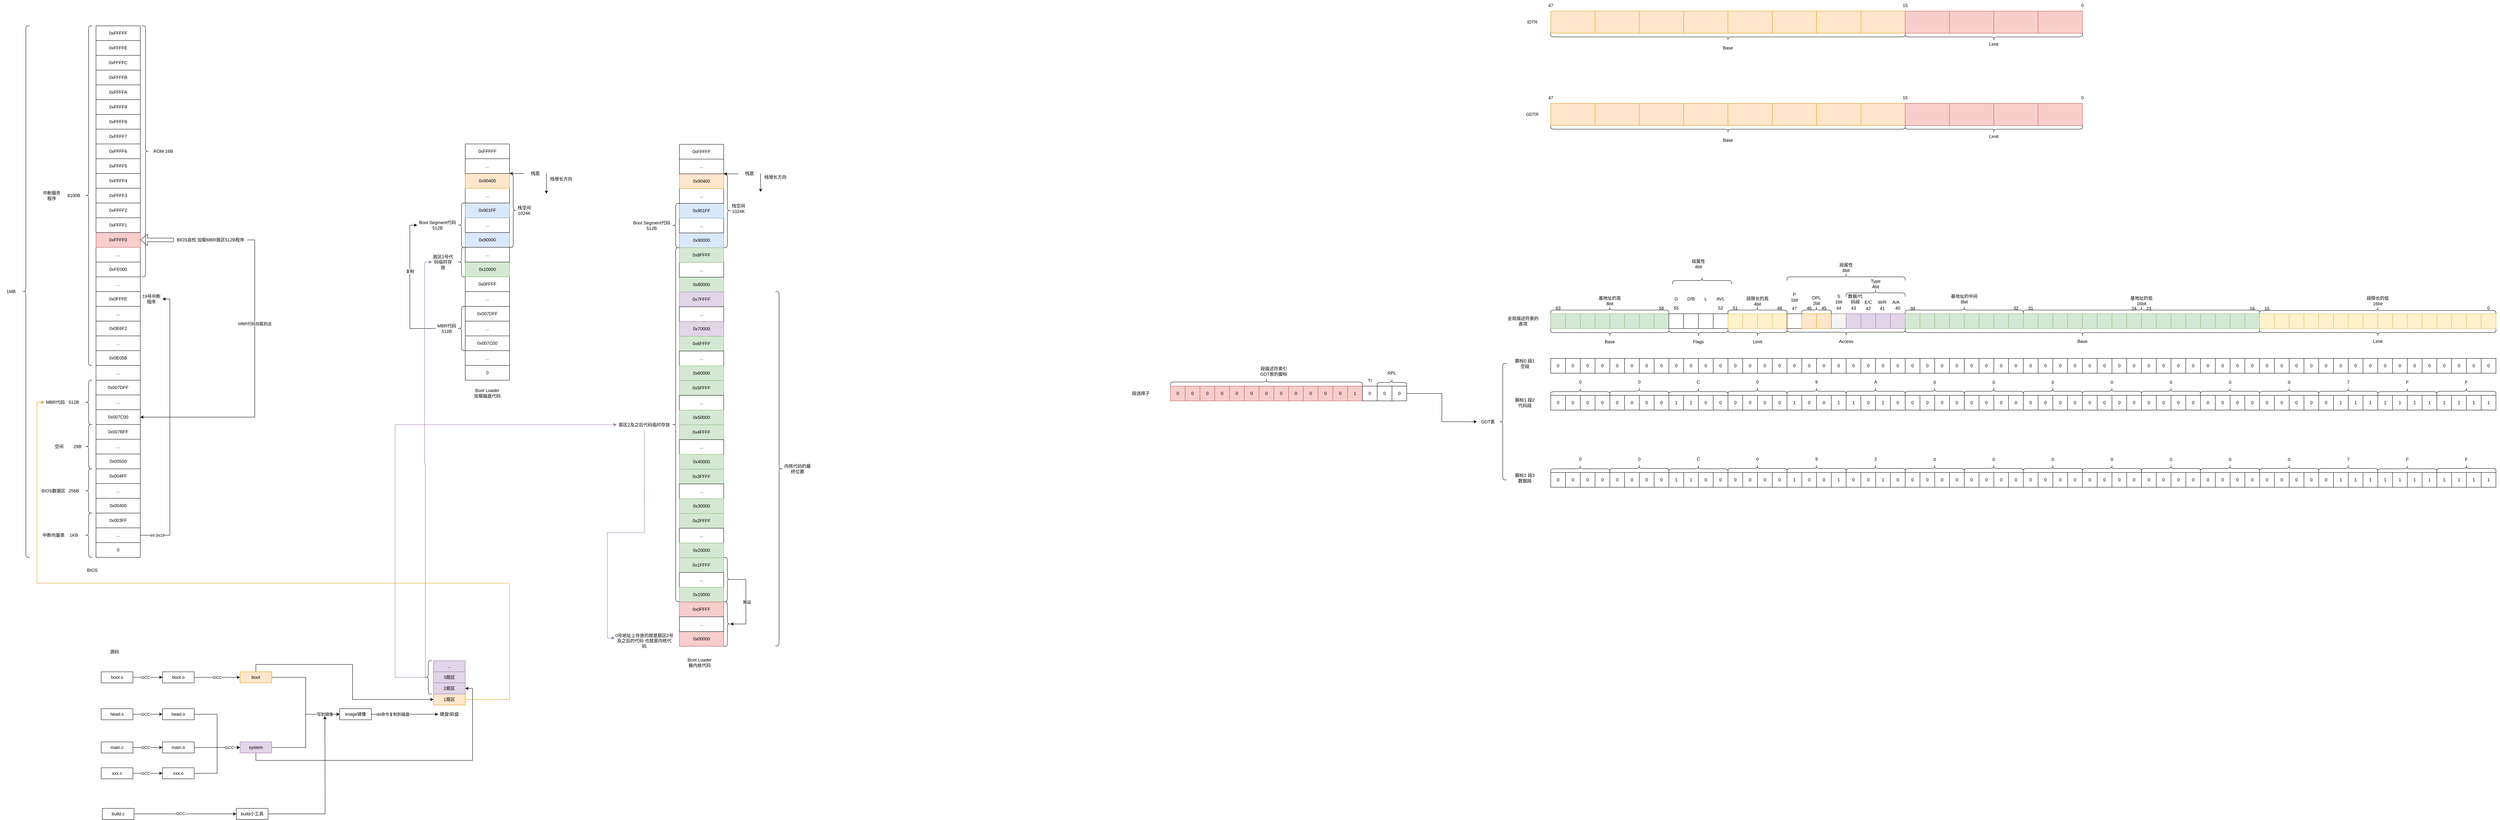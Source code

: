 <mxfile version="27.0.5">
  <diagram name="第 1 页" id="WGkBW5IIXQicfwlrZCdL">
    <mxGraphModel dx="1365" dy="1801" grid="1" gridSize="10" guides="1" tooltips="1" connect="1" arrows="1" fold="1" page="1" pageScale="1" pageWidth="827" pageHeight="1169" math="0" shadow="0">
      <root>
        <mxCell id="0" />
        <mxCell id="1" parent="0" />
        <mxCell id="3c7TaoVtellls8Rgn1t3-1" value="0x00400" style="rounded=0;whiteSpace=wrap;html=1;" parent="1" vertex="1">
          <mxGeometry x="280" y="680" width="120" height="40" as="geometry" />
        </mxCell>
        <mxCell id="3c7TaoVtellls8Rgn1t3-2" value="..." style="rounded=0;whiteSpace=wrap;html=1;" parent="1" vertex="1">
          <mxGeometry x="280" y="640" width="120" height="40" as="geometry" />
        </mxCell>
        <mxCell id="3c7TaoVtellls8Rgn1t3-3" value="0x004FF" style="rounded=0;whiteSpace=wrap;html=1;" parent="1" vertex="1">
          <mxGeometry x="280" y="600" width="120" height="40" as="geometry" />
        </mxCell>
        <mxCell id="3c7TaoVtellls8Rgn1t3-4" value="0" style="rounded=0;whiteSpace=wrap;html=1;" parent="1" vertex="1">
          <mxGeometry x="280" y="800" width="120" height="40" as="geometry" />
        </mxCell>
        <mxCell id="3c7TaoVtellls8Rgn1t3-30" style="edgeStyle=orthogonalEdgeStyle;rounded=0;orthogonalLoop=1;jettySize=auto;html=1;exitX=1;exitY=0.5;exitDx=0;exitDy=0;entryX=1;entryY=0.5;entryDx=0;entryDy=0;" parent="1" source="3c7TaoVtellls8Rgn1t3-5" target="3c7TaoVtellls8Rgn1t3-29" edge="1">
          <mxGeometry relative="1" as="geometry" />
        </mxCell>
        <mxCell id="3c7TaoVtellls8Rgn1t3-31" value="int 0x19" style="edgeLabel;html=1;align=center;verticalAlign=middle;resizable=0;points=[];" parent="3c7TaoVtellls8Rgn1t3-30" vertex="1" connectable="0">
          <mxGeometry x="-0.876" relative="1" as="geometry">
            <mxPoint as="offset" />
          </mxGeometry>
        </mxCell>
        <mxCell id="3c7TaoVtellls8Rgn1t3-5" value="..." style="rounded=0;whiteSpace=wrap;html=1;" parent="1" vertex="1">
          <mxGeometry x="280" y="760" width="120" height="40" as="geometry" />
        </mxCell>
        <mxCell id="3c7TaoVtellls8Rgn1t3-6" value="0x003FF" style="rounded=0;whiteSpace=wrap;html=1;" parent="1" vertex="1">
          <mxGeometry x="280" y="720" width="120" height="40" as="geometry" />
        </mxCell>
        <mxCell id="3c7TaoVtellls8Rgn1t3-8" value="中断向量表" style="text;html=1;align=center;verticalAlign=middle;whiteSpace=wrap;rounded=0;" parent="1" vertex="1">
          <mxGeometry x="130" y="765" width="70" height="30" as="geometry" />
        </mxCell>
        <mxCell id="3c7TaoVtellls8Rgn1t3-9" value="" style="shape=curlyBracket;whiteSpace=wrap;html=1;rounded=1;labelPosition=left;verticalLabelPosition=middle;align=right;verticalAlign=middle;" parent="1" vertex="1">
          <mxGeometry x="250" y="600" width="20" height="120" as="geometry" />
        </mxCell>
        <mxCell id="3c7TaoVtellls8Rgn1t3-10" value="1KB" style="text;html=1;align=center;verticalAlign=middle;whiteSpace=wrap;rounded=0;" parent="1" vertex="1">
          <mxGeometry x="190" y="765" width="60" height="30" as="geometry" />
        </mxCell>
        <mxCell id="3c7TaoVtellls8Rgn1t3-11" value="" style="shape=curlyBracket;whiteSpace=wrap;html=1;rounded=1;labelPosition=left;verticalLabelPosition=middle;align=right;verticalAlign=middle;" parent="1" vertex="1">
          <mxGeometry x="250" y="720" width="20" height="120" as="geometry" />
        </mxCell>
        <mxCell id="3c7TaoVtellls8Rgn1t3-12" value="256B" style="text;html=1;align=center;verticalAlign=middle;whiteSpace=wrap;rounded=0;" parent="1" vertex="1">
          <mxGeometry x="190" y="645" width="60" height="30" as="geometry" />
        </mxCell>
        <mxCell id="3c7TaoVtellls8Rgn1t3-13" value="BIOS数据区" style="text;html=1;align=center;verticalAlign=middle;whiteSpace=wrap;rounded=0;" parent="1" vertex="1">
          <mxGeometry x="130" y="645" width="70" height="30" as="geometry" />
        </mxCell>
        <mxCell id="3c7TaoVtellls8Rgn1t3-14" value="..." style="rounded=0;whiteSpace=wrap;html=1;" parent="1" vertex="1">
          <mxGeometry x="280" y="320" width="120" height="40" as="geometry" />
        </mxCell>
        <mxCell id="3c7TaoVtellls8Rgn1t3-15" value="0x0E05B" style="rounded=0;whiteSpace=wrap;html=1;" parent="1" vertex="1">
          <mxGeometry x="280" y="280" width="120" height="40" as="geometry" />
        </mxCell>
        <mxCell id="3c7TaoVtellls8Rgn1t3-16" value="0x0FFFE" style="rounded=0;whiteSpace=wrap;html=1;" parent="1" vertex="1">
          <mxGeometry x="280" y="120" width="120" height="40" as="geometry" />
        </mxCell>
        <mxCell id="3c7TaoVtellls8Rgn1t3-17" value="..." style="rounded=0;whiteSpace=wrap;html=1;" parent="1" vertex="1">
          <mxGeometry x="280" y="240" width="120" height="40" as="geometry" />
        </mxCell>
        <mxCell id="3c7TaoVtellls8Rgn1t3-18" value="" style="shape=curlyBracket;whiteSpace=wrap;html=1;rounded=1;labelPosition=left;verticalLabelPosition=middle;align=right;verticalAlign=middle;" parent="1" vertex="1">
          <mxGeometry x="250" y="-600" width="20" height="920" as="geometry" />
        </mxCell>
        <mxCell id="3c7TaoVtellls8Rgn1t3-19" value="8100B" style="text;html=1;align=center;verticalAlign=middle;whiteSpace=wrap;rounded=0;" parent="1" vertex="1">
          <mxGeometry x="190" y="-155" width="60" height="30" as="geometry" />
        </mxCell>
        <mxCell id="3c7TaoVtellls8Rgn1t3-20" value="中断服务程序" style="text;html=1;align=center;verticalAlign=middle;whiteSpace=wrap;rounded=0;" parent="1" vertex="1">
          <mxGeometry x="130" y="-155" width="60" height="30" as="geometry" />
        </mxCell>
        <mxCell id="3c7TaoVtellls8Rgn1t3-21" value="..." style="rounded=0;whiteSpace=wrap;html=1;" parent="1" vertex="1">
          <mxGeometry x="280" y="80" width="120" height="40" as="geometry" />
        </mxCell>
        <mxCell id="3c7TaoVtellls8Rgn1t3-23" value="" style="shape=curlyBracket;whiteSpace=wrap;html=1;rounded=1;labelPosition=left;verticalLabelPosition=middle;align=right;verticalAlign=middle;" parent="1" vertex="1">
          <mxGeometry x="80" y="-600" width="20" height="1440" as="geometry" />
        </mxCell>
        <mxCell id="3c7TaoVtellls8Rgn1t3-24" value="1MB" style="text;html=1;align=center;verticalAlign=middle;whiteSpace=wrap;rounded=0;" parent="1" vertex="1">
          <mxGeometry x="20" y="105" width="60" height="30" as="geometry" />
        </mxCell>
        <mxCell id="3c7TaoVtellls8Rgn1t3-25" value="BIOS" style="text;html=1;align=center;verticalAlign=middle;whiteSpace=wrap;rounded=0;" parent="1" vertex="1">
          <mxGeometry x="220" y="860" width="100" height="30" as="geometry" />
        </mxCell>
        <mxCell id="3c7TaoVtellls8Rgn1t3-26" value="0x0E6F2" style="rounded=0;whiteSpace=wrap;html=1;" parent="1" vertex="1">
          <mxGeometry x="280" y="200" width="120" height="40" as="geometry" />
        </mxCell>
        <mxCell id="3c7TaoVtellls8Rgn1t3-27" value="..." style="rounded=0;whiteSpace=wrap;html=1;" parent="1" vertex="1">
          <mxGeometry x="280" y="160" width="120" height="40" as="geometry" />
        </mxCell>
        <mxCell id="3c7TaoVtellls8Rgn1t3-29" value="19号中断程序" style="text;html=1;align=center;verticalAlign=middle;whiteSpace=wrap;rounded=0;" parent="1" vertex="1">
          <mxGeometry x="400" y="125" width="60" height="30" as="geometry" />
        </mxCell>
        <mxCell id="3c7TaoVtellls8Rgn1t3-32" value="0xFE000" style="rounded=0;whiteSpace=wrap;html=1;" parent="1" vertex="1">
          <mxGeometry x="280" y="40" width="120" height="40" as="geometry" />
        </mxCell>
        <mxCell id="3c7TaoVtellls8Rgn1t3-33" value="..." style="rounded=0;whiteSpace=wrap;html=1;" parent="1" vertex="1">
          <mxGeometry x="280" width="120" height="40" as="geometry" />
        </mxCell>
        <mxCell id="3c7TaoVtellls8Rgn1t3-34" value="0xFFFF0" style="rounded=0;whiteSpace=wrap;html=1;fillColor=#f8cecc;strokeColor=#b85450;" parent="1" vertex="1">
          <mxGeometry x="280" y="-40" width="120" height="40" as="geometry" />
        </mxCell>
        <mxCell id="3c7TaoVtellls8Rgn1t3-36" value="" style="shape=curlyBracket;whiteSpace=wrap;html=1;rounded=1;flipH=1;labelPosition=right;verticalLabelPosition=middle;align=left;verticalAlign=middle;" parent="1" vertex="1">
          <mxGeometry x="404" y="-600" width="20" height="680" as="geometry" />
        </mxCell>
        <mxCell id="3c7TaoVtellls8Rgn1t3-37" value="ROM 16B" style="text;html=1;align=center;verticalAlign=middle;whiteSpace=wrap;rounded=0;" parent="1" vertex="1">
          <mxGeometry x="413.5" y="-275" width="96" height="30" as="geometry" />
        </mxCell>
        <mxCell id="3c7TaoVtellls8Rgn1t3-38" value="0xFFFFF" style="rounded=0;whiteSpace=wrap;html=1;" parent="1" vertex="1">
          <mxGeometry x="280" y="-600" width="120" height="40" as="geometry" />
        </mxCell>
        <mxCell id="3c7TaoVtellls8Rgn1t3-39" value="0xFFFFE" style="rounded=0;whiteSpace=wrap;html=1;" parent="1" vertex="1">
          <mxGeometry x="280" y="-560" width="120" height="40" as="geometry" />
        </mxCell>
        <mxCell id="3c7TaoVtellls8Rgn1t3-40" value="0xFFFFC" style="rounded=0;whiteSpace=wrap;html=1;" parent="1" vertex="1">
          <mxGeometry x="280" y="-520" width="120" height="40" as="geometry" />
        </mxCell>
        <mxCell id="3c7TaoVtellls8Rgn1t3-41" value="0xFFFFB" style="rounded=0;whiteSpace=wrap;html=1;" parent="1" vertex="1">
          <mxGeometry x="280" y="-480" width="120" height="40" as="geometry" />
        </mxCell>
        <mxCell id="3c7TaoVtellls8Rgn1t3-42" value="0xFFFFA" style="rounded=0;whiteSpace=wrap;html=1;" parent="1" vertex="1">
          <mxGeometry x="280" y="-440" width="120" height="40" as="geometry" />
        </mxCell>
        <mxCell id="3c7TaoVtellls8Rgn1t3-43" value="0xFFFF9" style="rounded=0;whiteSpace=wrap;html=1;" parent="1" vertex="1">
          <mxGeometry x="280" y="-400" width="120" height="40" as="geometry" />
        </mxCell>
        <mxCell id="3c7TaoVtellls8Rgn1t3-44" value="0xFFFF8" style="rounded=0;whiteSpace=wrap;html=1;" parent="1" vertex="1">
          <mxGeometry x="280" y="-360" width="120" height="40" as="geometry" />
        </mxCell>
        <mxCell id="3c7TaoVtellls8Rgn1t3-45" value="0xFFFF7" style="rounded=0;whiteSpace=wrap;html=1;" parent="1" vertex="1">
          <mxGeometry x="280" y="-320" width="120" height="40" as="geometry" />
        </mxCell>
        <mxCell id="3c7TaoVtellls8Rgn1t3-46" value="0xFFFF6" style="rounded=0;whiteSpace=wrap;html=1;" parent="1" vertex="1">
          <mxGeometry x="280" y="-280" width="120" height="40" as="geometry" />
        </mxCell>
        <mxCell id="3c7TaoVtellls8Rgn1t3-47" value="0xFFFF5" style="rounded=0;whiteSpace=wrap;html=1;" parent="1" vertex="1">
          <mxGeometry x="280" y="-240" width="120" height="40" as="geometry" />
        </mxCell>
        <mxCell id="3c7TaoVtellls8Rgn1t3-48" value="0xFFFF4" style="rounded=0;whiteSpace=wrap;html=1;" parent="1" vertex="1">
          <mxGeometry x="280" y="-200" width="120" height="40" as="geometry" />
        </mxCell>
        <mxCell id="3c7TaoVtellls8Rgn1t3-49" value="0xFFFF3" style="rounded=0;whiteSpace=wrap;html=1;" parent="1" vertex="1">
          <mxGeometry x="280" y="-160" width="120" height="40" as="geometry" />
        </mxCell>
        <mxCell id="3c7TaoVtellls8Rgn1t3-50" value="0xFFFF2" style="rounded=0;whiteSpace=wrap;html=1;" parent="1" vertex="1">
          <mxGeometry x="280" y="-120" width="120" height="40" as="geometry" />
        </mxCell>
        <mxCell id="3c7TaoVtellls8Rgn1t3-51" value="0xFFFF1" style="rounded=0;whiteSpace=wrap;html=1;" parent="1" vertex="1">
          <mxGeometry x="280" y="-80" width="120" height="40" as="geometry" />
        </mxCell>
        <mxCell id="3c7TaoVtellls8Rgn1t3-52" value="" style="shape=flexArrow;endArrow=classic;html=1;rounded=0;entryX=1;entryY=0.5;entryDx=0;entryDy=0;" parent="1" target="3c7TaoVtellls8Rgn1t3-34" edge="1">
          <mxGeometry width="50" height="50" relative="1" as="geometry">
            <mxPoint x="490" y="-20" as="sourcePoint" />
            <mxPoint x="660" y="-30" as="targetPoint" />
          </mxGeometry>
        </mxCell>
        <mxCell id="3c7TaoVtellls8Rgn1t3-67" style="edgeStyle=orthogonalEdgeStyle;rounded=0;orthogonalLoop=1;jettySize=auto;html=1;exitX=1;exitY=0.5;exitDx=0;exitDy=0;entryX=1;entryY=0.5;entryDx=0;entryDy=0;" parent="1" source="3c7TaoVtellls8Rgn1t3-53" target="3c7TaoVtellls8Rgn1t3-57" edge="1">
          <mxGeometry relative="1" as="geometry" />
        </mxCell>
        <mxCell id="3c7TaoVtellls8Rgn1t3-68" value="MBR代码加载到这" style="edgeLabel;html=1;align=center;verticalAlign=middle;resizable=0;points=[];" parent="3c7TaoVtellls8Rgn1t3-67" vertex="1" connectable="0">
          <mxGeometry x="-0.39" relative="1" as="geometry">
            <mxPoint as="offset" />
          </mxGeometry>
        </mxCell>
        <mxCell id="3c7TaoVtellls8Rgn1t3-53" value="BIOS自检 加载MBR扇区512B程序" style="text;html=1;align=center;verticalAlign=middle;whiteSpace=wrap;rounded=0;" parent="1" vertex="1">
          <mxGeometry x="490" y="-35" width="200" height="30" as="geometry" />
        </mxCell>
        <mxCell id="3c7TaoVtellls8Rgn1t3-54" value="0x00500" style="rounded=0;whiteSpace=wrap;html=1;" parent="1" vertex="1">
          <mxGeometry x="280" y="560" width="120" height="40" as="geometry" />
        </mxCell>
        <mxCell id="3c7TaoVtellls8Rgn1t3-55" value="..." style="rounded=0;whiteSpace=wrap;html=1;" parent="1" vertex="1">
          <mxGeometry x="280" y="520" width="120" height="40" as="geometry" />
        </mxCell>
        <mxCell id="3c7TaoVtellls8Rgn1t3-56" value="0x007BFF" style="rounded=0;whiteSpace=wrap;html=1;" parent="1" vertex="1">
          <mxGeometry x="280" y="480" width="120" height="40" as="geometry" />
        </mxCell>
        <mxCell id="3c7TaoVtellls8Rgn1t3-57" value="0x007C00" style="rounded=0;whiteSpace=wrap;html=1;" parent="1" vertex="1">
          <mxGeometry x="280" y="440" width="120" height="40" as="geometry" />
        </mxCell>
        <mxCell id="3c7TaoVtellls8Rgn1t3-58" value="..." style="rounded=0;whiteSpace=wrap;html=1;" parent="1" vertex="1">
          <mxGeometry x="280" y="400" width="120" height="40" as="geometry" />
        </mxCell>
        <mxCell id="3c7TaoVtellls8Rgn1t3-59" value="0x007DFF" style="rounded=0;whiteSpace=wrap;html=1;" parent="1" vertex="1">
          <mxGeometry x="280" y="360" width="120" height="40" as="geometry" />
        </mxCell>
        <mxCell id="3c7TaoVtellls8Rgn1t3-61" value="" style="shape=curlyBracket;whiteSpace=wrap;html=1;rounded=1;labelPosition=left;verticalLabelPosition=middle;align=right;verticalAlign=middle;" parent="1" vertex="1">
          <mxGeometry x="250" y="480" width="20" height="120" as="geometry" />
        </mxCell>
        <mxCell id="3c7TaoVtellls8Rgn1t3-62" value="" style="shape=curlyBracket;whiteSpace=wrap;html=1;rounded=1;labelPosition=left;verticalLabelPosition=middle;align=right;verticalAlign=middle;" parent="1" vertex="1">
          <mxGeometry x="250" y="360" width="20" height="120" as="geometry" />
        </mxCell>
        <mxCell id="3c7TaoVtellls8Rgn1t3-63" value="29B" style="text;html=1;align=center;verticalAlign=middle;whiteSpace=wrap;rounded=0;" parent="1" vertex="1">
          <mxGeometry x="200" y="525" width="60" height="30" as="geometry" />
        </mxCell>
        <mxCell id="3c7TaoVtellls8Rgn1t3-64" value="空闲" style="text;html=1;align=center;verticalAlign=middle;whiteSpace=wrap;rounded=0;" parent="1" vertex="1">
          <mxGeometry x="150" y="525" width="60" height="30" as="geometry" />
        </mxCell>
        <mxCell id="3c7TaoVtellls8Rgn1t3-65" value="512B" style="text;html=1;align=center;verticalAlign=middle;whiteSpace=wrap;rounded=0;" parent="1" vertex="1">
          <mxGeometry x="190" y="405" width="60" height="30" as="geometry" />
        </mxCell>
        <mxCell id="3c7TaoVtellls8Rgn1t3-66" value="MBR代码" style="text;html=1;align=center;verticalAlign=middle;whiteSpace=wrap;rounded=0;" parent="1" vertex="1">
          <mxGeometry x="140" y="405" width="60" height="30" as="geometry" />
        </mxCell>
        <mxCell id="-2iCqf_mqISkM30TJDvY-4" value="0" style="rounded=0;whiteSpace=wrap;html=1;" parent="1" vertex="1">
          <mxGeometry x="1280" y="320" width="120" height="40" as="geometry" />
        </mxCell>
        <mxCell id="-2iCqf_mqISkM30TJDvY-7" value="..." style="rounded=0;whiteSpace=wrap;html=1;" parent="1" vertex="1">
          <mxGeometry x="1280" y="280" width="120" height="40" as="geometry" />
        </mxCell>
        <mxCell id="-2iCqf_mqISkM30TJDvY-15" value="..." style="rounded=0;whiteSpace=wrap;html=1;" parent="1" vertex="1">
          <mxGeometry x="1280" y="120" width="120" height="40" as="geometry" />
        </mxCell>
        <mxCell id="-2iCqf_mqISkM30TJDvY-22" value="0x0FFFF" style="rounded=0;whiteSpace=wrap;html=1;" parent="1" vertex="1">
          <mxGeometry x="1280" y="80" width="120" height="40" as="geometry" />
        </mxCell>
        <mxCell id="-2iCqf_mqISkM30TJDvY-24" value="Boot Loader&lt;div&gt;加载磁盘代码&lt;/div&gt;" style="text;html=1;align=center;verticalAlign=middle;whiteSpace=wrap;rounded=0;" parent="1" vertex="1">
          <mxGeometry x="1195" y="380" width="290" height="30" as="geometry" />
        </mxCell>
        <mxCell id="-2iCqf_mqISkM30TJDvY-33" value="0xFFFFF" style="rounded=0;whiteSpace=wrap;html=1;" parent="1" vertex="1">
          <mxGeometry x="1280" y="-280" width="120" height="40" as="geometry" />
        </mxCell>
        <mxCell id="-2iCqf_mqISkM30TJDvY-54" value="0x007C00" style="rounded=0;whiteSpace=wrap;html=1;" parent="1" vertex="1">
          <mxGeometry x="1280" y="240" width="120" height="40" as="geometry" />
        </mxCell>
        <mxCell id="-2iCqf_mqISkM30TJDvY-55" value="..." style="rounded=0;whiteSpace=wrap;html=1;" parent="1" vertex="1">
          <mxGeometry x="1280" y="200" width="120" height="40" as="geometry" />
        </mxCell>
        <mxCell id="-2iCqf_mqISkM30TJDvY-56" value="0x007DFF" style="rounded=0;whiteSpace=wrap;html=1;" parent="1" vertex="1">
          <mxGeometry x="1280" y="160" width="120" height="40" as="geometry" />
        </mxCell>
        <mxCell id="-2iCqf_mqISkM30TJDvY-58" value="" style="shape=curlyBracket;whiteSpace=wrap;html=1;rounded=1;labelPosition=left;verticalLabelPosition=middle;align=right;verticalAlign=middle;" parent="1" vertex="1">
          <mxGeometry x="1260" y="-120" width="20" height="120" as="geometry" />
        </mxCell>
        <mxCell id="-2iCqf_mqISkM30TJDvY-70" style="edgeStyle=orthogonalEdgeStyle;rounded=0;orthogonalLoop=1;jettySize=auto;html=1;exitX=0;exitY=0.5;exitDx=0;exitDy=0;entryX=0;entryY=0.5;entryDx=0;entryDy=0;" parent="1" source="-2iCqf_mqISkM30TJDvY-62" target="-2iCqf_mqISkM30TJDvY-69" edge="1">
          <mxGeometry relative="1" as="geometry" />
        </mxCell>
        <mxCell id="-2iCqf_mqISkM30TJDvY-71" value="复制" style="edgeLabel;html=1;align=center;verticalAlign=middle;resizable=0;points=[];" parent="-2iCqf_mqISkM30TJDvY-70" vertex="1" connectable="0">
          <mxGeometry x="0.218" relative="1" as="geometry">
            <mxPoint as="offset" />
          </mxGeometry>
        </mxCell>
        <mxCell id="-2iCqf_mqISkM30TJDvY-62" value="MBR代码 512B" style="text;html=1;align=center;verticalAlign=middle;whiteSpace=wrap;rounded=0;" parent="1" vertex="1">
          <mxGeometry x="1200" y="205" width="60" height="30" as="geometry" />
        </mxCell>
        <mxCell id="-2iCqf_mqISkM30TJDvY-63" value="0x90000" style="rounded=0;whiteSpace=wrap;html=1;fillColor=#dae8fc;strokeColor=#6c8ebf;" parent="1" vertex="1">
          <mxGeometry x="1280" y="-40" width="120" height="40" as="geometry" />
        </mxCell>
        <mxCell id="-2iCqf_mqISkM30TJDvY-64" value="..." style="rounded=0;whiteSpace=wrap;html=1;" parent="1" vertex="1">
          <mxGeometry x="1280" y="-80" width="120" height="40" as="geometry" />
        </mxCell>
        <mxCell id="-2iCqf_mqISkM30TJDvY-65" value="0x901FF" style="rounded=0;whiteSpace=wrap;html=1;fillColor=#dae8fc;strokeColor=#6c8ebf;" parent="1" vertex="1">
          <mxGeometry x="1280" y="-120" width="120" height="40" as="geometry" />
        </mxCell>
        <mxCell id="-2iCqf_mqISkM30TJDvY-66" value="..." style="rounded=0;whiteSpace=wrap;html=1;" parent="1" vertex="1">
          <mxGeometry x="1280" y="-160" width="120" height="40" as="geometry" />
        </mxCell>
        <mxCell id="-2iCqf_mqISkM30TJDvY-67" value="" style="shape=curlyBracket;whiteSpace=wrap;html=1;rounded=1;labelPosition=left;verticalLabelPosition=middle;align=right;verticalAlign=middle;" parent="1" vertex="1">
          <mxGeometry x="1260" y="160" width="20" height="120" as="geometry" />
        </mxCell>
        <mxCell id="-2iCqf_mqISkM30TJDvY-69" value="Boot Segment代码 512B" style="text;html=1;align=center;verticalAlign=middle;whiteSpace=wrap;rounded=0;" parent="1" vertex="1">
          <mxGeometry x="1150" y="-75" width="110" height="30" as="geometry" />
        </mxCell>
        <mxCell id="_qCiN8cFtveXNgwi4NC1-1" value="0x90400" style="rounded=0;whiteSpace=wrap;html=1;fillColor=#ffe6cc;strokeColor=#d79b00;" parent="1" vertex="1">
          <mxGeometry x="1280" y="-200" width="120" height="40" as="geometry" />
        </mxCell>
        <mxCell id="_qCiN8cFtveXNgwi4NC1-2" value="..." style="rounded=0;whiteSpace=wrap;html=1;" parent="1" vertex="1">
          <mxGeometry x="1280" y="-240" width="120" height="40" as="geometry" />
        </mxCell>
        <mxCell id="_qCiN8cFtveXNgwi4NC1-3" value="" style="endArrow=classic;html=1;rounded=0;entryX=1;entryY=0;entryDx=0;entryDy=0;" parent="1" target="_qCiN8cFtveXNgwi4NC1-1" edge="1">
          <mxGeometry width="50" height="50" relative="1" as="geometry">
            <mxPoint x="1440" y="-200" as="sourcePoint" />
            <mxPoint x="1260" y="-115" as="targetPoint" />
          </mxGeometry>
        </mxCell>
        <mxCell id="_qCiN8cFtveXNgwi4NC1-4" value="栈底" style="text;html=1;align=center;verticalAlign=middle;whiteSpace=wrap;rounded=0;" parent="1" vertex="1">
          <mxGeometry x="1440" y="-215" width="60" height="30" as="geometry" />
        </mxCell>
        <mxCell id="_qCiN8cFtveXNgwi4NC1-5" value="" style="endArrow=classic;html=1;rounded=0;exitX=1;exitY=0.5;exitDx=0;exitDy=0;" parent="1" source="_qCiN8cFtveXNgwi4NC1-4" edge="1">
          <mxGeometry width="50" height="50" relative="1" as="geometry">
            <mxPoint x="1210" y="-5" as="sourcePoint" />
            <mxPoint x="1500" y="-145" as="targetPoint" />
          </mxGeometry>
        </mxCell>
        <mxCell id="_qCiN8cFtveXNgwi4NC1-6" value="栈增长方向" style="text;html=1;align=center;verticalAlign=middle;whiteSpace=wrap;rounded=0;" parent="1" vertex="1">
          <mxGeometry x="1500" y="-200" width="80" height="30" as="geometry" />
        </mxCell>
        <mxCell id="_qCiN8cFtveXNgwi4NC1-7" value="" style="shape=curlyBracket;whiteSpace=wrap;html=1;rounded=1;flipH=1;labelPosition=right;verticalLabelPosition=middle;align=left;verticalAlign=middle;" parent="1" vertex="1">
          <mxGeometry x="1400" y="-200" width="20" height="200" as="geometry" />
        </mxCell>
        <mxCell id="_qCiN8cFtveXNgwi4NC1-8" value="栈空间 1024K" style="text;html=1;align=center;verticalAlign=middle;whiteSpace=wrap;rounded=0;" parent="1" vertex="1">
          <mxGeometry x="1410" y="-115" width="60" height="30" as="geometry" />
        </mxCell>
        <mxCell id="QBygn94gDZrxnFcKJMGF-1" value="0x10000" style="rounded=0;whiteSpace=wrap;html=1;fillColor=#d5e8d4;strokeColor=#82b366;" parent="1" vertex="1">
          <mxGeometry x="1280" y="40" width="120" height="40" as="geometry" />
        </mxCell>
        <mxCell id="QBygn94gDZrxnFcKJMGF-2" value="..." style="rounded=0;whiteSpace=wrap;html=1;" parent="1" vertex="1">
          <mxGeometry x="1280" width="120" height="40" as="geometry" />
        </mxCell>
        <mxCell id="QBygn94gDZrxnFcKJMGF-3" value="" style="shape=curlyBracket;whiteSpace=wrap;html=1;rounded=1;labelPosition=left;verticalLabelPosition=middle;align=right;verticalAlign=middle;" parent="1" vertex="1">
          <mxGeometry x="1260" width="20" height="80" as="geometry" />
        </mxCell>
        <mxCell id="QBygn94gDZrxnFcKJMGF-4" value="扇区2号代码临时存放" style="text;html=1;align=center;verticalAlign=middle;whiteSpace=wrap;rounded=0;" parent="1" vertex="1">
          <mxGeometry x="1190" y="25" width="60" height="30" as="geometry" />
        </mxCell>
        <mxCell id="QBygn94gDZrxnFcKJMGF-9" value="Boot Loader&lt;div&gt;搬内核代码&lt;/div&gt;" style="text;html=1;align=center;verticalAlign=middle;whiteSpace=wrap;rounded=0;" parent="1" vertex="1">
          <mxGeometry x="1770" y="1110" width="290" height="30" as="geometry" />
        </mxCell>
        <mxCell id="QBygn94gDZrxnFcKJMGF-10" value="0xFFFFF" style="rounded=0;whiteSpace=wrap;html=1;" parent="1" vertex="1">
          <mxGeometry x="1860.05" y="-279" width="120" height="40" as="geometry" />
        </mxCell>
        <mxCell id="QBygn94gDZrxnFcKJMGF-14" value="" style="shape=curlyBracket;whiteSpace=wrap;html=1;rounded=1;labelPosition=left;verticalLabelPosition=middle;align=right;verticalAlign=middle;" parent="1" vertex="1">
          <mxGeometry x="1840.05" y="-119" width="20" height="120" as="geometry" />
        </mxCell>
        <mxCell id="QBygn94gDZrxnFcKJMGF-18" value="0x90000" style="rounded=0;whiteSpace=wrap;html=1;fillColor=#dae8fc;strokeColor=#6c8ebf;" parent="1" vertex="1">
          <mxGeometry x="1860.05" y="-39" width="120" height="40" as="geometry" />
        </mxCell>
        <mxCell id="QBygn94gDZrxnFcKJMGF-19" value="..." style="rounded=0;whiteSpace=wrap;html=1;" parent="1" vertex="1">
          <mxGeometry x="1860.05" y="-79" width="120" height="40" as="geometry" />
        </mxCell>
        <mxCell id="QBygn94gDZrxnFcKJMGF-20" value="0x901FF" style="rounded=0;whiteSpace=wrap;html=1;fillColor=#dae8fc;strokeColor=#6c8ebf;" parent="1" vertex="1">
          <mxGeometry x="1860.05" y="-119" width="120" height="40" as="geometry" />
        </mxCell>
        <mxCell id="QBygn94gDZrxnFcKJMGF-21" value="..." style="rounded=0;whiteSpace=wrap;html=1;" parent="1" vertex="1">
          <mxGeometry x="1860.05" y="-159" width="120" height="40" as="geometry" />
        </mxCell>
        <mxCell id="QBygn94gDZrxnFcKJMGF-23" value="Boot Segment代码 512B" style="text;html=1;align=center;verticalAlign=middle;whiteSpace=wrap;rounded=0;" parent="1" vertex="1">
          <mxGeometry x="1730.05" y="-74" width="110" height="30" as="geometry" />
        </mxCell>
        <mxCell id="QBygn94gDZrxnFcKJMGF-24" value="0x90400" style="rounded=0;whiteSpace=wrap;html=1;fillColor=#ffe6cc;strokeColor=#d79b00;" parent="1" vertex="1">
          <mxGeometry x="1860.05" y="-199" width="120" height="40" as="geometry" />
        </mxCell>
        <mxCell id="QBygn94gDZrxnFcKJMGF-25" value="..." style="rounded=0;whiteSpace=wrap;html=1;" parent="1" vertex="1">
          <mxGeometry x="1860.05" y="-239" width="120" height="40" as="geometry" />
        </mxCell>
        <mxCell id="QBygn94gDZrxnFcKJMGF-26" value="" style="endArrow=classic;html=1;rounded=0;entryX=1;entryY=0;entryDx=0;entryDy=0;" parent="1" target="QBygn94gDZrxnFcKJMGF-24" edge="1">
          <mxGeometry width="50" height="50" relative="1" as="geometry">
            <mxPoint x="2020.05" y="-199" as="sourcePoint" />
            <mxPoint x="1840.05" y="-114" as="targetPoint" />
          </mxGeometry>
        </mxCell>
        <mxCell id="QBygn94gDZrxnFcKJMGF-27" value="栈底" style="text;html=1;align=center;verticalAlign=middle;whiteSpace=wrap;rounded=0;" parent="1" vertex="1">
          <mxGeometry x="2020.05" y="-215" width="60" height="30" as="geometry" />
        </mxCell>
        <mxCell id="QBygn94gDZrxnFcKJMGF-28" value="" style="endArrow=classic;html=1;rounded=0;exitX=1;exitY=0.5;exitDx=0;exitDy=0;" parent="1" source="QBygn94gDZrxnFcKJMGF-27" edge="1">
          <mxGeometry width="50" height="50" relative="1" as="geometry">
            <mxPoint x="1790.05" y="-10" as="sourcePoint" />
            <mxPoint x="2080.05" y="-150" as="targetPoint" />
          </mxGeometry>
        </mxCell>
        <mxCell id="QBygn94gDZrxnFcKJMGF-29" value="栈增长方向" style="text;html=1;align=center;verticalAlign=middle;whiteSpace=wrap;rounded=0;" parent="1" vertex="1">
          <mxGeometry x="2080.05" y="-205" width="80" height="30" as="geometry" />
        </mxCell>
        <mxCell id="QBygn94gDZrxnFcKJMGF-30" value="" style="shape=curlyBracket;whiteSpace=wrap;html=1;rounded=1;flipH=1;labelPosition=right;verticalLabelPosition=middle;align=left;verticalAlign=middle;" parent="1" vertex="1">
          <mxGeometry x="1980.05" y="-199" width="20" height="200" as="geometry" />
        </mxCell>
        <mxCell id="QBygn94gDZrxnFcKJMGF-31" value="栈空间 1024K" style="text;html=1;align=center;verticalAlign=middle;whiteSpace=wrap;rounded=0;" parent="1" vertex="1">
          <mxGeometry x="1990.05" y="-120" width="60" height="30" as="geometry" />
        </mxCell>
        <mxCell id="QBygn94gDZrxnFcKJMGF-32" value="0x80000" style="rounded=0;whiteSpace=wrap;html=1;fillColor=#d5e8d4;strokeColor=#82b366;" parent="1" vertex="1">
          <mxGeometry x="1860.05" y="81" width="120" height="40" as="geometry" />
        </mxCell>
        <mxCell id="QBygn94gDZrxnFcKJMGF-33" value="..." style="rounded=0;whiteSpace=wrap;html=1;" parent="1" vertex="1">
          <mxGeometry x="1860.05" y="41" width="120" height="40" as="geometry" />
        </mxCell>
        <mxCell id="QBygn94gDZrxnFcKJMGF-34" value="" style="shape=curlyBracket;whiteSpace=wrap;html=1;rounded=1;labelPosition=left;verticalLabelPosition=middle;align=right;verticalAlign=middle;" parent="1" vertex="1">
          <mxGeometry x="1840.05" y="1" width="20" height="959" as="geometry" />
        </mxCell>
        <mxCell id="0a5fcsc5uLbotb6qR6RP-80" style="edgeStyle=orthogonalEdgeStyle;rounded=0;orthogonalLoop=1;jettySize=auto;html=1;exitX=0.5;exitY=1;exitDx=0;exitDy=0;entryX=0;entryY=0.25;entryDx=0;entryDy=0;fillColor=#e1d5e7;strokeColor=#9673a6;" parent="1" source="QBygn94gDZrxnFcKJMGF-35" target="0a5fcsc5uLbotb6qR6RP-30" edge="1">
          <mxGeometry relative="1" as="geometry" />
        </mxCell>
        <mxCell id="QBygn94gDZrxnFcKJMGF-35" value="扇区2及之后代码临时存放" style="text;html=1;align=center;verticalAlign=middle;whiteSpace=wrap;rounded=0;" parent="1" vertex="1">
          <mxGeometry x="1690" y="465.5" width="150.05" height="30" as="geometry" />
        </mxCell>
        <mxCell id="QBygn94gDZrxnFcKJMGF-36" value="0x8FFFF" style="rounded=0;whiteSpace=wrap;html=1;fillColor=#d5e8d4;strokeColor=#82b366;" parent="1" vertex="1">
          <mxGeometry x="1860.05" y="1" width="120" height="40" as="geometry" />
        </mxCell>
        <mxCell id="QBygn94gDZrxnFcKJMGF-37" value="0x7FFFF" style="rounded=0;whiteSpace=wrap;html=1;fillColor=#e1d5e7;strokeColor=#9673a6;" parent="1" vertex="1">
          <mxGeometry x="1860.05" y="121" width="120" height="40" as="geometry" />
        </mxCell>
        <mxCell id="QBygn94gDZrxnFcKJMGF-38" value="..." style="rounded=0;whiteSpace=wrap;html=1;" parent="1" vertex="1">
          <mxGeometry x="1860.05" y="161" width="120" height="40" as="geometry" />
        </mxCell>
        <mxCell id="QBygn94gDZrxnFcKJMGF-39" value="0x70000" style="rounded=0;whiteSpace=wrap;html=1;fillColor=#e1d5e7;strokeColor=#9673a6;" parent="1" vertex="1">
          <mxGeometry x="1860.05" y="201" width="120" height="40" as="geometry" />
        </mxCell>
        <mxCell id="QBygn94gDZrxnFcKJMGF-41" value="0x6FFFF" style="rounded=0;whiteSpace=wrap;html=1;fillColor=#d5e8d4;strokeColor=#82b366;" parent="1" vertex="1">
          <mxGeometry x="1860.05" y="241" width="120" height="40" as="geometry" />
        </mxCell>
        <mxCell id="QBygn94gDZrxnFcKJMGF-42" value="..." style="rounded=0;whiteSpace=wrap;html=1;" parent="1" vertex="1">
          <mxGeometry x="1860.05" y="281" width="120" height="40" as="geometry" />
        </mxCell>
        <mxCell id="QBygn94gDZrxnFcKJMGF-43" value="0x60000" style="rounded=0;whiteSpace=wrap;html=1;fillColor=#d5e8d4;strokeColor=#82b366;" parent="1" vertex="1">
          <mxGeometry x="1860.05" y="321" width="120" height="40" as="geometry" />
        </mxCell>
        <mxCell id="QBygn94gDZrxnFcKJMGF-44" value="0x5FFFF" style="rounded=0;whiteSpace=wrap;html=1;fillColor=#d5e8d4;strokeColor=#82b366;" parent="1" vertex="1">
          <mxGeometry x="1860.05" y="361" width="120" height="40" as="geometry" />
        </mxCell>
        <mxCell id="QBygn94gDZrxnFcKJMGF-45" value="..." style="rounded=0;whiteSpace=wrap;html=1;" parent="1" vertex="1">
          <mxGeometry x="1860.05" y="401" width="120" height="40" as="geometry" />
        </mxCell>
        <mxCell id="QBygn94gDZrxnFcKJMGF-46" value="0x50000" style="rounded=0;whiteSpace=wrap;html=1;fillColor=#d5e8d4;strokeColor=#82b366;" parent="1" vertex="1">
          <mxGeometry x="1860.05" y="441" width="120" height="40" as="geometry" />
        </mxCell>
        <mxCell id="QBygn94gDZrxnFcKJMGF-47" value="0x4FFFF" style="rounded=0;whiteSpace=wrap;html=1;fillColor=#d5e8d4;strokeColor=#82b366;" parent="1" vertex="1">
          <mxGeometry x="1860.05" y="481" width="120" height="40" as="geometry" />
        </mxCell>
        <mxCell id="QBygn94gDZrxnFcKJMGF-48" value="..." style="rounded=0;whiteSpace=wrap;html=1;" parent="1" vertex="1">
          <mxGeometry x="1860.05" y="521" width="120" height="40" as="geometry" />
        </mxCell>
        <mxCell id="QBygn94gDZrxnFcKJMGF-49" value="0x40000" style="rounded=0;whiteSpace=wrap;html=1;fillColor=#d5e8d4;strokeColor=#82b366;" parent="1" vertex="1">
          <mxGeometry x="1860.05" y="561" width="120" height="40" as="geometry" />
        </mxCell>
        <mxCell id="QBygn94gDZrxnFcKJMGF-50" value="0x3FFFF" style="rounded=0;whiteSpace=wrap;html=1;fillColor=#d5e8d4;strokeColor=#82b366;" parent="1" vertex="1">
          <mxGeometry x="1860.05" y="601" width="120" height="40" as="geometry" />
        </mxCell>
        <mxCell id="QBygn94gDZrxnFcKJMGF-51" value="..." style="rounded=0;whiteSpace=wrap;html=1;" parent="1" vertex="1">
          <mxGeometry x="1860.05" y="641" width="120" height="40" as="geometry" />
        </mxCell>
        <mxCell id="QBygn94gDZrxnFcKJMGF-52" value="0x30000" style="rounded=0;whiteSpace=wrap;html=1;fillColor=#d5e8d4;strokeColor=#82b366;" parent="1" vertex="1">
          <mxGeometry x="1860.05" y="681" width="120" height="40" as="geometry" />
        </mxCell>
        <mxCell id="QBygn94gDZrxnFcKJMGF-53" value="0x2FFFF" style="rounded=0;whiteSpace=wrap;html=1;fillColor=#d5e8d4;strokeColor=#82b366;" parent="1" vertex="1">
          <mxGeometry x="1860.05" y="721" width="120" height="40" as="geometry" />
        </mxCell>
        <mxCell id="QBygn94gDZrxnFcKJMGF-54" value="..." style="rounded=0;whiteSpace=wrap;html=1;" parent="1" vertex="1">
          <mxGeometry x="1860.05" y="761" width="120" height="40" as="geometry" />
        </mxCell>
        <mxCell id="QBygn94gDZrxnFcKJMGF-55" value="0x20000" style="rounded=0;whiteSpace=wrap;html=1;fillColor=#d5e8d4;strokeColor=#82b366;" parent="1" vertex="1">
          <mxGeometry x="1860.05" y="801" width="120" height="40" as="geometry" />
        </mxCell>
        <mxCell id="QBygn94gDZrxnFcKJMGF-56" value="0x1FFFF" style="rounded=0;whiteSpace=wrap;html=1;fillColor=#d5e8d4;strokeColor=#82b366;" parent="1" vertex="1">
          <mxGeometry x="1860.05" y="841" width="120" height="40" as="geometry" />
        </mxCell>
        <mxCell id="QBygn94gDZrxnFcKJMGF-57" value="..." style="rounded=0;whiteSpace=wrap;html=1;" parent="1" vertex="1">
          <mxGeometry x="1860.05" y="881" width="120" height="40" as="geometry" />
        </mxCell>
        <mxCell id="QBygn94gDZrxnFcKJMGF-58" value="0x10000" style="rounded=0;whiteSpace=wrap;html=1;fillColor=#d5e8d4;strokeColor=#82b366;" parent="1" vertex="1">
          <mxGeometry x="1860.05" y="921" width="120" height="40" as="geometry" />
        </mxCell>
        <mxCell id="QBygn94gDZrxnFcKJMGF-59" value="0x00000" style="rounded=0;whiteSpace=wrap;html=1;fillColor=#f8cecc;strokeColor=#b85450;" parent="1" vertex="1">
          <mxGeometry x="1860.05" y="1041" width="120" height="40" as="geometry" />
        </mxCell>
        <mxCell id="QBygn94gDZrxnFcKJMGF-60" value="0x0FFFF" style="rounded=0;whiteSpace=wrap;html=1;fillColor=#f8cecc;strokeColor=#b85450;" parent="1" vertex="1">
          <mxGeometry x="1860.05" y="961" width="120" height="40" as="geometry" />
        </mxCell>
        <mxCell id="QBygn94gDZrxnFcKJMGF-61" value="..." style="rounded=0;whiteSpace=wrap;html=1;" parent="1" vertex="1">
          <mxGeometry x="1860.05" y="1001" width="120" height="40" as="geometry" />
        </mxCell>
        <mxCell id="QBygn94gDZrxnFcKJMGF-62" value="" style="shape=curlyBracket;whiteSpace=wrap;html=1;rounded=1;flipH=1;labelPosition=right;verticalLabelPosition=middle;align=left;verticalAlign=middle;" parent="1" vertex="1">
          <mxGeometry x="1980.05" y="960" width="20" height="121" as="geometry" />
        </mxCell>
        <mxCell id="QBygn94gDZrxnFcKJMGF-63" value="" style="shape=curlyBracket;whiteSpace=wrap;html=1;rounded=1;flipH=1;labelPosition=right;verticalLabelPosition=middle;align=left;verticalAlign=middle;" parent="1" vertex="1">
          <mxGeometry x="1980.05" y="840" width="20" height="120" as="geometry" />
        </mxCell>
        <mxCell id="QBygn94gDZrxnFcKJMGF-65" style="edgeStyle=orthogonalEdgeStyle;rounded=0;orthogonalLoop=1;jettySize=auto;html=1;exitX=0.1;exitY=0.5;exitDx=0;exitDy=0;exitPerimeter=0;entryX=0.1;entryY=0.5;entryDx=0;entryDy=0;entryPerimeter=0;" parent="1" source="QBygn94gDZrxnFcKJMGF-63" target="QBygn94gDZrxnFcKJMGF-62" edge="1">
          <mxGeometry relative="1" as="geometry">
            <Array as="points">
              <mxPoint x="2040" y="900" />
              <mxPoint x="2040" y="1021" />
            </Array>
          </mxGeometry>
        </mxCell>
        <mxCell id="QBygn94gDZrxnFcKJMGF-66" value="搬运" style="edgeLabel;html=1;align=center;verticalAlign=middle;resizable=0;points=[];" parent="QBygn94gDZrxnFcKJMGF-65" vertex="1" connectable="0">
          <mxGeometry x="0.004" y="3" relative="1" as="geometry">
            <mxPoint as="offset" />
          </mxGeometry>
        </mxCell>
        <mxCell id="QBygn94gDZrxnFcKJMGF-67" value="" style="shape=curlyBracket;whiteSpace=wrap;html=1;rounded=1;flipH=1;labelPosition=right;verticalLabelPosition=middle;align=left;verticalAlign=middle;" parent="1" vertex="1">
          <mxGeometry x="2120" y="120" width="20" height="960" as="geometry" />
        </mxCell>
        <mxCell id="QBygn94gDZrxnFcKJMGF-68" value="内核代码的最终位置" style="text;html=1;align=center;verticalAlign=middle;whiteSpace=wrap;rounded=0;" parent="1" vertex="1">
          <mxGeometry x="2140" y="585" width="80" height="30" as="geometry" />
        </mxCell>
        <mxCell id="QBygn94gDZrxnFcKJMGF-85" value="" style="shape=curlyBracket;whiteSpace=wrap;html=1;rounded=1;flipH=1;labelPosition=right;verticalLabelPosition=middle;align=left;verticalAlign=middle;direction=north;" parent="1" vertex="1">
          <mxGeometry x="6140" y="221" width="640" height="20" as="geometry" />
        </mxCell>
        <mxCell id="QBygn94gDZrxnFcKJMGF-86" value="Limit" style="text;html=1;align=center;verticalAlign=middle;whiteSpace=wrap;rounded=0;" parent="1" vertex="1">
          <mxGeometry x="6430" y="240" width="60" height="30" as="geometry" />
        </mxCell>
        <mxCell id="QBygn94gDZrxnFcKJMGF-87" value="段限长的低&lt;div&gt;16bit&lt;/div&gt;" style="text;html=1;align=center;verticalAlign=middle;whiteSpace=wrap;rounded=0;" parent="1" vertex="1">
          <mxGeometry x="6410" y="130" width="100" height="29" as="geometry" />
        </mxCell>
        <mxCell id="QBygn94gDZrxnFcKJMGF-88" value="0" style="text;html=1;align=center;verticalAlign=middle;whiteSpace=wrap;rounded=0;" parent="1" vertex="1">
          <mxGeometry x="6730" y="150" width="60" height="30" as="geometry" />
        </mxCell>
        <mxCell id="QBygn94gDZrxnFcKJMGF-89" value="15" style="text;html=1;align=center;verticalAlign=middle;whiteSpace=wrap;rounded=0;" parent="1" vertex="1">
          <mxGeometry x="6130" y="151" width="60" height="30" as="geometry" />
        </mxCell>
        <mxCell id="QBygn94gDZrxnFcKJMGF-91" value="基地址的低&lt;div&gt;16bit&lt;/div&gt;" style="text;html=1;align=center;verticalAlign=middle;whiteSpace=wrap;rounded=0;" parent="1" vertex="1">
          <mxGeometry x="5770" y="130" width="100" height="30" as="geometry" />
        </mxCell>
        <mxCell id="QBygn94gDZrxnFcKJMGF-92" value="39" style="text;html=1;align=center;verticalAlign=middle;whiteSpace=wrap;rounded=0;" parent="1" vertex="1">
          <mxGeometry x="5170" y="151" width="60" height="30" as="geometry" />
        </mxCell>
        <mxCell id="QBygn94gDZrxnFcKJMGF-93" value="" style="shape=curlyBracket;whiteSpace=wrap;html=1;rounded=1;flipH=1;labelPosition=right;verticalLabelPosition=middle;align=left;verticalAlign=middle;direction=south;" parent="1" vertex="1">
          <mxGeometry x="6140" y="161" width="640" height="20" as="geometry" />
        </mxCell>
        <mxCell id="QBygn94gDZrxnFcKJMGF-94" value="" style="shape=curlyBracket;whiteSpace=wrap;html=1;rounded=1;flipH=1;labelPosition=right;verticalLabelPosition=middle;align=left;verticalAlign=middle;direction=south;" parent="1" vertex="1">
          <mxGeometry x="5500" y="160" width="640" height="20" as="geometry" />
        </mxCell>
        <mxCell id="QBygn94gDZrxnFcKJMGF-95" value="" style="shape=curlyBracket;whiteSpace=wrap;html=1;rounded=1;flipH=1;labelPosition=right;verticalLabelPosition=middle;align=left;verticalAlign=middle;direction=south;" parent="1" vertex="1">
          <mxGeometry x="5180" y="160" width="320" height="20" as="geometry" />
        </mxCell>
        <mxCell id="QBygn94gDZrxnFcKJMGF-96" value="基地址的中间&lt;div&gt;8bit&lt;/div&gt;" style="text;html=1;align=center;verticalAlign=middle;whiteSpace=wrap;rounded=0;" parent="1" vertex="1">
          <mxGeometry x="5290" y="125" width="100" height="30" as="geometry" />
        </mxCell>
        <mxCell id="QBygn94gDZrxnFcKJMGF-98" value="" style="shape=curlyBracket;whiteSpace=wrap;html=1;rounded=1;flipH=1;labelPosition=right;verticalLabelPosition=middle;align=left;verticalAlign=middle;direction=south;" parent="1" vertex="1">
          <mxGeometry x="4860" y="70" width="320" height="20" as="geometry" />
        </mxCell>
        <mxCell id="QBygn94gDZrxnFcKJMGF-99" value="段属性&lt;br&gt;&lt;div&gt;8bit&lt;/div&gt;" style="text;html=1;align=center;verticalAlign=middle;whiteSpace=wrap;rounded=0;" parent="1" vertex="1">
          <mxGeometry x="4980" y="40" width="80" height="30" as="geometry" />
        </mxCell>
        <mxCell id="QBygn94gDZrxnFcKJMGF-100" value="" style="shape=curlyBracket;whiteSpace=wrap;html=1;rounded=1;flipH=1;labelPosition=right;verticalLabelPosition=middle;align=left;verticalAlign=middle;direction=south;" parent="1" vertex="1">
          <mxGeometry x="4700" y="160" width="160" height="20" as="geometry" />
        </mxCell>
        <mxCell id="QBygn94gDZrxnFcKJMGF-101" value="52" style="text;html=1;align=center;verticalAlign=middle;whiteSpace=wrap;rounded=0;" parent="1" vertex="1">
          <mxGeometry x="4650" y="150" width="60" height="30" as="geometry" />
        </mxCell>
        <mxCell id="QBygn94gDZrxnFcKJMGF-102" value="段限长的高&lt;div&gt;4bit&lt;/div&gt;" style="text;html=1;align=center;verticalAlign=middle;whiteSpace=wrap;rounded=0;" parent="1" vertex="1">
          <mxGeometry x="4730" y="131" width="100" height="29" as="geometry" />
        </mxCell>
        <mxCell id="QBygn94gDZrxnFcKJMGF-103" value="" style="shape=curlyBracket;whiteSpace=wrap;html=1;rounded=1;flipH=1;labelPosition=right;verticalLabelPosition=middle;align=left;verticalAlign=middle;direction=north;" parent="1" vertex="1">
          <mxGeometry x="4700" y="221" width="160" height="20" as="geometry" />
        </mxCell>
        <mxCell id="QBygn94gDZrxnFcKJMGF-104" value="Limit" style="text;html=1;align=center;verticalAlign=middle;whiteSpace=wrap;rounded=0;" parent="1" vertex="1">
          <mxGeometry x="4750" y="241" width="60" height="30" as="geometry" />
        </mxCell>
        <mxCell id="QBygn94gDZrxnFcKJMGF-106" value="" style="shape=curlyBracket;whiteSpace=wrap;html=1;rounded=1;flipH=1;labelPosition=right;verticalLabelPosition=middle;align=left;verticalAlign=middle;direction=north;" parent="1" vertex="1">
          <mxGeometry x="4540" y="221" width="160" height="20" as="geometry" />
        </mxCell>
        <mxCell id="QBygn94gDZrxnFcKJMGF-107" value="Flags" style="text;html=1;align=center;verticalAlign=middle;whiteSpace=wrap;rounded=0;" parent="1" vertex="1">
          <mxGeometry x="4590" y="241" width="60" height="30" as="geometry" />
        </mxCell>
        <mxCell id="QBygn94gDZrxnFcKJMGF-108" value="63" style="text;html=1;align=center;verticalAlign=middle;whiteSpace=wrap;rounded=0;" parent="1" vertex="1">
          <mxGeometry x="4210" y="150" width="60" height="30" as="geometry" />
        </mxCell>
        <mxCell id="QBygn94gDZrxnFcKJMGF-109" value="基地址的高&lt;div&gt;8bit&lt;/div&gt;" style="text;html=1;align=center;verticalAlign=middle;whiteSpace=wrap;rounded=0;" parent="1" vertex="1">
          <mxGeometry x="4330" y="130" width="100" height="30" as="geometry" />
        </mxCell>
        <mxCell id="QBygn94gDZrxnFcKJMGF-110" value="" style="shape=curlyBracket;whiteSpace=wrap;html=1;rounded=1;flipH=1;labelPosition=right;verticalLabelPosition=middle;align=left;verticalAlign=middle;direction=south;" parent="1" vertex="1">
          <mxGeometry x="4220" y="160" width="320" height="20" as="geometry" />
        </mxCell>
        <mxCell id="QBygn94gDZrxnFcKJMGF-111" value="" style="shape=curlyBracket;whiteSpace=wrap;html=1;rounded=1;flipH=1;labelPosition=right;verticalLabelPosition=middle;align=left;verticalAlign=middle;direction=north;" parent="1" vertex="1">
          <mxGeometry x="5180" y="221" width="960" height="20" as="geometry" />
        </mxCell>
        <mxCell id="QBygn94gDZrxnFcKJMGF-112" value="Base" style="text;html=1;align=center;verticalAlign=middle;whiteSpace=wrap;rounded=0;" parent="1" vertex="1">
          <mxGeometry x="5630" y="240" width="60" height="30" as="geometry" />
        </mxCell>
        <mxCell id="QBygn94gDZrxnFcKJMGF-113" value="" style="shape=curlyBracket;whiteSpace=wrap;html=1;rounded=1;flipH=1;labelPosition=right;verticalLabelPosition=middle;align=left;verticalAlign=middle;direction=north;" parent="1" vertex="1">
          <mxGeometry x="4860" y="220" width="320" height="20" as="geometry" />
        </mxCell>
        <mxCell id="QBygn94gDZrxnFcKJMGF-114" value="Access" style="text;html=1;align=center;verticalAlign=middle;whiteSpace=wrap;rounded=0;" parent="1" vertex="1">
          <mxGeometry x="4990" y="240" width="60" height="30" as="geometry" />
        </mxCell>
        <mxCell id="QBygn94gDZrxnFcKJMGF-115" value="Base" style="text;html=1;align=center;verticalAlign=middle;whiteSpace=wrap;rounded=0;" parent="1" vertex="1">
          <mxGeometry x="4350" y="241" width="60" height="30" as="geometry" />
        </mxCell>
        <mxCell id="QBygn94gDZrxnFcKJMGF-116" value="" style="shape=curlyBracket;whiteSpace=wrap;html=1;rounded=1;flipH=1;labelPosition=right;verticalLabelPosition=middle;align=left;verticalAlign=middle;direction=north;" parent="1" vertex="1">
          <mxGeometry x="4220" y="221" width="320" height="20" as="geometry" />
        </mxCell>
        <mxCell id="QBygn94gDZrxnFcKJMGF-117" value="全局描述符表的表项" style="text;html=1;align=center;verticalAlign=middle;whiteSpace=wrap;rounded=0;" parent="1" vertex="1">
          <mxGeometry x="4100" y="185" width="90" height="30" as="geometry" />
        </mxCell>
        <mxCell id="QBygn94gDZrxnFcKJMGF-118" value="" style="rounded=0;whiteSpace=wrap;html=1;fillColor=#ffe6cc;strokeColor=#d79b00;" parent="1" vertex="1">
          <mxGeometry x="4220" y="-640" width="120" height="60" as="geometry" />
        </mxCell>
        <mxCell id="QBygn94gDZrxnFcKJMGF-119" value="" style="rounded=0;whiteSpace=wrap;html=1;fillColor=#ffe6cc;strokeColor=#d79b00;" parent="1" vertex="1">
          <mxGeometry x="4340" y="-640" width="120" height="60" as="geometry" />
        </mxCell>
        <mxCell id="QBygn94gDZrxnFcKJMGF-120" value="" style="rounded=0;whiteSpace=wrap;html=1;fillColor=#ffe6cc;strokeColor=#d79b00;" parent="1" vertex="1">
          <mxGeometry x="4460" y="-640" width="120" height="60" as="geometry" />
        </mxCell>
        <mxCell id="QBygn94gDZrxnFcKJMGF-121" value="" style="rounded=0;whiteSpace=wrap;html=1;fillColor=#ffe6cc;strokeColor=#d79b00;" parent="1" vertex="1">
          <mxGeometry x="4580" y="-640" width="120" height="60" as="geometry" />
        </mxCell>
        <mxCell id="QBygn94gDZrxnFcKJMGF-122" value="" style="rounded=0;whiteSpace=wrap;html=1;fillColor=#ffe6cc;strokeColor=#d79b00;" parent="1" vertex="1">
          <mxGeometry x="4700" y="-640" width="120" height="60" as="geometry" />
        </mxCell>
        <mxCell id="QBygn94gDZrxnFcKJMGF-123" value="" style="rounded=0;whiteSpace=wrap;html=1;fillColor=#ffe6cc;strokeColor=#d79b00;" parent="1" vertex="1">
          <mxGeometry x="4820" y="-640" width="120" height="60" as="geometry" />
        </mxCell>
        <mxCell id="QBygn94gDZrxnFcKJMGF-124" value="" style="rounded=0;whiteSpace=wrap;html=1;fillColor=#ffe6cc;strokeColor=#d79b00;" parent="1" vertex="1">
          <mxGeometry x="4940" y="-640" width="120" height="60" as="geometry" />
        </mxCell>
        <mxCell id="QBygn94gDZrxnFcKJMGF-125" value="" style="rounded=0;whiteSpace=wrap;html=1;fillColor=#ffe6cc;strokeColor=#d79b00;" parent="1" vertex="1">
          <mxGeometry x="5060" y="-640" width="120" height="60" as="geometry" />
        </mxCell>
        <mxCell id="QBygn94gDZrxnFcKJMGF-126" value="" style="rounded=0;whiteSpace=wrap;html=1;fillColor=#f8cecc;strokeColor=#b85450;" parent="1" vertex="1">
          <mxGeometry x="5180" y="-640" width="120" height="60" as="geometry" />
        </mxCell>
        <mxCell id="QBygn94gDZrxnFcKJMGF-127" value="" style="rounded=0;whiteSpace=wrap;html=1;fillColor=#f8cecc;strokeColor=#b85450;" parent="1" vertex="1">
          <mxGeometry x="5300" y="-640" width="120" height="60" as="geometry" />
        </mxCell>
        <mxCell id="QBygn94gDZrxnFcKJMGF-128" value="" style="rounded=0;whiteSpace=wrap;html=1;fillColor=#f8cecc;strokeColor=#b85450;" parent="1" vertex="1">
          <mxGeometry x="5420" y="-640" width="120" height="60" as="geometry" />
        </mxCell>
        <mxCell id="QBygn94gDZrxnFcKJMGF-129" value="" style="rounded=0;whiteSpace=wrap;html=1;fillColor=#f8cecc;strokeColor=#b85450;" parent="1" vertex="1">
          <mxGeometry x="5540" y="-640" width="120" height="60" as="geometry" />
        </mxCell>
        <mxCell id="QBygn94gDZrxnFcKJMGF-130" value="IDTR" style="text;html=1;align=center;verticalAlign=middle;whiteSpace=wrap;rounded=0;" parent="1" vertex="1">
          <mxGeometry x="4140" y="-625" width="60" height="30" as="geometry" />
        </mxCell>
        <mxCell id="QBygn94gDZrxnFcKJMGF-131" value="0" style="text;html=1;align=center;verticalAlign=middle;whiteSpace=wrap;rounded=0;" parent="1" vertex="1">
          <mxGeometry x="5630" y="-670" width="60" height="30" as="geometry" />
        </mxCell>
        <mxCell id="QBygn94gDZrxnFcKJMGF-132" value="15" style="text;html=1;align=center;verticalAlign=middle;whiteSpace=wrap;rounded=0;" parent="1" vertex="1">
          <mxGeometry x="5150" y="-670" width="60" height="30" as="geometry" />
        </mxCell>
        <mxCell id="QBygn94gDZrxnFcKJMGF-133" value="47" style="text;html=1;align=center;verticalAlign=middle;whiteSpace=wrap;rounded=0;" parent="1" vertex="1">
          <mxGeometry x="4190" y="-670" width="60" height="30" as="geometry" />
        </mxCell>
        <mxCell id="QBygn94gDZrxnFcKJMGF-134" value="Limit" style="text;html=1;align=center;verticalAlign=middle;whiteSpace=wrap;rounded=0;" parent="1" vertex="1">
          <mxGeometry x="5390" y="-565" width="60" height="30" as="geometry" />
        </mxCell>
        <mxCell id="QBygn94gDZrxnFcKJMGF-135" value="" style="shape=curlyBracket;whiteSpace=wrap;html=1;rounded=1;flipH=1;labelPosition=right;verticalLabelPosition=middle;align=left;verticalAlign=middle;direction=north;" parent="1" vertex="1">
          <mxGeometry x="5180" y="-580" width="480" height="20" as="geometry" />
        </mxCell>
        <mxCell id="QBygn94gDZrxnFcKJMGF-136" value="" style="shape=curlyBracket;whiteSpace=wrap;html=1;rounded=1;flipH=1;labelPosition=right;verticalLabelPosition=middle;align=left;verticalAlign=middle;direction=north;" parent="1" vertex="1">
          <mxGeometry x="4220" y="-580" width="960" height="20" as="geometry" />
        </mxCell>
        <mxCell id="QBygn94gDZrxnFcKJMGF-137" value="Base" style="text;html=1;align=center;verticalAlign=middle;whiteSpace=wrap;rounded=0;" parent="1" vertex="1">
          <mxGeometry x="4670" y="-555" width="60" height="30" as="geometry" />
        </mxCell>
        <mxCell id="QBygn94gDZrxnFcKJMGF-138" value="" style="rounded=0;whiteSpace=wrap;html=1;fillColor=#ffe6cc;strokeColor=#d79b00;" parent="1" vertex="1">
          <mxGeometry x="4220" y="-390" width="120" height="60" as="geometry" />
        </mxCell>
        <mxCell id="QBygn94gDZrxnFcKJMGF-139" value="" style="rounded=0;whiteSpace=wrap;html=1;fillColor=#ffe6cc;strokeColor=#d79b00;" parent="1" vertex="1">
          <mxGeometry x="4340" y="-390" width="120" height="60" as="geometry" />
        </mxCell>
        <mxCell id="QBygn94gDZrxnFcKJMGF-140" value="" style="rounded=0;whiteSpace=wrap;html=1;fillColor=#ffe6cc;strokeColor=#d79b00;" parent="1" vertex="1">
          <mxGeometry x="4460" y="-390" width="120" height="60" as="geometry" />
        </mxCell>
        <mxCell id="QBygn94gDZrxnFcKJMGF-141" value="" style="rounded=0;whiteSpace=wrap;html=1;fillColor=#ffe6cc;strokeColor=#d79b00;" parent="1" vertex="1">
          <mxGeometry x="4580" y="-390" width="120" height="60" as="geometry" />
        </mxCell>
        <mxCell id="QBygn94gDZrxnFcKJMGF-142" value="" style="rounded=0;whiteSpace=wrap;html=1;fillColor=#ffe6cc;strokeColor=#d79b00;" parent="1" vertex="1">
          <mxGeometry x="4700" y="-390" width="120" height="60" as="geometry" />
        </mxCell>
        <mxCell id="QBygn94gDZrxnFcKJMGF-143" value="" style="rounded=0;whiteSpace=wrap;html=1;fillColor=#ffe6cc;strokeColor=#d79b00;" parent="1" vertex="1">
          <mxGeometry x="4820" y="-390" width="120" height="60" as="geometry" />
        </mxCell>
        <mxCell id="QBygn94gDZrxnFcKJMGF-144" value="" style="rounded=0;whiteSpace=wrap;html=1;fillColor=#ffe6cc;strokeColor=#d79b00;" parent="1" vertex="1">
          <mxGeometry x="4940" y="-390" width="120" height="60" as="geometry" />
        </mxCell>
        <mxCell id="QBygn94gDZrxnFcKJMGF-145" value="" style="rounded=0;whiteSpace=wrap;html=1;fillColor=#ffe6cc;strokeColor=#d79b00;" parent="1" vertex="1">
          <mxGeometry x="5060" y="-390" width="120" height="60" as="geometry" />
        </mxCell>
        <mxCell id="QBygn94gDZrxnFcKJMGF-146" value="" style="rounded=0;whiteSpace=wrap;html=1;fillColor=#f8cecc;strokeColor=#b85450;" parent="1" vertex="1">
          <mxGeometry x="5180" y="-390" width="120" height="60" as="geometry" />
        </mxCell>
        <mxCell id="QBygn94gDZrxnFcKJMGF-147" value="" style="rounded=0;whiteSpace=wrap;html=1;fillColor=#f8cecc;strokeColor=#b85450;" parent="1" vertex="1">
          <mxGeometry x="5300" y="-390" width="120" height="60" as="geometry" />
        </mxCell>
        <mxCell id="QBygn94gDZrxnFcKJMGF-148" value="" style="rounded=0;whiteSpace=wrap;html=1;fillColor=#f8cecc;strokeColor=#b85450;" parent="1" vertex="1">
          <mxGeometry x="5420" y="-390" width="120" height="60" as="geometry" />
        </mxCell>
        <mxCell id="QBygn94gDZrxnFcKJMGF-149" value="" style="rounded=0;whiteSpace=wrap;html=1;fillColor=#f8cecc;strokeColor=#b85450;" parent="1" vertex="1">
          <mxGeometry x="5540" y="-390" width="120" height="60" as="geometry" />
        </mxCell>
        <mxCell id="QBygn94gDZrxnFcKJMGF-150" value="GDTR" style="text;html=1;align=center;verticalAlign=middle;whiteSpace=wrap;rounded=0;" parent="1" vertex="1">
          <mxGeometry x="4140" y="-375" width="60" height="30" as="geometry" />
        </mxCell>
        <mxCell id="QBygn94gDZrxnFcKJMGF-151" value="0" style="text;html=1;align=center;verticalAlign=middle;whiteSpace=wrap;rounded=0;" parent="1" vertex="1">
          <mxGeometry x="5630" y="-420" width="60" height="30" as="geometry" />
        </mxCell>
        <mxCell id="QBygn94gDZrxnFcKJMGF-152" value="15" style="text;html=1;align=center;verticalAlign=middle;whiteSpace=wrap;rounded=0;" parent="1" vertex="1">
          <mxGeometry x="5150" y="-420" width="60" height="30" as="geometry" />
        </mxCell>
        <mxCell id="QBygn94gDZrxnFcKJMGF-153" value="47" style="text;html=1;align=center;verticalAlign=middle;whiteSpace=wrap;rounded=0;" parent="1" vertex="1">
          <mxGeometry x="4190" y="-420" width="60" height="30" as="geometry" />
        </mxCell>
        <mxCell id="QBygn94gDZrxnFcKJMGF-154" value="Limit" style="text;html=1;align=center;verticalAlign=middle;whiteSpace=wrap;rounded=0;" parent="1" vertex="1">
          <mxGeometry x="5390" y="-315" width="60" height="30" as="geometry" />
        </mxCell>
        <mxCell id="QBygn94gDZrxnFcKJMGF-155" value="" style="shape=curlyBracket;whiteSpace=wrap;html=1;rounded=1;flipH=1;labelPosition=right;verticalLabelPosition=middle;align=left;verticalAlign=middle;direction=north;" parent="1" vertex="1">
          <mxGeometry x="5180" y="-330" width="480" height="20" as="geometry" />
        </mxCell>
        <mxCell id="QBygn94gDZrxnFcKJMGF-156" value="" style="shape=curlyBracket;whiteSpace=wrap;html=1;rounded=1;flipH=1;labelPosition=right;verticalLabelPosition=middle;align=left;verticalAlign=middle;direction=north;" parent="1" vertex="1">
          <mxGeometry x="4220" y="-330" width="960" height="20" as="geometry" />
        </mxCell>
        <mxCell id="QBygn94gDZrxnFcKJMGF-157" value="Base" style="text;html=1;align=center;verticalAlign=middle;whiteSpace=wrap;rounded=0;" parent="1" vertex="1">
          <mxGeometry x="4670" y="-305" width="60" height="30" as="geometry" />
        </mxCell>
        <mxCell id="QBygn94gDZrxnFcKJMGF-158" value="" style="rounded=0;whiteSpace=wrap;html=1;fillColor=#d5e8d4;strokeColor=#82b366;" parent="1" vertex="1">
          <mxGeometry x="4220" y="180" width="40" height="40" as="geometry" />
        </mxCell>
        <mxCell id="QBygn94gDZrxnFcKJMGF-159" value="" style="rounded=0;whiteSpace=wrap;html=1;fillColor=#d5e8d4;strokeColor=#82b366;" parent="1" vertex="1">
          <mxGeometry x="4260" y="180" width="40" height="40" as="geometry" />
        </mxCell>
        <mxCell id="QBygn94gDZrxnFcKJMGF-160" value="" style="rounded=0;whiteSpace=wrap;html=1;fillColor=#d5e8d4;strokeColor=#82b366;" parent="1" vertex="1">
          <mxGeometry x="4300" y="180" width="40" height="40" as="geometry" />
        </mxCell>
        <mxCell id="QBygn94gDZrxnFcKJMGF-161" value="" style="rounded=0;whiteSpace=wrap;html=1;fillColor=#d5e8d4;strokeColor=#82b366;" parent="1" vertex="1">
          <mxGeometry x="4340" y="180" width="40" height="40" as="geometry" />
        </mxCell>
        <mxCell id="QBygn94gDZrxnFcKJMGF-162" value="" style="rounded=0;whiteSpace=wrap;html=1;fillColor=#d5e8d4;strokeColor=#82b366;" parent="1" vertex="1">
          <mxGeometry x="4380" y="180" width="40" height="40" as="geometry" />
        </mxCell>
        <mxCell id="QBygn94gDZrxnFcKJMGF-163" value="" style="rounded=0;whiteSpace=wrap;html=1;fillColor=#d5e8d4;strokeColor=#82b366;" parent="1" vertex="1">
          <mxGeometry x="4420" y="180" width="40" height="40" as="geometry" />
        </mxCell>
        <mxCell id="QBygn94gDZrxnFcKJMGF-164" value="" style="rounded=0;whiteSpace=wrap;html=1;fillColor=#d5e8d4;strokeColor=#82b366;" parent="1" vertex="1">
          <mxGeometry x="4460" y="180" width="40" height="40" as="geometry" />
        </mxCell>
        <mxCell id="QBygn94gDZrxnFcKJMGF-165" value="" style="rounded=0;whiteSpace=wrap;html=1;fillColor=#d5e8d4;strokeColor=#82b366;" parent="1" vertex="1">
          <mxGeometry x="4500" y="180" width="40" height="40" as="geometry" />
        </mxCell>
        <mxCell id="QBygn94gDZrxnFcKJMGF-170" value="" style="rounded=0;whiteSpace=wrap;html=1;" parent="1" vertex="1">
          <mxGeometry x="4540" y="180" width="40" height="40" as="geometry" />
        </mxCell>
        <mxCell id="QBygn94gDZrxnFcKJMGF-171" value="" style="rounded=0;whiteSpace=wrap;html=1;" parent="1" vertex="1">
          <mxGeometry x="4580" y="180" width="40" height="40" as="geometry" />
        </mxCell>
        <mxCell id="QBygn94gDZrxnFcKJMGF-172" value="" style="rounded=0;whiteSpace=wrap;html=1;" parent="1" vertex="1">
          <mxGeometry x="4620" y="180" width="40" height="40" as="geometry" />
        </mxCell>
        <mxCell id="QBygn94gDZrxnFcKJMGF-173" value="" style="rounded=0;whiteSpace=wrap;html=1;" parent="1" vertex="1">
          <mxGeometry x="4660" y="180" width="40" height="40" as="geometry" />
        </mxCell>
        <mxCell id="QBygn94gDZrxnFcKJMGF-174" value="" style="rounded=0;whiteSpace=wrap;html=1;fillColor=#fff2cc;strokeColor=#d6b656;" parent="1" vertex="1">
          <mxGeometry x="4700" y="180" width="40" height="40" as="geometry" />
        </mxCell>
        <mxCell id="QBygn94gDZrxnFcKJMGF-175" value="" style="rounded=0;whiteSpace=wrap;html=1;fillColor=#fff2cc;strokeColor=#d6b656;" parent="1" vertex="1">
          <mxGeometry x="4740" y="180" width="40" height="40" as="geometry" />
        </mxCell>
        <mxCell id="QBygn94gDZrxnFcKJMGF-176" value="" style="rounded=0;whiteSpace=wrap;html=1;fillColor=#fff2cc;strokeColor=#d6b656;" parent="1" vertex="1">
          <mxGeometry x="4780" y="180" width="40" height="40" as="geometry" />
        </mxCell>
        <mxCell id="QBygn94gDZrxnFcKJMGF-177" value="" style="rounded=0;whiteSpace=wrap;html=1;fillColor=#fff2cc;strokeColor=#d6b656;" parent="1" vertex="1">
          <mxGeometry x="4820" y="180" width="40" height="40" as="geometry" />
        </mxCell>
        <mxCell id="QBygn94gDZrxnFcKJMGF-178" value="" style="rounded=0;whiteSpace=wrap;html=1;" parent="1" vertex="1">
          <mxGeometry x="4860" y="180" width="40" height="40" as="geometry" />
        </mxCell>
        <mxCell id="QBygn94gDZrxnFcKJMGF-179" value="" style="rounded=0;whiteSpace=wrap;html=1;fillColor=#ffe6cc;strokeColor=#d79b00;" parent="1" vertex="1">
          <mxGeometry x="4900" y="180" width="40" height="40" as="geometry" />
        </mxCell>
        <mxCell id="QBygn94gDZrxnFcKJMGF-180" value="" style="rounded=0;whiteSpace=wrap;html=1;fillColor=#ffe6cc;strokeColor=#d79b00;" parent="1" vertex="1">
          <mxGeometry x="4940" y="180" width="40" height="40" as="geometry" />
        </mxCell>
        <mxCell id="QBygn94gDZrxnFcKJMGF-181" value="" style="rounded=0;whiteSpace=wrap;html=1;fillColor=#f5f5f5;strokeColor=#666666;fontColor=#333333;" parent="1" vertex="1">
          <mxGeometry x="4980" y="180" width="40" height="40" as="geometry" />
        </mxCell>
        <mxCell id="QBygn94gDZrxnFcKJMGF-182" value="" style="rounded=0;whiteSpace=wrap;html=1;fillColor=#e1d5e7;strokeColor=#9673a6;" parent="1" vertex="1">
          <mxGeometry x="5020" y="180" width="40" height="40" as="geometry" />
        </mxCell>
        <mxCell id="QBygn94gDZrxnFcKJMGF-183" value="" style="rounded=0;whiteSpace=wrap;html=1;fillColor=#e1d5e7;strokeColor=#9673a6;" parent="1" vertex="1">
          <mxGeometry x="5060" y="180" width="40" height="40" as="geometry" />
        </mxCell>
        <mxCell id="QBygn94gDZrxnFcKJMGF-184" value="" style="rounded=0;whiteSpace=wrap;html=1;fillColor=#e1d5e7;strokeColor=#9673a6;" parent="1" vertex="1">
          <mxGeometry x="5100" y="180" width="40" height="40" as="geometry" />
        </mxCell>
        <mxCell id="QBygn94gDZrxnFcKJMGF-185" value="" style="rounded=0;whiteSpace=wrap;html=1;fillColor=#e1d5e7;strokeColor=#9673a6;" parent="1" vertex="1">
          <mxGeometry x="5140" y="180" width="40" height="40" as="geometry" />
        </mxCell>
        <mxCell id="QBygn94gDZrxnFcKJMGF-186" value="" style="rounded=0;whiteSpace=wrap;html=1;fillColor=#d5e8d4;strokeColor=#82b366;" parent="1" vertex="1">
          <mxGeometry x="5180" y="180" width="40" height="40" as="geometry" />
        </mxCell>
        <mxCell id="QBygn94gDZrxnFcKJMGF-187" value="" style="rounded=0;whiteSpace=wrap;html=1;fillColor=#d5e8d4;strokeColor=#82b366;" parent="1" vertex="1">
          <mxGeometry x="5220" y="180" width="40" height="40" as="geometry" />
        </mxCell>
        <mxCell id="QBygn94gDZrxnFcKJMGF-188" value="" style="rounded=0;whiteSpace=wrap;html=1;fillColor=#d5e8d4;strokeColor=#82b366;" parent="1" vertex="1">
          <mxGeometry x="5260" y="180" width="40" height="40" as="geometry" />
        </mxCell>
        <mxCell id="QBygn94gDZrxnFcKJMGF-189" value="" style="rounded=0;whiteSpace=wrap;html=1;fillColor=#d5e8d4;strokeColor=#82b366;" parent="1" vertex="1">
          <mxGeometry x="5300" y="180" width="40" height="40" as="geometry" />
        </mxCell>
        <mxCell id="QBygn94gDZrxnFcKJMGF-190" value="" style="rounded=0;whiteSpace=wrap;html=1;fillColor=#d5e8d4;strokeColor=#82b366;" parent="1" vertex="1">
          <mxGeometry x="5340" y="180" width="40" height="40" as="geometry" />
        </mxCell>
        <mxCell id="QBygn94gDZrxnFcKJMGF-191" value="" style="rounded=0;whiteSpace=wrap;html=1;fillColor=#d5e8d4;strokeColor=#82b366;" parent="1" vertex="1">
          <mxGeometry x="5380" y="180" width="40" height="40" as="geometry" />
        </mxCell>
        <mxCell id="QBygn94gDZrxnFcKJMGF-192" value="" style="rounded=0;whiteSpace=wrap;html=1;fillColor=#d5e8d4;strokeColor=#82b366;" parent="1" vertex="1">
          <mxGeometry x="5420" y="180" width="40" height="40" as="geometry" />
        </mxCell>
        <mxCell id="QBygn94gDZrxnFcKJMGF-193" value="" style="rounded=0;whiteSpace=wrap;html=1;fillColor=#d5e8d4;strokeColor=#82b366;" parent="1" vertex="1">
          <mxGeometry x="5460" y="180" width="40" height="40" as="geometry" />
        </mxCell>
        <mxCell id="QBygn94gDZrxnFcKJMGF-194" value="" style="rounded=0;whiteSpace=wrap;html=1;fillColor=#d5e8d4;strokeColor=#82b366;" parent="1" vertex="1">
          <mxGeometry x="5500" y="180" width="40" height="40" as="geometry" />
        </mxCell>
        <mxCell id="QBygn94gDZrxnFcKJMGF-195" value="" style="rounded=0;whiteSpace=wrap;html=1;fillColor=#d5e8d4;strokeColor=#82b366;" parent="1" vertex="1">
          <mxGeometry x="5540" y="180" width="40" height="40" as="geometry" />
        </mxCell>
        <mxCell id="QBygn94gDZrxnFcKJMGF-196" value="" style="rounded=0;whiteSpace=wrap;html=1;fillColor=#d5e8d4;strokeColor=#82b366;" parent="1" vertex="1">
          <mxGeometry x="5580" y="180" width="40" height="40" as="geometry" />
        </mxCell>
        <mxCell id="QBygn94gDZrxnFcKJMGF-197" value="" style="rounded=0;whiteSpace=wrap;html=1;fillColor=#d5e8d4;strokeColor=#82b366;" parent="1" vertex="1">
          <mxGeometry x="5620" y="180" width="40" height="40" as="geometry" />
        </mxCell>
        <mxCell id="QBygn94gDZrxnFcKJMGF-198" value="" style="rounded=0;whiteSpace=wrap;html=1;fillColor=#d5e8d4;strokeColor=#82b366;" parent="1" vertex="1">
          <mxGeometry x="5660" y="180" width="40" height="40" as="geometry" />
        </mxCell>
        <mxCell id="QBygn94gDZrxnFcKJMGF-199" value="" style="rounded=0;whiteSpace=wrap;html=1;fillColor=#d5e8d4;strokeColor=#82b366;" parent="1" vertex="1">
          <mxGeometry x="5700" y="180" width="40" height="40" as="geometry" />
        </mxCell>
        <mxCell id="QBygn94gDZrxnFcKJMGF-200" value="" style="rounded=0;whiteSpace=wrap;html=1;fillColor=#d5e8d4;strokeColor=#82b366;" parent="1" vertex="1">
          <mxGeometry x="5740" y="180" width="40" height="40" as="geometry" />
        </mxCell>
        <mxCell id="QBygn94gDZrxnFcKJMGF-201" value="" style="rounded=0;whiteSpace=wrap;html=1;fillColor=#d5e8d4;strokeColor=#82b366;" parent="1" vertex="1">
          <mxGeometry x="5780" y="180" width="40" height="40" as="geometry" />
        </mxCell>
        <mxCell id="QBygn94gDZrxnFcKJMGF-202" value="" style="rounded=0;whiteSpace=wrap;html=1;fillColor=#d5e8d4;strokeColor=#82b366;" parent="1" vertex="1">
          <mxGeometry x="5820" y="180" width="40" height="40" as="geometry" />
        </mxCell>
        <mxCell id="QBygn94gDZrxnFcKJMGF-203" value="" style="rounded=0;whiteSpace=wrap;html=1;fillColor=#d5e8d4;strokeColor=#82b366;" parent="1" vertex="1">
          <mxGeometry x="5860" y="180" width="40" height="40" as="geometry" />
        </mxCell>
        <mxCell id="QBygn94gDZrxnFcKJMGF-204" value="" style="rounded=0;whiteSpace=wrap;html=1;fillColor=#d5e8d4;strokeColor=#82b366;" parent="1" vertex="1">
          <mxGeometry x="5900" y="180" width="40" height="40" as="geometry" />
        </mxCell>
        <mxCell id="QBygn94gDZrxnFcKJMGF-205" value="" style="rounded=0;whiteSpace=wrap;html=1;fillColor=#d5e8d4;strokeColor=#82b366;" parent="1" vertex="1">
          <mxGeometry x="5940" y="180" width="40" height="40" as="geometry" />
        </mxCell>
        <mxCell id="QBygn94gDZrxnFcKJMGF-206" value="" style="rounded=0;whiteSpace=wrap;html=1;fillColor=#d5e8d4;strokeColor=#82b366;" parent="1" vertex="1">
          <mxGeometry x="5980" y="180" width="40" height="40" as="geometry" />
        </mxCell>
        <mxCell id="QBygn94gDZrxnFcKJMGF-207" value="" style="rounded=0;whiteSpace=wrap;html=1;fillColor=#d5e8d4;strokeColor=#82b366;" parent="1" vertex="1">
          <mxGeometry x="6020" y="180" width="40" height="40" as="geometry" />
        </mxCell>
        <mxCell id="QBygn94gDZrxnFcKJMGF-208" value="" style="rounded=0;whiteSpace=wrap;html=1;fillColor=#d5e8d4;strokeColor=#82b366;" parent="1" vertex="1">
          <mxGeometry x="6060" y="180" width="40" height="40" as="geometry" />
        </mxCell>
        <mxCell id="QBygn94gDZrxnFcKJMGF-209" value="" style="rounded=0;whiteSpace=wrap;html=1;fillColor=#d5e8d4;strokeColor=#82b366;" parent="1" vertex="1">
          <mxGeometry x="6100" y="180" width="40" height="40" as="geometry" />
        </mxCell>
        <mxCell id="QBygn94gDZrxnFcKJMGF-210" value="" style="rounded=0;whiteSpace=wrap;html=1;fillColor=#fff2cc;strokeColor=#d6b656;" parent="1" vertex="1">
          <mxGeometry x="6140" y="180" width="40" height="40" as="geometry" />
        </mxCell>
        <mxCell id="QBygn94gDZrxnFcKJMGF-211" value="" style="rounded=0;whiteSpace=wrap;html=1;fillColor=#fff2cc;strokeColor=#d6b656;" parent="1" vertex="1">
          <mxGeometry x="6180" y="180" width="40" height="40" as="geometry" />
        </mxCell>
        <mxCell id="QBygn94gDZrxnFcKJMGF-212" value="" style="rounded=0;whiteSpace=wrap;html=1;fillColor=#fff2cc;strokeColor=#d6b656;" parent="1" vertex="1">
          <mxGeometry x="6220" y="180" width="40" height="40" as="geometry" />
        </mxCell>
        <mxCell id="QBygn94gDZrxnFcKJMGF-213" value="" style="rounded=0;whiteSpace=wrap;html=1;fillColor=#fff2cc;strokeColor=#d6b656;" parent="1" vertex="1">
          <mxGeometry x="6260" y="180" width="40" height="40" as="geometry" />
        </mxCell>
        <mxCell id="QBygn94gDZrxnFcKJMGF-214" value="" style="rounded=0;whiteSpace=wrap;html=1;fillColor=#fff2cc;strokeColor=#d6b656;" parent="1" vertex="1">
          <mxGeometry x="6300" y="180" width="40" height="40" as="geometry" />
        </mxCell>
        <mxCell id="QBygn94gDZrxnFcKJMGF-215" value="" style="rounded=0;whiteSpace=wrap;html=1;fillColor=#fff2cc;strokeColor=#d6b656;" parent="1" vertex="1">
          <mxGeometry x="6340" y="180" width="40" height="40" as="geometry" />
        </mxCell>
        <mxCell id="QBygn94gDZrxnFcKJMGF-216" value="" style="rounded=0;whiteSpace=wrap;html=1;fillColor=#fff2cc;strokeColor=#d6b656;" parent="1" vertex="1">
          <mxGeometry x="6380" y="180" width="40" height="40" as="geometry" />
        </mxCell>
        <mxCell id="QBygn94gDZrxnFcKJMGF-217" value="" style="rounded=0;whiteSpace=wrap;html=1;fillColor=#fff2cc;strokeColor=#d6b656;" parent="1" vertex="1">
          <mxGeometry x="6420" y="180" width="40" height="40" as="geometry" />
        </mxCell>
        <mxCell id="QBygn94gDZrxnFcKJMGF-218" value="" style="rounded=0;whiteSpace=wrap;html=1;fillColor=#fff2cc;strokeColor=#d6b656;" parent="1" vertex="1">
          <mxGeometry x="6460" y="180" width="40" height="40" as="geometry" />
        </mxCell>
        <mxCell id="QBygn94gDZrxnFcKJMGF-219" value="" style="rounded=0;whiteSpace=wrap;html=1;fillColor=#fff2cc;strokeColor=#d6b656;" parent="1" vertex="1">
          <mxGeometry x="6500" y="180" width="40" height="40" as="geometry" />
        </mxCell>
        <mxCell id="QBygn94gDZrxnFcKJMGF-220" value="" style="rounded=0;whiteSpace=wrap;html=1;fillColor=#fff2cc;strokeColor=#d6b656;" parent="1" vertex="1">
          <mxGeometry x="6540" y="180" width="40" height="40" as="geometry" />
        </mxCell>
        <mxCell id="QBygn94gDZrxnFcKJMGF-221" value="" style="rounded=0;whiteSpace=wrap;html=1;fillColor=#fff2cc;strokeColor=#d6b656;" parent="1" vertex="1">
          <mxGeometry x="6580" y="180" width="40" height="40" as="geometry" />
        </mxCell>
        <mxCell id="QBygn94gDZrxnFcKJMGF-222" value="" style="rounded=0;whiteSpace=wrap;html=1;fillColor=#fff2cc;strokeColor=#d6b656;" parent="1" vertex="1">
          <mxGeometry x="6620" y="180" width="40" height="40" as="geometry" />
        </mxCell>
        <mxCell id="QBygn94gDZrxnFcKJMGF-223" value="" style="rounded=0;whiteSpace=wrap;html=1;fillColor=#fff2cc;strokeColor=#d6b656;" parent="1" vertex="1">
          <mxGeometry x="6660" y="180" width="40" height="40" as="geometry" />
        </mxCell>
        <mxCell id="QBygn94gDZrxnFcKJMGF-224" value="" style="rounded=0;whiteSpace=wrap;html=1;fillColor=#fff2cc;strokeColor=#d6b656;" parent="1" vertex="1">
          <mxGeometry x="6700" y="180" width="40" height="40" as="geometry" />
        </mxCell>
        <mxCell id="QBygn94gDZrxnFcKJMGF-225" value="" style="rounded=0;whiteSpace=wrap;html=1;fillColor=#fff2cc;strokeColor=#d6b656;" parent="1" vertex="1">
          <mxGeometry x="6740" y="180" width="40" height="40" as="geometry" />
        </mxCell>
        <mxCell id="QBygn94gDZrxnFcKJMGF-226" value="0" style="rounded=0;whiteSpace=wrap;html=1;" parent="1" vertex="1">
          <mxGeometry x="4220" y="301" width="40" height="40" as="geometry" />
        </mxCell>
        <mxCell id="QBygn94gDZrxnFcKJMGF-227" value="0" style="rounded=0;whiteSpace=wrap;html=1;" parent="1" vertex="1">
          <mxGeometry x="4260" y="301" width="40" height="40" as="geometry" />
        </mxCell>
        <mxCell id="QBygn94gDZrxnFcKJMGF-228" value="0" style="rounded=0;whiteSpace=wrap;html=1;" parent="1" vertex="1">
          <mxGeometry x="4300" y="301" width="40" height="40" as="geometry" />
        </mxCell>
        <mxCell id="QBygn94gDZrxnFcKJMGF-229" value="0" style="rounded=0;whiteSpace=wrap;html=1;" parent="1" vertex="1">
          <mxGeometry x="4340" y="301" width="40" height="40" as="geometry" />
        </mxCell>
        <mxCell id="QBygn94gDZrxnFcKJMGF-230" value="0" style="rounded=0;whiteSpace=wrap;html=1;" parent="1" vertex="1">
          <mxGeometry x="4380" y="301" width="40" height="40" as="geometry" />
        </mxCell>
        <mxCell id="QBygn94gDZrxnFcKJMGF-231" value="0" style="rounded=0;whiteSpace=wrap;html=1;" parent="1" vertex="1">
          <mxGeometry x="4420" y="301" width="40" height="40" as="geometry" />
        </mxCell>
        <mxCell id="QBygn94gDZrxnFcKJMGF-232" value="0" style="rounded=0;whiteSpace=wrap;html=1;" parent="1" vertex="1">
          <mxGeometry x="4460" y="301" width="40" height="40" as="geometry" />
        </mxCell>
        <mxCell id="QBygn94gDZrxnFcKJMGF-233" value="0" style="rounded=0;whiteSpace=wrap;html=1;" parent="1" vertex="1">
          <mxGeometry x="4500" y="301" width="40" height="40" as="geometry" />
        </mxCell>
        <mxCell id="QBygn94gDZrxnFcKJMGF-234" value="0" style="rounded=0;whiteSpace=wrap;html=1;" parent="1" vertex="1">
          <mxGeometry x="4540" y="301" width="40" height="40" as="geometry" />
        </mxCell>
        <mxCell id="QBygn94gDZrxnFcKJMGF-235" value="0" style="rounded=0;whiteSpace=wrap;html=1;" parent="1" vertex="1">
          <mxGeometry x="4580" y="301" width="40" height="40" as="geometry" />
        </mxCell>
        <mxCell id="QBygn94gDZrxnFcKJMGF-236" value="0" style="rounded=0;whiteSpace=wrap;html=1;" parent="1" vertex="1">
          <mxGeometry x="4620" y="301" width="40" height="40" as="geometry" />
        </mxCell>
        <mxCell id="QBygn94gDZrxnFcKJMGF-237" value="0" style="rounded=0;whiteSpace=wrap;html=1;" parent="1" vertex="1">
          <mxGeometry x="4660" y="301" width="40" height="40" as="geometry" />
        </mxCell>
        <mxCell id="QBygn94gDZrxnFcKJMGF-238" value="0" style="rounded=0;whiteSpace=wrap;html=1;" parent="1" vertex="1">
          <mxGeometry x="4700" y="301" width="40" height="40" as="geometry" />
        </mxCell>
        <mxCell id="QBygn94gDZrxnFcKJMGF-239" value="0" style="rounded=0;whiteSpace=wrap;html=1;" parent="1" vertex="1">
          <mxGeometry x="4740" y="301" width="40" height="40" as="geometry" />
        </mxCell>
        <mxCell id="QBygn94gDZrxnFcKJMGF-240" value="0" style="rounded=0;whiteSpace=wrap;html=1;" parent="1" vertex="1">
          <mxGeometry x="4780" y="301" width="40" height="40" as="geometry" />
        </mxCell>
        <mxCell id="QBygn94gDZrxnFcKJMGF-241" value="0" style="rounded=0;whiteSpace=wrap;html=1;" parent="1" vertex="1">
          <mxGeometry x="4820" y="301" width="40" height="40" as="geometry" />
        </mxCell>
        <mxCell id="QBygn94gDZrxnFcKJMGF-242" value="0" style="rounded=0;whiteSpace=wrap;html=1;" parent="1" vertex="1">
          <mxGeometry x="4860" y="301" width="40" height="40" as="geometry" />
        </mxCell>
        <mxCell id="QBygn94gDZrxnFcKJMGF-243" value="0" style="rounded=0;whiteSpace=wrap;html=1;" parent="1" vertex="1">
          <mxGeometry x="4900" y="301" width="40" height="40" as="geometry" />
        </mxCell>
        <mxCell id="QBygn94gDZrxnFcKJMGF-244" value="0" style="rounded=0;whiteSpace=wrap;html=1;" parent="1" vertex="1">
          <mxGeometry x="4940" y="301" width="40" height="40" as="geometry" />
        </mxCell>
        <mxCell id="QBygn94gDZrxnFcKJMGF-245" value="0" style="rounded=0;whiteSpace=wrap;html=1;" parent="1" vertex="1">
          <mxGeometry x="4980" y="301" width="40" height="40" as="geometry" />
        </mxCell>
        <mxCell id="QBygn94gDZrxnFcKJMGF-246" value="0" style="rounded=0;whiteSpace=wrap;html=1;" parent="1" vertex="1">
          <mxGeometry x="5020" y="301" width="40" height="40" as="geometry" />
        </mxCell>
        <mxCell id="QBygn94gDZrxnFcKJMGF-247" value="0" style="rounded=0;whiteSpace=wrap;html=1;" parent="1" vertex="1">
          <mxGeometry x="5060" y="301" width="40" height="40" as="geometry" />
        </mxCell>
        <mxCell id="QBygn94gDZrxnFcKJMGF-248" value="0" style="rounded=0;whiteSpace=wrap;html=1;" parent="1" vertex="1">
          <mxGeometry x="5100" y="301" width="40" height="40" as="geometry" />
        </mxCell>
        <mxCell id="QBygn94gDZrxnFcKJMGF-249" value="0" style="rounded=0;whiteSpace=wrap;html=1;" parent="1" vertex="1">
          <mxGeometry x="5140" y="301" width="40" height="40" as="geometry" />
        </mxCell>
        <mxCell id="QBygn94gDZrxnFcKJMGF-250" value="0" style="rounded=0;whiteSpace=wrap;html=1;" parent="1" vertex="1">
          <mxGeometry x="5180" y="301" width="40" height="40" as="geometry" />
        </mxCell>
        <mxCell id="QBygn94gDZrxnFcKJMGF-251" value="0" style="rounded=0;whiteSpace=wrap;html=1;" parent="1" vertex="1">
          <mxGeometry x="5220" y="301" width="40" height="40" as="geometry" />
        </mxCell>
        <mxCell id="QBygn94gDZrxnFcKJMGF-252" value="0" style="rounded=0;whiteSpace=wrap;html=1;" parent="1" vertex="1">
          <mxGeometry x="5260" y="301" width="40" height="40" as="geometry" />
        </mxCell>
        <mxCell id="QBygn94gDZrxnFcKJMGF-253" value="0" style="rounded=0;whiteSpace=wrap;html=1;" parent="1" vertex="1">
          <mxGeometry x="5300" y="301" width="40" height="40" as="geometry" />
        </mxCell>
        <mxCell id="QBygn94gDZrxnFcKJMGF-254" value="0" style="rounded=0;whiteSpace=wrap;html=1;" parent="1" vertex="1">
          <mxGeometry x="5340" y="301" width="40" height="40" as="geometry" />
        </mxCell>
        <mxCell id="QBygn94gDZrxnFcKJMGF-255" value="0" style="rounded=0;whiteSpace=wrap;html=1;" parent="1" vertex="1">
          <mxGeometry x="5380" y="301" width="40" height="40" as="geometry" />
        </mxCell>
        <mxCell id="QBygn94gDZrxnFcKJMGF-256" value="0" style="rounded=0;whiteSpace=wrap;html=1;" parent="1" vertex="1">
          <mxGeometry x="5420" y="301" width="40" height="40" as="geometry" />
        </mxCell>
        <mxCell id="QBygn94gDZrxnFcKJMGF-257" value="0" style="rounded=0;whiteSpace=wrap;html=1;" parent="1" vertex="1">
          <mxGeometry x="5460" y="301" width="40" height="40" as="geometry" />
        </mxCell>
        <mxCell id="QBygn94gDZrxnFcKJMGF-258" value="0" style="rounded=0;whiteSpace=wrap;html=1;" parent="1" vertex="1">
          <mxGeometry x="5500" y="301" width="40" height="40" as="geometry" />
        </mxCell>
        <mxCell id="QBygn94gDZrxnFcKJMGF-259" value="0" style="rounded=0;whiteSpace=wrap;html=1;" parent="1" vertex="1">
          <mxGeometry x="5540" y="301" width="40" height="40" as="geometry" />
        </mxCell>
        <mxCell id="QBygn94gDZrxnFcKJMGF-260" value="0" style="rounded=0;whiteSpace=wrap;html=1;" parent="1" vertex="1">
          <mxGeometry x="5580" y="301" width="40" height="40" as="geometry" />
        </mxCell>
        <mxCell id="QBygn94gDZrxnFcKJMGF-261" value="0" style="rounded=0;whiteSpace=wrap;html=1;" parent="1" vertex="1">
          <mxGeometry x="5620" y="301" width="40" height="40" as="geometry" />
        </mxCell>
        <mxCell id="QBygn94gDZrxnFcKJMGF-262" value="0" style="rounded=0;whiteSpace=wrap;html=1;" parent="1" vertex="1">
          <mxGeometry x="5660" y="301" width="40" height="40" as="geometry" />
        </mxCell>
        <mxCell id="QBygn94gDZrxnFcKJMGF-263" value="0" style="rounded=0;whiteSpace=wrap;html=1;" parent="1" vertex="1">
          <mxGeometry x="5700" y="301" width="40" height="40" as="geometry" />
        </mxCell>
        <mxCell id="QBygn94gDZrxnFcKJMGF-264" value="0" style="rounded=0;whiteSpace=wrap;html=1;" parent="1" vertex="1">
          <mxGeometry x="5740" y="301" width="40" height="40" as="geometry" />
        </mxCell>
        <mxCell id="QBygn94gDZrxnFcKJMGF-265" value="0" style="rounded=0;whiteSpace=wrap;html=1;" parent="1" vertex="1">
          <mxGeometry x="5780" y="301" width="40" height="40" as="geometry" />
        </mxCell>
        <mxCell id="QBygn94gDZrxnFcKJMGF-266" value="0" style="rounded=0;whiteSpace=wrap;html=1;" parent="1" vertex="1">
          <mxGeometry x="5820" y="301" width="40" height="40" as="geometry" />
        </mxCell>
        <mxCell id="QBygn94gDZrxnFcKJMGF-267" value="0" style="rounded=0;whiteSpace=wrap;html=1;" parent="1" vertex="1">
          <mxGeometry x="5860" y="301" width="40" height="40" as="geometry" />
        </mxCell>
        <mxCell id="QBygn94gDZrxnFcKJMGF-268" value="0" style="rounded=0;whiteSpace=wrap;html=1;" parent="1" vertex="1">
          <mxGeometry x="5900" y="301" width="40" height="40" as="geometry" />
        </mxCell>
        <mxCell id="QBygn94gDZrxnFcKJMGF-269" value="0" style="rounded=0;whiteSpace=wrap;html=1;" parent="1" vertex="1">
          <mxGeometry x="5940" y="301" width="40" height="40" as="geometry" />
        </mxCell>
        <mxCell id="QBygn94gDZrxnFcKJMGF-270" value="0" style="rounded=0;whiteSpace=wrap;html=1;" parent="1" vertex="1">
          <mxGeometry x="5980" y="301" width="40" height="40" as="geometry" />
        </mxCell>
        <mxCell id="QBygn94gDZrxnFcKJMGF-271" value="0" style="rounded=0;whiteSpace=wrap;html=1;" parent="1" vertex="1">
          <mxGeometry x="6020" y="301" width="40" height="40" as="geometry" />
        </mxCell>
        <mxCell id="QBygn94gDZrxnFcKJMGF-272" value="0" style="rounded=0;whiteSpace=wrap;html=1;" parent="1" vertex="1">
          <mxGeometry x="6060" y="301" width="40" height="40" as="geometry" />
        </mxCell>
        <mxCell id="QBygn94gDZrxnFcKJMGF-273" value="0" style="rounded=0;whiteSpace=wrap;html=1;" parent="1" vertex="1">
          <mxGeometry x="6100" y="301" width="40" height="40" as="geometry" />
        </mxCell>
        <mxCell id="QBygn94gDZrxnFcKJMGF-274" value="0" style="rounded=0;whiteSpace=wrap;html=1;" parent="1" vertex="1">
          <mxGeometry x="6140" y="301" width="40" height="40" as="geometry" />
        </mxCell>
        <mxCell id="QBygn94gDZrxnFcKJMGF-275" value="0" style="rounded=0;whiteSpace=wrap;html=1;" parent="1" vertex="1">
          <mxGeometry x="6180" y="301" width="40" height="40" as="geometry" />
        </mxCell>
        <mxCell id="QBygn94gDZrxnFcKJMGF-276" value="0" style="rounded=0;whiteSpace=wrap;html=1;" parent="1" vertex="1">
          <mxGeometry x="6220" y="301" width="40" height="40" as="geometry" />
        </mxCell>
        <mxCell id="QBygn94gDZrxnFcKJMGF-277" value="0" style="rounded=0;whiteSpace=wrap;html=1;" parent="1" vertex="1">
          <mxGeometry x="6260" y="301" width="40" height="40" as="geometry" />
        </mxCell>
        <mxCell id="QBygn94gDZrxnFcKJMGF-278" value="0" style="rounded=0;whiteSpace=wrap;html=1;" parent="1" vertex="1">
          <mxGeometry x="6300" y="301" width="40" height="40" as="geometry" />
        </mxCell>
        <mxCell id="QBygn94gDZrxnFcKJMGF-279" value="0" style="rounded=0;whiteSpace=wrap;html=1;" parent="1" vertex="1">
          <mxGeometry x="6340" y="301" width="40" height="40" as="geometry" />
        </mxCell>
        <mxCell id="QBygn94gDZrxnFcKJMGF-280" value="0" style="rounded=0;whiteSpace=wrap;html=1;" parent="1" vertex="1">
          <mxGeometry x="6380" y="301" width="40" height="40" as="geometry" />
        </mxCell>
        <mxCell id="QBygn94gDZrxnFcKJMGF-281" value="0" style="rounded=0;whiteSpace=wrap;html=1;" parent="1" vertex="1">
          <mxGeometry x="6420" y="301" width="40" height="40" as="geometry" />
        </mxCell>
        <mxCell id="QBygn94gDZrxnFcKJMGF-282" value="0" style="rounded=0;whiteSpace=wrap;html=1;" parent="1" vertex="1">
          <mxGeometry x="6460" y="301" width="40" height="40" as="geometry" />
        </mxCell>
        <mxCell id="QBygn94gDZrxnFcKJMGF-283" value="0" style="rounded=0;whiteSpace=wrap;html=1;" parent="1" vertex="1">
          <mxGeometry x="6500" y="301" width="40" height="40" as="geometry" />
        </mxCell>
        <mxCell id="QBygn94gDZrxnFcKJMGF-284" value="0" style="rounded=0;whiteSpace=wrap;html=1;" parent="1" vertex="1">
          <mxGeometry x="6540" y="301" width="40" height="40" as="geometry" />
        </mxCell>
        <mxCell id="QBygn94gDZrxnFcKJMGF-285" value="0" style="rounded=0;whiteSpace=wrap;html=1;" parent="1" vertex="1">
          <mxGeometry x="6580" y="301" width="40" height="40" as="geometry" />
        </mxCell>
        <mxCell id="QBygn94gDZrxnFcKJMGF-286" value="0" style="rounded=0;whiteSpace=wrap;html=1;" parent="1" vertex="1">
          <mxGeometry x="6620" y="301" width="40" height="40" as="geometry" />
        </mxCell>
        <mxCell id="QBygn94gDZrxnFcKJMGF-287" value="0" style="rounded=0;whiteSpace=wrap;html=1;" parent="1" vertex="1">
          <mxGeometry x="6660" y="301" width="40" height="40" as="geometry" />
        </mxCell>
        <mxCell id="QBygn94gDZrxnFcKJMGF-288" value="0" style="rounded=0;whiteSpace=wrap;html=1;" parent="1" vertex="1">
          <mxGeometry x="6700" y="301" width="40" height="40" as="geometry" />
        </mxCell>
        <mxCell id="QBygn94gDZrxnFcKJMGF-289" value="0" style="rounded=0;whiteSpace=wrap;html=1;" parent="1" vertex="1">
          <mxGeometry x="6740" y="301" width="40" height="40" as="geometry" />
        </mxCell>
        <mxCell id="QBygn94gDZrxnFcKJMGF-291" value="56" style="text;html=1;align=center;verticalAlign=middle;whiteSpace=wrap;rounded=0;" parent="1" vertex="1">
          <mxGeometry x="4490" y="150" width="60" height="30" as="geometry" />
        </mxCell>
        <mxCell id="QBygn94gDZrxnFcKJMGF-293" value="55" style="text;html=1;align=center;verticalAlign=middle;whiteSpace=wrap;rounded=0;" parent="1" vertex="1">
          <mxGeometry x="4530" y="150" width="60" height="30" as="geometry" />
        </mxCell>
        <mxCell id="QBygn94gDZrxnFcKJMGF-294" value="51" style="text;html=1;align=center;verticalAlign=middle;whiteSpace=wrap;rounded=0;" parent="1" vertex="1">
          <mxGeometry x="4690" y="150" width="60" height="30" as="geometry" />
        </mxCell>
        <mxCell id="QBygn94gDZrxnFcKJMGF-295" value="48" style="text;html=1;align=center;verticalAlign=middle;whiteSpace=wrap;rounded=0;" parent="1" vertex="1">
          <mxGeometry x="4810" y="150" width="60" height="30" as="geometry" />
        </mxCell>
        <mxCell id="QBygn94gDZrxnFcKJMGF-296" value="47" style="text;html=1;align=center;verticalAlign=middle;whiteSpace=wrap;rounded=0;" parent="1" vertex="1">
          <mxGeometry x="4850" y="151" width="60" height="30" as="geometry" />
        </mxCell>
        <mxCell id="QBygn94gDZrxnFcKJMGF-297" value="40" style="text;html=1;align=center;verticalAlign=middle;whiteSpace=wrap;rounded=0;" parent="1" vertex="1">
          <mxGeometry x="5130" y="150" width="60" height="30" as="geometry" />
        </mxCell>
        <mxCell id="QBygn94gDZrxnFcKJMGF-298" value="32" style="text;html=1;align=center;verticalAlign=middle;whiteSpace=wrap;rounded=0;" parent="1" vertex="1">
          <mxGeometry x="5450" y="150" width="60" height="30" as="geometry" />
        </mxCell>
        <mxCell id="QBygn94gDZrxnFcKJMGF-299" value="31" style="text;html=1;align=center;verticalAlign=middle;whiteSpace=wrap;rounded=0;" parent="1" vertex="1">
          <mxGeometry x="5490" y="150" width="60" height="30" as="geometry" />
        </mxCell>
        <mxCell id="QBygn94gDZrxnFcKJMGF-300" value="24" style="text;html=1;align=center;verticalAlign=middle;whiteSpace=wrap;rounded=0;" parent="1" vertex="1">
          <mxGeometry x="5770" y="151" width="60" height="30" as="geometry" />
        </mxCell>
        <mxCell id="QBygn94gDZrxnFcKJMGF-301" value="23" style="text;html=1;align=center;verticalAlign=middle;whiteSpace=wrap;rounded=0;" parent="1" vertex="1">
          <mxGeometry x="5810" y="151" width="60" height="30" as="geometry" />
        </mxCell>
        <mxCell id="QBygn94gDZrxnFcKJMGF-302" value="16" style="text;html=1;align=center;verticalAlign=middle;whiteSpace=wrap;rounded=0;" parent="1" vertex="1">
          <mxGeometry x="6090" y="151" width="60" height="30" as="geometry" />
        </mxCell>
        <mxCell id="QBygn94gDZrxnFcKJMGF-305" value="脚标0 段1 空段" style="text;html=1;align=center;verticalAlign=middle;whiteSpace=wrap;rounded=0;" parent="1" vertex="1">
          <mxGeometry x="4120" y="300" width="60" height="30" as="geometry" />
        </mxCell>
        <mxCell id="QBygn94gDZrxnFcKJMGF-306" value="0" style="rounded=0;whiteSpace=wrap;html=1;" parent="1" vertex="1">
          <mxGeometry x="4220" y="401" width="40" height="40" as="geometry" />
        </mxCell>
        <mxCell id="QBygn94gDZrxnFcKJMGF-307" value="0" style="rounded=0;whiteSpace=wrap;html=1;" parent="1" vertex="1">
          <mxGeometry x="4260" y="401" width="40" height="40" as="geometry" />
        </mxCell>
        <mxCell id="QBygn94gDZrxnFcKJMGF-308" value="0" style="rounded=0;whiteSpace=wrap;html=1;" parent="1" vertex="1">
          <mxGeometry x="4300" y="401" width="40" height="40" as="geometry" />
        </mxCell>
        <mxCell id="QBygn94gDZrxnFcKJMGF-309" value="0" style="rounded=0;whiteSpace=wrap;html=1;" parent="1" vertex="1">
          <mxGeometry x="4340" y="401" width="40" height="40" as="geometry" />
        </mxCell>
        <mxCell id="QBygn94gDZrxnFcKJMGF-310" value="0" style="rounded=0;whiteSpace=wrap;html=1;" parent="1" vertex="1">
          <mxGeometry x="4380" y="401" width="40" height="40" as="geometry" />
        </mxCell>
        <mxCell id="QBygn94gDZrxnFcKJMGF-311" value="0" style="rounded=0;whiteSpace=wrap;html=1;" parent="1" vertex="1">
          <mxGeometry x="4420" y="401" width="40" height="40" as="geometry" />
        </mxCell>
        <mxCell id="QBygn94gDZrxnFcKJMGF-312" value="0" style="rounded=0;whiteSpace=wrap;html=1;" parent="1" vertex="1">
          <mxGeometry x="4460" y="401" width="40" height="40" as="geometry" />
        </mxCell>
        <mxCell id="QBygn94gDZrxnFcKJMGF-313" value="0" style="rounded=0;whiteSpace=wrap;html=1;" parent="1" vertex="1">
          <mxGeometry x="4500" y="401" width="40" height="40" as="geometry" />
        </mxCell>
        <mxCell id="QBygn94gDZrxnFcKJMGF-314" value="1" style="rounded=0;whiteSpace=wrap;html=1;" parent="1" vertex="1">
          <mxGeometry x="4540" y="401" width="40" height="40" as="geometry" />
        </mxCell>
        <mxCell id="QBygn94gDZrxnFcKJMGF-315" value="1" style="rounded=0;whiteSpace=wrap;html=1;" parent="1" vertex="1">
          <mxGeometry x="4580" y="401" width="40" height="40" as="geometry" />
        </mxCell>
        <mxCell id="QBygn94gDZrxnFcKJMGF-316" value="0" style="rounded=0;whiteSpace=wrap;html=1;" parent="1" vertex="1">
          <mxGeometry x="4620" y="401" width="40" height="40" as="geometry" />
        </mxCell>
        <mxCell id="QBygn94gDZrxnFcKJMGF-317" value="0" style="rounded=0;whiteSpace=wrap;html=1;" parent="1" vertex="1">
          <mxGeometry x="4660" y="401" width="40" height="40" as="geometry" />
        </mxCell>
        <mxCell id="QBygn94gDZrxnFcKJMGF-318" value="0" style="rounded=0;whiteSpace=wrap;html=1;" parent="1" vertex="1">
          <mxGeometry x="4700" y="401" width="40" height="40" as="geometry" />
        </mxCell>
        <mxCell id="QBygn94gDZrxnFcKJMGF-319" value="0" style="rounded=0;whiteSpace=wrap;html=1;" parent="1" vertex="1">
          <mxGeometry x="4740" y="401" width="40" height="40" as="geometry" />
        </mxCell>
        <mxCell id="QBygn94gDZrxnFcKJMGF-320" value="0" style="rounded=0;whiteSpace=wrap;html=1;" parent="1" vertex="1">
          <mxGeometry x="4780" y="401" width="40" height="40" as="geometry" />
        </mxCell>
        <mxCell id="QBygn94gDZrxnFcKJMGF-321" value="0" style="rounded=0;whiteSpace=wrap;html=1;" parent="1" vertex="1">
          <mxGeometry x="4820" y="401" width="40" height="40" as="geometry" />
        </mxCell>
        <mxCell id="QBygn94gDZrxnFcKJMGF-322" value="1" style="rounded=0;whiteSpace=wrap;html=1;" parent="1" vertex="1">
          <mxGeometry x="4860" y="401" width="40" height="40" as="geometry" />
        </mxCell>
        <mxCell id="QBygn94gDZrxnFcKJMGF-323" value="0" style="rounded=0;whiteSpace=wrap;html=1;" parent="1" vertex="1">
          <mxGeometry x="4900" y="401" width="40" height="40" as="geometry" />
        </mxCell>
        <mxCell id="QBygn94gDZrxnFcKJMGF-324" value="0" style="rounded=0;whiteSpace=wrap;html=1;" parent="1" vertex="1">
          <mxGeometry x="4940" y="401" width="40" height="40" as="geometry" />
        </mxCell>
        <mxCell id="QBygn94gDZrxnFcKJMGF-325" value="1" style="rounded=0;whiteSpace=wrap;html=1;" parent="1" vertex="1">
          <mxGeometry x="4980" y="401" width="40" height="40" as="geometry" />
        </mxCell>
        <mxCell id="QBygn94gDZrxnFcKJMGF-326" value="1" style="rounded=0;whiteSpace=wrap;html=1;" parent="1" vertex="1">
          <mxGeometry x="5020" y="401" width="40" height="40" as="geometry" />
        </mxCell>
        <mxCell id="QBygn94gDZrxnFcKJMGF-327" value="0" style="rounded=0;whiteSpace=wrap;html=1;" parent="1" vertex="1">
          <mxGeometry x="5060" y="401" width="40" height="40" as="geometry" />
        </mxCell>
        <mxCell id="QBygn94gDZrxnFcKJMGF-328" value="1" style="rounded=0;whiteSpace=wrap;html=1;" parent="1" vertex="1">
          <mxGeometry x="5100" y="401" width="40" height="40" as="geometry" />
        </mxCell>
        <mxCell id="QBygn94gDZrxnFcKJMGF-329" value="0" style="rounded=0;whiteSpace=wrap;html=1;" parent="1" vertex="1">
          <mxGeometry x="5140" y="401" width="40" height="40" as="geometry" />
        </mxCell>
        <mxCell id="QBygn94gDZrxnFcKJMGF-330" value="0" style="rounded=0;whiteSpace=wrap;html=1;" parent="1" vertex="1">
          <mxGeometry x="5180" y="401" width="40" height="40" as="geometry" />
        </mxCell>
        <mxCell id="QBygn94gDZrxnFcKJMGF-331" value="0" style="rounded=0;whiteSpace=wrap;html=1;" parent="1" vertex="1">
          <mxGeometry x="5220" y="401" width="40" height="40" as="geometry" />
        </mxCell>
        <mxCell id="QBygn94gDZrxnFcKJMGF-332" value="0" style="rounded=0;whiteSpace=wrap;html=1;" parent="1" vertex="1">
          <mxGeometry x="5260" y="401" width="40" height="40" as="geometry" />
        </mxCell>
        <mxCell id="QBygn94gDZrxnFcKJMGF-333" value="0" style="rounded=0;whiteSpace=wrap;html=1;" parent="1" vertex="1">
          <mxGeometry x="5300" y="401" width="40" height="40" as="geometry" />
        </mxCell>
        <mxCell id="QBygn94gDZrxnFcKJMGF-334" value="0" style="rounded=0;whiteSpace=wrap;html=1;" parent="1" vertex="1">
          <mxGeometry x="5340" y="401" width="40" height="40" as="geometry" />
        </mxCell>
        <mxCell id="QBygn94gDZrxnFcKJMGF-335" value="0" style="rounded=0;whiteSpace=wrap;html=1;" parent="1" vertex="1">
          <mxGeometry x="5380" y="401" width="40" height="40" as="geometry" />
        </mxCell>
        <mxCell id="QBygn94gDZrxnFcKJMGF-336" value="0" style="rounded=0;whiteSpace=wrap;html=1;" parent="1" vertex="1">
          <mxGeometry x="5420" y="401" width="40" height="40" as="geometry" />
        </mxCell>
        <mxCell id="QBygn94gDZrxnFcKJMGF-337" value="0" style="rounded=0;whiteSpace=wrap;html=1;" parent="1" vertex="1">
          <mxGeometry x="5460" y="401" width="40" height="40" as="geometry" />
        </mxCell>
        <mxCell id="QBygn94gDZrxnFcKJMGF-338" value="0" style="rounded=0;whiteSpace=wrap;html=1;" parent="1" vertex="1">
          <mxGeometry x="5500" y="401" width="40" height="40" as="geometry" />
        </mxCell>
        <mxCell id="QBygn94gDZrxnFcKJMGF-339" value="0" style="rounded=0;whiteSpace=wrap;html=1;" parent="1" vertex="1">
          <mxGeometry x="5540" y="401" width="40" height="40" as="geometry" />
        </mxCell>
        <mxCell id="QBygn94gDZrxnFcKJMGF-340" value="0" style="rounded=0;whiteSpace=wrap;html=1;" parent="1" vertex="1">
          <mxGeometry x="5580" y="401" width="40" height="40" as="geometry" />
        </mxCell>
        <mxCell id="QBygn94gDZrxnFcKJMGF-341" value="0" style="rounded=0;whiteSpace=wrap;html=1;" parent="1" vertex="1">
          <mxGeometry x="5620" y="401" width="40" height="40" as="geometry" />
        </mxCell>
        <mxCell id="QBygn94gDZrxnFcKJMGF-342" value="0" style="rounded=0;whiteSpace=wrap;html=1;" parent="1" vertex="1">
          <mxGeometry x="5660" y="401" width="40" height="40" as="geometry" />
        </mxCell>
        <mxCell id="QBygn94gDZrxnFcKJMGF-343" value="0" style="rounded=0;whiteSpace=wrap;html=1;" parent="1" vertex="1">
          <mxGeometry x="5700" y="401" width="40" height="40" as="geometry" />
        </mxCell>
        <mxCell id="QBygn94gDZrxnFcKJMGF-344" value="0" style="rounded=0;whiteSpace=wrap;html=1;" parent="1" vertex="1">
          <mxGeometry x="5740" y="401" width="40" height="40" as="geometry" />
        </mxCell>
        <mxCell id="QBygn94gDZrxnFcKJMGF-345" value="0" style="rounded=0;whiteSpace=wrap;html=1;" parent="1" vertex="1">
          <mxGeometry x="5780" y="401" width="40" height="40" as="geometry" />
        </mxCell>
        <mxCell id="QBygn94gDZrxnFcKJMGF-346" value="0" style="rounded=0;whiteSpace=wrap;html=1;" parent="1" vertex="1">
          <mxGeometry x="5820" y="401" width="40" height="40" as="geometry" />
        </mxCell>
        <mxCell id="QBygn94gDZrxnFcKJMGF-347" value="0" style="rounded=0;whiteSpace=wrap;html=1;" parent="1" vertex="1">
          <mxGeometry x="5860" y="401" width="40" height="40" as="geometry" />
        </mxCell>
        <mxCell id="QBygn94gDZrxnFcKJMGF-348" value="0" style="rounded=0;whiteSpace=wrap;html=1;" parent="1" vertex="1">
          <mxGeometry x="5900" y="401" width="40" height="40" as="geometry" />
        </mxCell>
        <mxCell id="QBygn94gDZrxnFcKJMGF-349" value="0" style="rounded=0;whiteSpace=wrap;html=1;" parent="1" vertex="1">
          <mxGeometry x="5940" y="401" width="40" height="40" as="geometry" />
        </mxCell>
        <mxCell id="QBygn94gDZrxnFcKJMGF-350" value="0" style="rounded=0;whiteSpace=wrap;html=1;" parent="1" vertex="1">
          <mxGeometry x="5980" y="401" width="40" height="40" as="geometry" />
        </mxCell>
        <mxCell id="QBygn94gDZrxnFcKJMGF-351" value="0" style="rounded=0;whiteSpace=wrap;html=1;" parent="1" vertex="1">
          <mxGeometry x="6020" y="401" width="40" height="40" as="geometry" />
        </mxCell>
        <mxCell id="QBygn94gDZrxnFcKJMGF-352" value="0" style="rounded=0;whiteSpace=wrap;html=1;" parent="1" vertex="1">
          <mxGeometry x="6060" y="401" width="40" height="40" as="geometry" />
        </mxCell>
        <mxCell id="QBygn94gDZrxnFcKJMGF-353" value="0" style="rounded=0;whiteSpace=wrap;html=1;" parent="1" vertex="1">
          <mxGeometry x="6100" y="401" width="40" height="40" as="geometry" />
        </mxCell>
        <mxCell id="QBygn94gDZrxnFcKJMGF-354" value="0" style="rounded=0;whiteSpace=wrap;html=1;" parent="1" vertex="1">
          <mxGeometry x="6140" y="401" width="40" height="40" as="geometry" />
        </mxCell>
        <mxCell id="QBygn94gDZrxnFcKJMGF-355" value="0" style="rounded=0;whiteSpace=wrap;html=1;" parent="1" vertex="1">
          <mxGeometry x="6180" y="401" width="40" height="40" as="geometry" />
        </mxCell>
        <mxCell id="QBygn94gDZrxnFcKJMGF-356" value="0" style="rounded=0;whiteSpace=wrap;html=1;" parent="1" vertex="1">
          <mxGeometry x="6220" y="401" width="40" height="40" as="geometry" />
        </mxCell>
        <mxCell id="QBygn94gDZrxnFcKJMGF-357" value="0" style="rounded=0;whiteSpace=wrap;html=1;" parent="1" vertex="1">
          <mxGeometry x="6260" y="401" width="40" height="40" as="geometry" />
        </mxCell>
        <mxCell id="QBygn94gDZrxnFcKJMGF-358" value="0" style="rounded=0;whiteSpace=wrap;html=1;" parent="1" vertex="1">
          <mxGeometry x="6300" y="401" width="40" height="40" as="geometry" />
        </mxCell>
        <mxCell id="QBygn94gDZrxnFcKJMGF-359" value="1" style="rounded=0;whiteSpace=wrap;html=1;" parent="1" vertex="1">
          <mxGeometry x="6340" y="401" width="40" height="40" as="geometry" />
        </mxCell>
        <mxCell id="QBygn94gDZrxnFcKJMGF-360" value="1" style="rounded=0;whiteSpace=wrap;html=1;" parent="1" vertex="1">
          <mxGeometry x="6380" y="401" width="40" height="40" as="geometry" />
        </mxCell>
        <mxCell id="QBygn94gDZrxnFcKJMGF-361" value="1" style="rounded=0;whiteSpace=wrap;html=1;" parent="1" vertex="1">
          <mxGeometry x="6420" y="401" width="40" height="40" as="geometry" />
        </mxCell>
        <mxCell id="QBygn94gDZrxnFcKJMGF-362" value="1" style="rounded=0;whiteSpace=wrap;html=1;" parent="1" vertex="1">
          <mxGeometry x="6460" y="401" width="40" height="40" as="geometry" />
        </mxCell>
        <mxCell id="QBygn94gDZrxnFcKJMGF-363" value="1" style="rounded=0;whiteSpace=wrap;html=1;" parent="1" vertex="1">
          <mxGeometry x="6500" y="401" width="40" height="40" as="geometry" />
        </mxCell>
        <mxCell id="QBygn94gDZrxnFcKJMGF-364" value="1" style="rounded=0;whiteSpace=wrap;html=1;" parent="1" vertex="1">
          <mxGeometry x="6540" y="401" width="40" height="40" as="geometry" />
        </mxCell>
        <mxCell id="QBygn94gDZrxnFcKJMGF-365" value="1" style="rounded=0;whiteSpace=wrap;html=1;" parent="1" vertex="1">
          <mxGeometry x="6580" y="401" width="40" height="40" as="geometry" />
        </mxCell>
        <mxCell id="QBygn94gDZrxnFcKJMGF-366" value="1" style="rounded=0;whiteSpace=wrap;html=1;" parent="1" vertex="1">
          <mxGeometry x="6620" y="401" width="40" height="40" as="geometry" />
        </mxCell>
        <mxCell id="QBygn94gDZrxnFcKJMGF-367" value="1" style="rounded=0;whiteSpace=wrap;html=1;" parent="1" vertex="1">
          <mxGeometry x="6660" y="401" width="40" height="40" as="geometry" />
        </mxCell>
        <mxCell id="QBygn94gDZrxnFcKJMGF-368" value="1" style="rounded=0;whiteSpace=wrap;html=1;" parent="1" vertex="1">
          <mxGeometry x="6700" y="401" width="40" height="40" as="geometry" />
        </mxCell>
        <mxCell id="QBygn94gDZrxnFcKJMGF-369" value="1" style="rounded=0;whiteSpace=wrap;html=1;" parent="1" vertex="1">
          <mxGeometry x="6740" y="401" width="40" height="40" as="geometry" />
        </mxCell>
        <mxCell id="QBygn94gDZrxnFcKJMGF-435" value="脚标1 段2 代码段" style="text;html=1;align=center;verticalAlign=middle;whiteSpace=wrap;rounded=0;" parent="1" vertex="1">
          <mxGeometry x="4120" y="406" width="60" height="30" as="geometry" />
        </mxCell>
        <mxCell id="QBygn94gDZrxnFcKJMGF-438" value="41" style="text;html=1;align=center;verticalAlign=middle;whiteSpace=wrap;rounded=0;" parent="1" vertex="1">
          <mxGeometry x="5088" y="151" width="60" height="30" as="geometry" />
        </mxCell>
        <mxCell id="QBygn94gDZrxnFcKJMGF-439" value="42" style="text;html=1;align=center;verticalAlign=middle;whiteSpace=wrap;rounded=0;" parent="1" vertex="1">
          <mxGeometry x="5050" y="151" width="60" height="30" as="geometry" />
        </mxCell>
        <mxCell id="QBygn94gDZrxnFcKJMGF-440" value="43" style="text;html=1;align=center;verticalAlign=middle;whiteSpace=wrap;rounded=0;" parent="1" vertex="1">
          <mxGeometry x="5010" y="150" width="60" height="30" as="geometry" />
        </mxCell>
        <mxCell id="QBygn94gDZrxnFcKJMGF-441" value="44" style="text;html=1;align=center;verticalAlign=middle;whiteSpace=wrap;rounded=0;" parent="1" vertex="1">
          <mxGeometry x="4970" y="150" width="60" height="30" as="geometry" />
        </mxCell>
        <mxCell id="QBygn94gDZrxnFcKJMGF-442" value="45" style="text;html=1;align=center;verticalAlign=middle;whiteSpace=wrap;rounded=0;" parent="1" vertex="1">
          <mxGeometry x="4930" y="150" width="60" height="30" as="geometry" />
        </mxCell>
        <mxCell id="QBygn94gDZrxnFcKJMGF-443" value="46" style="text;html=1;align=center;verticalAlign=middle;whiteSpace=wrap;rounded=0;" parent="1" vertex="1">
          <mxGeometry x="4890" y="150" width="60" height="30" as="geometry" />
        </mxCell>
        <mxCell id="QBygn94gDZrxnFcKJMGF-444" value="" style="shape=curlyBracket;whiteSpace=wrap;html=1;rounded=1;flipH=1;labelPosition=right;verticalLabelPosition=middle;align=left;verticalAlign=middle;direction=south;" parent="1" vertex="1">
          <mxGeometry x="5020" y="113.5" width="160" height="20" as="geometry" />
        </mxCell>
        <mxCell id="QBygn94gDZrxnFcKJMGF-445" value="Type&lt;br&gt;&lt;div&gt;4bit&lt;/div&gt;" style="text;html=1;align=center;verticalAlign=middle;whiteSpace=wrap;rounded=0;" parent="1" vertex="1">
          <mxGeometry x="5060" y="83.5" width="80" height="30" as="geometry" />
        </mxCell>
        <mxCell id="QBygn94gDZrxnFcKJMGF-446" value="S&lt;br&gt;&lt;div&gt;1bit&lt;/div&gt;" style="text;html=1;align=center;verticalAlign=middle;whiteSpace=wrap;rounded=0;" parent="1" vertex="1">
          <mxGeometry x="4960" y="125" width="80" height="30" as="geometry" />
        </mxCell>
        <mxCell id="QBygn94gDZrxnFcKJMGF-447" value="DPL&lt;br&gt;&lt;div&gt;2bit&lt;/div&gt;" style="text;html=1;align=center;verticalAlign=middle;whiteSpace=wrap;rounded=0;" parent="1" vertex="1">
          <mxGeometry x="4900" y="129" width="80" height="30" as="geometry" />
        </mxCell>
        <mxCell id="QBygn94gDZrxnFcKJMGF-448" value="" style="shape=curlyBracket;whiteSpace=wrap;html=1;rounded=1;flipH=1;labelPosition=right;verticalLabelPosition=middle;align=left;verticalAlign=middle;direction=south;" parent="1" vertex="1">
          <mxGeometry x="4900" y="160" width="80" height="20" as="geometry" />
        </mxCell>
        <mxCell id="QBygn94gDZrxnFcKJMGF-449" value="&lt;div&gt;P&lt;/div&gt;&lt;div&gt;1bit&lt;/div&gt;" style="text;html=1;align=center;verticalAlign=middle;whiteSpace=wrap;rounded=0;" parent="1" vertex="1">
          <mxGeometry x="4840" y="120" width="80" height="30" as="geometry" />
        </mxCell>
        <mxCell id="QBygn94gDZrxnFcKJMGF-450" value="AVL" style="text;html=1;align=center;verticalAlign=middle;whiteSpace=wrap;rounded=0;" parent="1" vertex="1">
          <mxGeometry x="4640" y="125" width="80" height="30" as="geometry" />
        </mxCell>
        <mxCell id="QBygn94gDZrxnFcKJMGF-451" value="L" style="text;html=1;align=center;verticalAlign=middle;whiteSpace=wrap;rounded=0;" parent="1" vertex="1">
          <mxGeometry x="4600" y="125" width="80" height="30" as="geometry" />
        </mxCell>
        <mxCell id="QBygn94gDZrxnFcKJMGF-452" value="D/B" style="text;html=1;align=center;verticalAlign=middle;whiteSpace=wrap;rounded=0;" parent="1" vertex="1">
          <mxGeometry x="4560" y="125" width="80" height="30" as="geometry" />
        </mxCell>
        <mxCell id="QBygn94gDZrxnFcKJMGF-453" value="G" style="text;html=1;align=center;verticalAlign=middle;whiteSpace=wrap;rounded=0;" parent="1" vertex="1">
          <mxGeometry x="4520" y="125" width="80" height="30" as="geometry" />
        </mxCell>
        <mxCell id="QBygn94gDZrxnFcKJMGF-454" value="" style="shape=curlyBracket;whiteSpace=wrap;html=1;rounded=1;flipH=1;labelPosition=right;verticalLabelPosition=middle;align=left;verticalAlign=middle;direction=west;" parent="1" vertex="1">
          <mxGeometry x="4080" y="315" width="20" height="315" as="geometry" />
        </mxCell>
        <mxCell id="QBygn94gDZrxnFcKJMGF-455" value="段属性&lt;br&gt;&lt;div&gt;4bit&lt;/div&gt;" style="text;html=1;align=center;verticalAlign=middle;whiteSpace=wrap;rounded=0;" parent="1" vertex="1">
          <mxGeometry x="4580" y="30" width="80" height="30" as="geometry" />
        </mxCell>
        <mxCell id="QBygn94gDZrxnFcKJMGF-456" value="" style="shape=curlyBracket;whiteSpace=wrap;html=1;rounded=1;flipH=1;labelPosition=right;verticalLabelPosition=middle;align=left;verticalAlign=middle;direction=south;" parent="1" vertex="1">
          <mxGeometry x="6620" y="380" width="160" height="20" as="geometry" />
        </mxCell>
        <mxCell id="QBygn94gDZrxnFcKJMGF-457" value="" style="shape=curlyBracket;whiteSpace=wrap;html=1;rounded=1;flipH=1;labelPosition=right;verticalLabelPosition=middle;align=left;verticalAlign=middle;direction=south;" parent="1" vertex="1">
          <mxGeometry x="6460" y="381" width="160" height="20" as="geometry" />
        </mxCell>
        <mxCell id="QBygn94gDZrxnFcKJMGF-458" value="" style="shape=curlyBracket;whiteSpace=wrap;html=1;rounded=1;flipH=1;labelPosition=right;verticalLabelPosition=middle;align=left;verticalAlign=middle;direction=south;" parent="1" vertex="1">
          <mxGeometry x="6300" y="380" width="160" height="20" as="geometry" />
        </mxCell>
        <mxCell id="QBygn94gDZrxnFcKJMGF-459" value="" style="shape=curlyBracket;whiteSpace=wrap;html=1;rounded=1;flipH=1;labelPosition=right;verticalLabelPosition=middle;align=left;verticalAlign=middle;direction=south;" parent="1" vertex="1">
          <mxGeometry x="6140" y="380" width="160" height="20" as="geometry" />
        </mxCell>
        <mxCell id="QBygn94gDZrxnFcKJMGF-460" value="" style="shape=curlyBracket;whiteSpace=wrap;html=1;rounded=1;flipH=1;labelPosition=right;verticalLabelPosition=middle;align=left;verticalAlign=middle;direction=south;" parent="1" vertex="1">
          <mxGeometry x="5980" y="380" width="160" height="20" as="geometry" />
        </mxCell>
        <mxCell id="QBygn94gDZrxnFcKJMGF-461" value="" style="shape=curlyBracket;whiteSpace=wrap;html=1;rounded=1;flipH=1;labelPosition=right;verticalLabelPosition=middle;align=left;verticalAlign=middle;direction=south;" parent="1" vertex="1">
          <mxGeometry x="5820" y="380" width="160" height="20" as="geometry" />
        </mxCell>
        <mxCell id="QBygn94gDZrxnFcKJMGF-462" value="" style="shape=curlyBracket;whiteSpace=wrap;html=1;rounded=1;flipH=1;labelPosition=right;verticalLabelPosition=middle;align=left;verticalAlign=middle;direction=south;" parent="1" vertex="1">
          <mxGeometry x="5660" y="380" width="160" height="20" as="geometry" />
        </mxCell>
        <mxCell id="QBygn94gDZrxnFcKJMGF-463" value="" style="shape=curlyBracket;whiteSpace=wrap;html=1;rounded=1;flipH=1;labelPosition=right;verticalLabelPosition=middle;align=left;verticalAlign=middle;direction=south;" parent="1" vertex="1">
          <mxGeometry x="5500" y="380" width="160" height="20" as="geometry" />
        </mxCell>
        <mxCell id="QBygn94gDZrxnFcKJMGF-464" value="" style="shape=curlyBracket;whiteSpace=wrap;html=1;rounded=1;flipH=1;labelPosition=right;verticalLabelPosition=middle;align=left;verticalAlign=middle;direction=south;" parent="1" vertex="1">
          <mxGeometry x="5340" y="380" width="160" height="20" as="geometry" />
        </mxCell>
        <mxCell id="QBygn94gDZrxnFcKJMGF-465" value="" style="shape=curlyBracket;whiteSpace=wrap;html=1;rounded=1;flipH=1;labelPosition=right;verticalLabelPosition=middle;align=left;verticalAlign=middle;direction=south;" parent="1" vertex="1">
          <mxGeometry x="5180" y="380" width="160" height="20" as="geometry" />
        </mxCell>
        <mxCell id="QBygn94gDZrxnFcKJMGF-466" value="" style="shape=curlyBracket;whiteSpace=wrap;html=1;rounded=1;flipH=1;labelPosition=right;verticalLabelPosition=middle;align=left;verticalAlign=middle;direction=south;" parent="1" vertex="1">
          <mxGeometry x="5020" y="380" width="160" height="20" as="geometry" />
        </mxCell>
        <mxCell id="QBygn94gDZrxnFcKJMGF-467" value="" style="shape=curlyBracket;whiteSpace=wrap;html=1;rounded=1;flipH=1;labelPosition=right;verticalLabelPosition=middle;align=left;verticalAlign=middle;direction=south;" parent="1" vertex="1">
          <mxGeometry x="4860" y="380" width="160" height="20" as="geometry" />
        </mxCell>
        <mxCell id="QBygn94gDZrxnFcKJMGF-468" value="" style="shape=curlyBracket;whiteSpace=wrap;html=1;rounded=1;flipH=1;labelPosition=right;verticalLabelPosition=middle;align=left;verticalAlign=middle;direction=south;" parent="1" vertex="1">
          <mxGeometry x="4700" y="380" width="160" height="20" as="geometry" />
        </mxCell>
        <mxCell id="QBygn94gDZrxnFcKJMGF-469" value="" style="shape=curlyBracket;whiteSpace=wrap;html=1;rounded=1;flipH=1;labelPosition=right;verticalLabelPosition=middle;align=left;verticalAlign=middle;direction=south;" parent="1" vertex="1">
          <mxGeometry x="4540" y="381" width="160" height="20" as="geometry" />
        </mxCell>
        <mxCell id="QBygn94gDZrxnFcKJMGF-470" value="" style="shape=curlyBracket;whiteSpace=wrap;html=1;rounded=1;flipH=1;labelPosition=right;verticalLabelPosition=middle;align=left;verticalAlign=middle;direction=south;" parent="1" vertex="1">
          <mxGeometry x="4380" y="380" width="160" height="20" as="geometry" />
        </mxCell>
        <mxCell id="QBygn94gDZrxnFcKJMGF-471" value="" style="shape=curlyBracket;whiteSpace=wrap;html=1;rounded=1;flipH=1;labelPosition=right;verticalLabelPosition=middle;align=left;verticalAlign=middle;direction=south;" parent="1" vertex="1">
          <mxGeometry x="4220" y="381" width="160" height="20" as="geometry" />
        </mxCell>
        <mxCell id="QBygn94gDZrxnFcKJMGF-472" value="F" style="text;html=1;align=center;verticalAlign=middle;whiteSpace=wrap;rounded=0;" parent="1" vertex="1">
          <mxGeometry x="6670" y="351" width="60" height="30" as="geometry" />
        </mxCell>
        <mxCell id="QBygn94gDZrxnFcKJMGF-473" value="F" style="text;html=1;align=center;verticalAlign=middle;whiteSpace=wrap;rounded=0;" parent="1" vertex="1">
          <mxGeometry x="6510" y="351" width="60" height="30" as="geometry" />
        </mxCell>
        <mxCell id="QBygn94gDZrxnFcKJMGF-474" value="7" style="text;html=1;align=center;verticalAlign=middle;whiteSpace=wrap;rounded=0;" parent="1" vertex="1">
          <mxGeometry x="6350" y="351" width="60" height="30" as="geometry" />
        </mxCell>
        <mxCell id="QBygn94gDZrxnFcKJMGF-475" value="0" style="text;html=1;align=center;verticalAlign=middle;whiteSpace=wrap;rounded=0;" parent="1" vertex="1">
          <mxGeometry x="6190" y="351" width="60" height="30" as="geometry" />
        </mxCell>
        <mxCell id="QBygn94gDZrxnFcKJMGF-476" value="0" style="text;html=1;align=center;verticalAlign=middle;whiteSpace=wrap;rounded=0;" parent="1" vertex="1">
          <mxGeometry x="6030" y="351" width="60" height="30" as="geometry" />
        </mxCell>
        <mxCell id="QBygn94gDZrxnFcKJMGF-477" value="0" style="text;html=1;align=center;verticalAlign=middle;whiteSpace=wrap;rounded=0;" parent="1" vertex="1">
          <mxGeometry x="5870" y="351" width="60" height="30" as="geometry" />
        </mxCell>
        <mxCell id="QBygn94gDZrxnFcKJMGF-478" value="0" style="text;html=1;align=center;verticalAlign=middle;whiteSpace=wrap;rounded=0;" parent="1" vertex="1">
          <mxGeometry x="5710" y="351" width="60" height="30" as="geometry" />
        </mxCell>
        <mxCell id="QBygn94gDZrxnFcKJMGF-479" value="0" style="text;html=1;align=center;verticalAlign=middle;whiteSpace=wrap;rounded=0;" parent="1" vertex="1">
          <mxGeometry x="5550" y="351" width="60" height="30" as="geometry" />
        </mxCell>
        <mxCell id="QBygn94gDZrxnFcKJMGF-480" value="0" style="text;html=1;align=center;verticalAlign=middle;whiteSpace=wrap;rounded=0;" parent="1" vertex="1">
          <mxGeometry x="5390" y="351" width="60" height="30" as="geometry" />
        </mxCell>
        <mxCell id="QBygn94gDZrxnFcKJMGF-481" value="0" style="text;html=1;align=center;verticalAlign=middle;whiteSpace=wrap;rounded=0;" parent="1" vertex="1">
          <mxGeometry x="5230" y="351" width="60" height="30" as="geometry" />
        </mxCell>
        <mxCell id="QBygn94gDZrxnFcKJMGF-482" value="A" style="text;html=1;align=center;verticalAlign=middle;whiteSpace=wrap;rounded=0;" parent="1" vertex="1">
          <mxGeometry x="5070" y="350" width="60" height="30" as="geometry" />
        </mxCell>
        <mxCell id="QBygn94gDZrxnFcKJMGF-483" value="9" style="text;html=1;align=center;verticalAlign=middle;whiteSpace=wrap;rounded=0;" parent="1" vertex="1">
          <mxGeometry x="4910" y="350" width="60" height="30" as="geometry" />
        </mxCell>
        <mxCell id="QBygn94gDZrxnFcKJMGF-484" value="0" style="text;html=1;align=center;verticalAlign=middle;whiteSpace=wrap;rounded=0;" parent="1" vertex="1">
          <mxGeometry x="4750" y="350" width="60" height="30" as="geometry" />
        </mxCell>
        <mxCell id="QBygn94gDZrxnFcKJMGF-485" value="C" style="text;html=1;align=center;verticalAlign=middle;whiteSpace=wrap;rounded=0;" parent="1" vertex="1">
          <mxGeometry x="4590" y="350" width="60" height="30" as="geometry" />
        </mxCell>
        <mxCell id="QBygn94gDZrxnFcKJMGF-486" value="0" style="text;html=1;align=center;verticalAlign=middle;whiteSpace=wrap;rounded=0;" parent="1" vertex="1">
          <mxGeometry x="4430" y="350" width="60" height="30" as="geometry" />
        </mxCell>
        <mxCell id="QBygn94gDZrxnFcKJMGF-487" value="0" style="text;html=1;align=center;verticalAlign=middle;whiteSpace=wrap;rounded=0;" parent="1" vertex="1">
          <mxGeometry x="4270" y="350" width="60" height="30" as="geometry" />
        </mxCell>
        <mxCell id="QBygn94gDZrxnFcKJMGF-488" value="0" style="rounded=0;whiteSpace=wrap;html=1;" parent="1" vertex="1">
          <mxGeometry x="4220" y="610" width="40" height="40" as="geometry" />
        </mxCell>
        <mxCell id="QBygn94gDZrxnFcKJMGF-489" value="0" style="rounded=0;whiteSpace=wrap;html=1;" parent="1" vertex="1">
          <mxGeometry x="4260" y="610" width="40" height="40" as="geometry" />
        </mxCell>
        <mxCell id="QBygn94gDZrxnFcKJMGF-490" value="0" style="rounded=0;whiteSpace=wrap;html=1;" parent="1" vertex="1">
          <mxGeometry x="4300" y="610" width="40" height="40" as="geometry" />
        </mxCell>
        <mxCell id="QBygn94gDZrxnFcKJMGF-491" value="0" style="rounded=0;whiteSpace=wrap;html=1;" parent="1" vertex="1">
          <mxGeometry x="4340" y="610" width="40" height="40" as="geometry" />
        </mxCell>
        <mxCell id="QBygn94gDZrxnFcKJMGF-492" value="0" style="rounded=0;whiteSpace=wrap;html=1;" parent="1" vertex="1">
          <mxGeometry x="4380" y="610" width="40" height="40" as="geometry" />
        </mxCell>
        <mxCell id="QBygn94gDZrxnFcKJMGF-493" value="0" style="rounded=0;whiteSpace=wrap;html=1;" parent="1" vertex="1">
          <mxGeometry x="4420" y="610" width="40" height="40" as="geometry" />
        </mxCell>
        <mxCell id="QBygn94gDZrxnFcKJMGF-494" value="0" style="rounded=0;whiteSpace=wrap;html=1;" parent="1" vertex="1">
          <mxGeometry x="4460" y="610" width="40" height="40" as="geometry" />
        </mxCell>
        <mxCell id="QBygn94gDZrxnFcKJMGF-495" value="0" style="rounded=0;whiteSpace=wrap;html=1;" parent="1" vertex="1">
          <mxGeometry x="4500" y="610" width="40" height="40" as="geometry" />
        </mxCell>
        <mxCell id="QBygn94gDZrxnFcKJMGF-496" value="1" style="rounded=0;whiteSpace=wrap;html=1;" parent="1" vertex="1">
          <mxGeometry x="4540" y="610" width="40" height="40" as="geometry" />
        </mxCell>
        <mxCell id="QBygn94gDZrxnFcKJMGF-497" value="1" style="rounded=0;whiteSpace=wrap;html=1;" parent="1" vertex="1">
          <mxGeometry x="4580" y="610" width="40" height="40" as="geometry" />
        </mxCell>
        <mxCell id="QBygn94gDZrxnFcKJMGF-498" value="0" style="rounded=0;whiteSpace=wrap;html=1;" parent="1" vertex="1">
          <mxGeometry x="4620" y="610" width="40" height="40" as="geometry" />
        </mxCell>
        <mxCell id="QBygn94gDZrxnFcKJMGF-499" value="0" style="rounded=0;whiteSpace=wrap;html=1;" parent="1" vertex="1">
          <mxGeometry x="4660" y="610" width="40" height="40" as="geometry" />
        </mxCell>
        <mxCell id="QBygn94gDZrxnFcKJMGF-500" value="0" style="rounded=0;whiteSpace=wrap;html=1;" parent="1" vertex="1">
          <mxGeometry x="4700" y="610" width="40" height="40" as="geometry" />
        </mxCell>
        <mxCell id="QBygn94gDZrxnFcKJMGF-501" value="0" style="rounded=0;whiteSpace=wrap;html=1;" parent="1" vertex="1">
          <mxGeometry x="4740" y="610" width="40" height="40" as="geometry" />
        </mxCell>
        <mxCell id="QBygn94gDZrxnFcKJMGF-502" value="0" style="rounded=0;whiteSpace=wrap;html=1;" parent="1" vertex="1">
          <mxGeometry x="4780" y="610" width="40" height="40" as="geometry" />
        </mxCell>
        <mxCell id="QBygn94gDZrxnFcKJMGF-503" value="0" style="rounded=0;whiteSpace=wrap;html=1;" parent="1" vertex="1">
          <mxGeometry x="4820" y="610" width="40" height="40" as="geometry" />
        </mxCell>
        <mxCell id="QBygn94gDZrxnFcKJMGF-504" value="1" style="rounded=0;whiteSpace=wrap;html=1;" parent="1" vertex="1">
          <mxGeometry x="4860" y="610" width="40" height="40" as="geometry" />
        </mxCell>
        <mxCell id="QBygn94gDZrxnFcKJMGF-505" value="0" style="rounded=0;whiteSpace=wrap;html=1;" parent="1" vertex="1">
          <mxGeometry x="4900" y="610" width="40" height="40" as="geometry" />
        </mxCell>
        <mxCell id="QBygn94gDZrxnFcKJMGF-506" value="0" style="rounded=0;whiteSpace=wrap;html=1;" parent="1" vertex="1">
          <mxGeometry x="4940" y="610" width="40" height="40" as="geometry" />
        </mxCell>
        <mxCell id="QBygn94gDZrxnFcKJMGF-507" value="1" style="rounded=0;whiteSpace=wrap;html=1;" parent="1" vertex="1">
          <mxGeometry x="4980" y="610" width="40" height="40" as="geometry" />
        </mxCell>
        <mxCell id="QBygn94gDZrxnFcKJMGF-508" value="0" style="rounded=0;whiteSpace=wrap;html=1;" parent="1" vertex="1">
          <mxGeometry x="5020" y="610" width="40" height="40" as="geometry" />
        </mxCell>
        <mxCell id="QBygn94gDZrxnFcKJMGF-509" value="0" style="rounded=0;whiteSpace=wrap;html=1;" parent="1" vertex="1">
          <mxGeometry x="5060" y="610" width="40" height="40" as="geometry" />
        </mxCell>
        <mxCell id="QBygn94gDZrxnFcKJMGF-510" value="1" style="rounded=0;whiteSpace=wrap;html=1;" parent="1" vertex="1">
          <mxGeometry x="5100" y="610" width="40" height="40" as="geometry" />
        </mxCell>
        <mxCell id="QBygn94gDZrxnFcKJMGF-511" value="0" style="rounded=0;whiteSpace=wrap;html=1;" parent="1" vertex="1">
          <mxGeometry x="5140" y="610" width="40" height="40" as="geometry" />
        </mxCell>
        <mxCell id="QBygn94gDZrxnFcKJMGF-512" value="0" style="rounded=0;whiteSpace=wrap;html=1;" parent="1" vertex="1">
          <mxGeometry x="5180" y="610" width="40" height="40" as="geometry" />
        </mxCell>
        <mxCell id="QBygn94gDZrxnFcKJMGF-513" value="0" style="rounded=0;whiteSpace=wrap;html=1;" parent="1" vertex="1">
          <mxGeometry x="5220" y="610" width="40" height="40" as="geometry" />
        </mxCell>
        <mxCell id="QBygn94gDZrxnFcKJMGF-514" value="0" style="rounded=0;whiteSpace=wrap;html=1;" parent="1" vertex="1">
          <mxGeometry x="5260" y="610" width="40" height="40" as="geometry" />
        </mxCell>
        <mxCell id="QBygn94gDZrxnFcKJMGF-515" value="0" style="rounded=0;whiteSpace=wrap;html=1;" parent="1" vertex="1">
          <mxGeometry x="5300" y="610" width="40" height="40" as="geometry" />
        </mxCell>
        <mxCell id="QBygn94gDZrxnFcKJMGF-516" value="0" style="rounded=0;whiteSpace=wrap;html=1;" parent="1" vertex="1">
          <mxGeometry x="5340" y="610" width="40" height="40" as="geometry" />
        </mxCell>
        <mxCell id="QBygn94gDZrxnFcKJMGF-517" value="0" style="rounded=0;whiteSpace=wrap;html=1;" parent="1" vertex="1">
          <mxGeometry x="5380" y="610" width="40" height="40" as="geometry" />
        </mxCell>
        <mxCell id="QBygn94gDZrxnFcKJMGF-518" value="0" style="rounded=0;whiteSpace=wrap;html=1;" parent="1" vertex="1">
          <mxGeometry x="5420" y="610" width="40" height="40" as="geometry" />
        </mxCell>
        <mxCell id="QBygn94gDZrxnFcKJMGF-519" value="0" style="rounded=0;whiteSpace=wrap;html=1;" parent="1" vertex="1">
          <mxGeometry x="5460" y="610" width="40" height="40" as="geometry" />
        </mxCell>
        <mxCell id="QBygn94gDZrxnFcKJMGF-520" value="0" style="rounded=0;whiteSpace=wrap;html=1;" parent="1" vertex="1">
          <mxGeometry x="5500" y="610" width="40" height="40" as="geometry" />
        </mxCell>
        <mxCell id="QBygn94gDZrxnFcKJMGF-521" value="0" style="rounded=0;whiteSpace=wrap;html=1;" parent="1" vertex="1">
          <mxGeometry x="5540" y="610" width="40" height="40" as="geometry" />
        </mxCell>
        <mxCell id="QBygn94gDZrxnFcKJMGF-522" value="0" style="rounded=0;whiteSpace=wrap;html=1;" parent="1" vertex="1">
          <mxGeometry x="5580" y="610" width="40" height="40" as="geometry" />
        </mxCell>
        <mxCell id="QBygn94gDZrxnFcKJMGF-523" value="0" style="rounded=0;whiteSpace=wrap;html=1;" parent="1" vertex="1">
          <mxGeometry x="5620" y="610" width="40" height="40" as="geometry" />
        </mxCell>
        <mxCell id="QBygn94gDZrxnFcKJMGF-524" value="0" style="rounded=0;whiteSpace=wrap;html=1;" parent="1" vertex="1">
          <mxGeometry x="5660" y="610" width="40" height="40" as="geometry" />
        </mxCell>
        <mxCell id="QBygn94gDZrxnFcKJMGF-525" value="0" style="rounded=0;whiteSpace=wrap;html=1;" parent="1" vertex="1">
          <mxGeometry x="5700" y="610" width="40" height="40" as="geometry" />
        </mxCell>
        <mxCell id="QBygn94gDZrxnFcKJMGF-526" value="0" style="rounded=0;whiteSpace=wrap;html=1;" parent="1" vertex="1">
          <mxGeometry x="5740" y="610" width="40" height="40" as="geometry" />
        </mxCell>
        <mxCell id="QBygn94gDZrxnFcKJMGF-527" value="0" style="rounded=0;whiteSpace=wrap;html=1;" parent="1" vertex="1">
          <mxGeometry x="5780" y="610" width="40" height="40" as="geometry" />
        </mxCell>
        <mxCell id="QBygn94gDZrxnFcKJMGF-528" value="0" style="rounded=0;whiteSpace=wrap;html=1;" parent="1" vertex="1">
          <mxGeometry x="5820" y="610" width="40" height="40" as="geometry" />
        </mxCell>
        <mxCell id="QBygn94gDZrxnFcKJMGF-529" value="0" style="rounded=0;whiteSpace=wrap;html=1;" parent="1" vertex="1">
          <mxGeometry x="5860" y="610" width="40" height="40" as="geometry" />
        </mxCell>
        <mxCell id="QBygn94gDZrxnFcKJMGF-530" value="0" style="rounded=0;whiteSpace=wrap;html=1;" parent="1" vertex="1">
          <mxGeometry x="5900" y="610" width="40" height="40" as="geometry" />
        </mxCell>
        <mxCell id="QBygn94gDZrxnFcKJMGF-531" value="0" style="rounded=0;whiteSpace=wrap;html=1;" parent="1" vertex="1">
          <mxGeometry x="5940" y="610" width="40" height="40" as="geometry" />
        </mxCell>
        <mxCell id="QBygn94gDZrxnFcKJMGF-532" value="0" style="rounded=0;whiteSpace=wrap;html=1;" parent="1" vertex="1">
          <mxGeometry x="5980" y="610" width="40" height="40" as="geometry" />
        </mxCell>
        <mxCell id="QBygn94gDZrxnFcKJMGF-533" value="0" style="rounded=0;whiteSpace=wrap;html=1;" parent="1" vertex="1">
          <mxGeometry x="6020" y="610" width="40" height="40" as="geometry" />
        </mxCell>
        <mxCell id="QBygn94gDZrxnFcKJMGF-534" value="0" style="rounded=0;whiteSpace=wrap;html=1;" parent="1" vertex="1">
          <mxGeometry x="6060" y="610" width="40" height="40" as="geometry" />
        </mxCell>
        <mxCell id="QBygn94gDZrxnFcKJMGF-535" value="0" style="rounded=0;whiteSpace=wrap;html=1;" parent="1" vertex="1">
          <mxGeometry x="6100" y="610" width="40" height="40" as="geometry" />
        </mxCell>
        <mxCell id="QBygn94gDZrxnFcKJMGF-536" value="0" style="rounded=0;whiteSpace=wrap;html=1;" parent="1" vertex="1">
          <mxGeometry x="6140" y="610" width="40" height="40" as="geometry" />
        </mxCell>
        <mxCell id="QBygn94gDZrxnFcKJMGF-537" value="0" style="rounded=0;whiteSpace=wrap;html=1;" parent="1" vertex="1">
          <mxGeometry x="6180" y="610" width="40" height="40" as="geometry" />
        </mxCell>
        <mxCell id="QBygn94gDZrxnFcKJMGF-538" value="0" style="rounded=0;whiteSpace=wrap;html=1;" parent="1" vertex="1">
          <mxGeometry x="6220" y="610" width="40" height="40" as="geometry" />
        </mxCell>
        <mxCell id="QBygn94gDZrxnFcKJMGF-539" value="0" style="rounded=0;whiteSpace=wrap;html=1;" parent="1" vertex="1">
          <mxGeometry x="6260" y="610" width="40" height="40" as="geometry" />
        </mxCell>
        <mxCell id="QBygn94gDZrxnFcKJMGF-540" value="0" style="rounded=0;whiteSpace=wrap;html=1;" parent="1" vertex="1">
          <mxGeometry x="6300" y="610" width="40" height="40" as="geometry" />
        </mxCell>
        <mxCell id="QBygn94gDZrxnFcKJMGF-541" value="1" style="rounded=0;whiteSpace=wrap;html=1;" parent="1" vertex="1">
          <mxGeometry x="6340" y="610" width="40" height="40" as="geometry" />
        </mxCell>
        <mxCell id="QBygn94gDZrxnFcKJMGF-542" value="1" style="rounded=0;whiteSpace=wrap;html=1;" parent="1" vertex="1">
          <mxGeometry x="6380" y="610" width="40" height="40" as="geometry" />
        </mxCell>
        <mxCell id="QBygn94gDZrxnFcKJMGF-543" value="1" style="rounded=0;whiteSpace=wrap;html=1;" parent="1" vertex="1">
          <mxGeometry x="6420" y="610" width="40" height="40" as="geometry" />
        </mxCell>
        <mxCell id="QBygn94gDZrxnFcKJMGF-544" value="1" style="rounded=0;whiteSpace=wrap;html=1;" parent="1" vertex="1">
          <mxGeometry x="6460" y="610" width="40" height="40" as="geometry" />
        </mxCell>
        <mxCell id="QBygn94gDZrxnFcKJMGF-545" value="1" style="rounded=0;whiteSpace=wrap;html=1;" parent="1" vertex="1">
          <mxGeometry x="6500" y="610" width="40" height="40" as="geometry" />
        </mxCell>
        <mxCell id="QBygn94gDZrxnFcKJMGF-546" value="1" style="rounded=0;whiteSpace=wrap;html=1;" parent="1" vertex="1">
          <mxGeometry x="6540" y="610" width="40" height="40" as="geometry" />
        </mxCell>
        <mxCell id="QBygn94gDZrxnFcKJMGF-547" value="1" style="rounded=0;whiteSpace=wrap;html=1;" parent="1" vertex="1">
          <mxGeometry x="6580" y="610" width="40" height="40" as="geometry" />
        </mxCell>
        <mxCell id="QBygn94gDZrxnFcKJMGF-548" value="1" style="rounded=0;whiteSpace=wrap;html=1;" parent="1" vertex="1">
          <mxGeometry x="6620" y="610" width="40" height="40" as="geometry" />
        </mxCell>
        <mxCell id="QBygn94gDZrxnFcKJMGF-549" value="1" style="rounded=0;whiteSpace=wrap;html=1;" parent="1" vertex="1">
          <mxGeometry x="6660" y="610" width="40" height="40" as="geometry" />
        </mxCell>
        <mxCell id="QBygn94gDZrxnFcKJMGF-550" value="1" style="rounded=0;whiteSpace=wrap;html=1;" parent="1" vertex="1">
          <mxGeometry x="6700" y="610" width="40" height="40" as="geometry" />
        </mxCell>
        <mxCell id="QBygn94gDZrxnFcKJMGF-551" value="1" style="rounded=0;whiteSpace=wrap;html=1;" parent="1" vertex="1">
          <mxGeometry x="6740" y="610" width="40" height="40" as="geometry" />
        </mxCell>
        <mxCell id="QBygn94gDZrxnFcKJMGF-552" value="脚标2 段3 数据段" style="text;html=1;align=center;verticalAlign=middle;whiteSpace=wrap;rounded=0;" parent="1" vertex="1">
          <mxGeometry x="4120" y="610" width="60" height="30" as="geometry" />
        </mxCell>
        <mxCell id="QBygn94gDZrxnFcKJMGF-553" value="" style="shape=curlyBracket;whiteSpace=wrap;html=1;rounded=1;flipH=1;labelPosition=right;verticalLabelPosition=middle;align=left;verticalAlign=middle;direction=south;" parent="1" vertex="1">
          <mxGeometry x="6620" y="589" width="160" height="20" as="geometry" />
        </mxCell>
        <mxCell id="QBygn94gDZrxnFcKJMGF-554" value="" style="shape=curlyBracket;whiteSpace=wrap;html=1;rounded=1;flipH=1;labelPosition=right;verticalLabelPosition=middle;align=left;verticalAlign=middle;direction=south;" parent="1" vertex="1">
          <mxGeometry x="6460" y="590" width="160" height="20" as="geometry" />
        </mxCell>
        <mxCell id="QBygn94gDZrxnFcKJMGF-555" value="" style="shape=curlyBracket;whiteSpace=wrap;html=1;rounded=1;flipH=1;labelPosition=right;verticalLabelPosition=middle;align=left;verticalAlign=middle;direction=south;" parent="1" vertex="1">
          <mxGeometry x="6300" y="589" width="160" height="20" as="geometry" />
        </mxCell>
        <mxCell id="QBygn94gDZrxnFcKJMGF-556" value="" style="shape=curlyBracket;whiteSpace=wrap;html=1;rounded=1;flipH=1;labelPosition=right;verticalLabelPosition=middle;align=left;verticalAlign=middle;direction=south;" parent="1" vertex="1">
          <mxGeometry x="6140" y="589" width="160" height="20" as="geometry" />
        </mxCell>
        <mxCell id="QBygn94gDZrxnFcKJMGF-557" value="" style="shape=curlyBracket;whiteSpace=wrap;html=1;rounded=1;flipH=1;labelPosition=right;verticalLabelPosition=middle;align=left;verticalAlign=middle;direction=south;" parent="1" vertex="1">
          <mxGeometry x="5980" y="589" width="160" height="20" as="geometry" />
        </mxCell>
        <mxCell id="QBygn94gDZrxnFcKJMGF-558" value="" style="shape=curlyBracket;whiteSpace=wrap;html=1;rounded=1;flipH=1;labelPosition=right;verticalLabelPosition=middle;align=left;verticalAlign=middle;direction=south;" parent="1" vertex="1">
          <mxGeometry x="5820" y="589" width="160" height="20" as="geometry" />
        </mxCell>
        <mxCell id="QBygn94gDZrxnFcKJMGF-559" value="" style="shape=curlyBracket;whiteSpace=wrap;html=1;rounded=1;flipH=1;labelPosition=right;verticalLabelPosition=middle;align=left;verticalAlign=middle;direction=south;" parent="1" vertex="1">
          <mxGeometry x="5660" y="589" width="160" height="20" as="geometry" />
        </mxCell>
        <mxCell id="QBygn94gDZrxnFcKJMGF-560" value="" style="shape=curlyBracket;whiteSpace=wrap;html=1;rounded=1;flipH=1;labelPosition=right;verticalLabelPosition=middle;align=left;verticalAlign=middle;direction=south;" parent="1" vertex="1">
          <mxGeometry x="5500" y="589" width="160" height="20" as="geometry" />
        </mxCell>
        <mxCell id="QBygn94gDZrxnFcKJMGF-561" value="" style="shape=curlyBracket;whiteSpace=wrap;html=1;rounded=1;flipH=1;labelPosition=right;verticalLabelPosition=middle;align=left;verticalAlign=middle;direction=south;" parent="1" vertex="1">
          <mxGeometry x="5340" y="589" width="160" height="20" as="geometry" />
        </mxCell>
        <mxCell id="QBygn94gDZrxnFcKJMGF-562" value="" style="shape=curlyBracket;whiteSpace=wrap;html=1;rounded=1;flipH=1;labelPosition=right;verticalLabelPosition=middle;align=left;verticalAlign=middle;direction=south;" parent="1" vertex="1">
          <mxGeometry x="5180" y="589" width="160" height="20" as="geometry" />
        </mxCell>
        <mxCell id="QBygn94gDZrxnFcKJMGF-563" value="" style="shape=curlyBracket;whiteSpace=wrap;html=1;rounded=1;flipH=1;labelPosition=right;verticalLabelPosition=middle;align=left;verticalAlign=middle;direction=south;" parent="1" vertex="1">
          <mxGeometry x="5020" y="589" width="160" height="20" as="geometry" />
        </mxCell>
        <mxCell id="QBygn94gDZrxnFcKJMGF-564" value="" style="shape=curlyBracket;whiteSpace=wrap;html=1;rounded=1;flipH=1;labelPosition=right;verticalLabelPosition=middle;align=left;verticalAlign=middle;direction=south;" parent="1" vertex="1">
          <mxGeometry x="4860" y="589" width="160" height="20" as="geometry" />
        </mxCell>
        <mxCell id="QBygn94gDZrxnFcKJMGF-565" value="" style="shape=curlyBracket;whiteSpace=wrap;html=1;rounded=1;flipH=1;labelPosition=right;verticalLabelPosition=middle;align=left;verticalAlign=middle;direction=south;" parent="1" vertex="1">
          <mxGeometry x="4700" y="589" width="160" height="20" as="geometry" />
        </mxCell>
        <mxCell id="QBygn94gDZrxnFcKJMGF-566" value="" style="shape=curlyBracket;whiteSpace=wrap;html=1;rounded=1;flipH=1;labelPosition=right;verticalLabelPosition=middle;align=left;verticalAlign=middle;direction=south;" parent="1" vertex="1">
          <mxGeometry x="4540" y="590" width="160" height="20" as="geometry" />
        </mxCell>
        <mxCell id="QBygn94gDZrxnFcKJMGF-567" value="" style="shape=curlyBracket;whiteSpace=wrap;html=1;rounded=1;flipH=1;labelPosition=right;verticalLabelPosition=middle;align=left;verticalAlign=middle;direction=south;" parent="1" vertex="1">
          <mxGeometry x="4380" y="589" width="160" height="20" as="geometry" />
        </mxCell>
        <mxCell id="QBygn94gDZrxnFcKJMGF-568" value="" style="shape=curlyBracket;whiteSpace=wrap;html=1;rounded=1;flipH=1;labelPosition=right;verticalLabelPosition=middle;align=left;verticalAlign=middle;direction=south;" parent="1" vertex="1">
          <mxGeometry x="4220" y="590" width="160" height="20" as="geometry" />
        </mxCell>
        <mxCell id="QBygn94gDZrxnFcKJMGF-569" value="F" style="text;html=1;align=center;verticalAlign=middle;whiteSpace=wrap;rounded=0;" parent="1" vertex="1">
          <mxGeometry x="6670" y="560" width="60" height="30" as="geometry" />
        </mxCell>
        <mxCell id="QBygn94gDZrxnFcKJMGF-570" value="F" style="text;html=1;align=center;verticalAlign=middle;whiteSpace=wrap;rounded=0;" parent="1" vertex="1">
          <mxGeometry x="6510" y="560" width="60" height="30" as="geometry" />
        </mxCell>
        <mxCell id="QBygn94gDZrxnFcKJMGF-571" value="7" style="text;html=1;align=center;verticalAlign=middle;whiteSpace=wrap;rounded=0;" parent="1" vertex="1">
          <mxGeometry x="6350" y="560" width="60" height="30" as="geometry" />
        </mxCell>
        <mxCell id="QBygn94gDZrxnFcKJMGF-572" value="0" style="text;html=1;align=center;verticalAlign=middle;whiteSpace=wrap;rounded=0;" parent="1" vertex="1">
          <mxGeometry x="6190" y="560" width="60" height="30" as="geometry" />
        </mxCell>
        <mxCell id="QBygn94gDZrxnFcKJMGF-573" value="0" style="text;html=1;align=center;verticalAlign=middle;whiteSpace=wrap;rounded=0;" parent="1" vertex="1">
          <mxGeometry x="6030" y="560" width="60" height="30" as="geometry" />
        </mxCell>
        <mxCell id="QBygn94gDZrxnFcKJMGF-574" value="0" style="text;html=1;align=center;verticalAlign=middle;whiteSpace=wrap;rounded=0;" parent="1" vertex="1">
          <mxGeometry x="5870" y="560" width="60" height="30" as="geometry" />
        </mxCell>
        <mxCell id="QBygn94gDZrxnFcKJMGF-575" value="0" style="text;html=1;align=center;verticalAlign=middle;whiteSpace=wrap;rounded=0;" parent="1" vertex="1">
          <mxGeometry x="5710" y="560" width="60" height="30" as="geometry" />
        </mxCell>
        <mxCell id="QBygn94gDZrxnFcKJMGF-576" value="0" style="text;html=1;align=center;verticalAlign=middle;whiteSpace=wrap;rounded=0;" parent="1" vertex="1">
          <mxGeometry x="5550" y="560" width="60" height="30" as="geometry" />
        </mxCell>
        <mxCell id="QBygn94gDZrxnFcKJMGF-577" value="0" style="text;html=1;align=center;verticalAlign=middle;whiteSpace=wrap;rounded=0;" parent="1" vertex="1">
          <mxGeometry x="5390" y="560" width="60" height="30" as="geometry" />
        </mxCell>
        <mxCell id="QBygn94gDZrxnFcKJMGF-578" value="0" style="text;html=1;align=center;verticalAlign=middle;whiteSpace=wrap;rounded=0;" parent="1" vertex="1">
          <mxGeometry x="5230" y="560" width="60" height="30" as="geometry" />
        </mxCell>
        <mxCell id="QBygn94gDZrxnFcKJMGF-579" value="2" style="text;html=1;align=center;verticalAlign=middle;whiteSpace=wrap;rounded=0;" parent="1" vertex="1">
          <mxGeometry x="5070" y="559" width="60" height="30" as="geometry" />
        </mxCell>
        <mxCell id="QBygn94gDZrxnFcKJMGF-580" value="9" style="text;html=1;align=center;verticalAlign=middle;whiteSpace=wrap;rounded=0;" parent="1" vertex="1">
          <mxGeometry x="4910" y="559" width="60" height="30" as="geometry" />
        </mxCell>
        <mxCell id="QBygn94gDZrxnFcKJMGF-581" value="0" style="text;html=1;align=center;verticalAlign=middle;whiteSpace=wrap;rounded=0;" parent="1" vertex="1">
          <mxGeometry x="4750" y="559" width="60" height="30" as="geometry" />
        </mxCell>
        <mxCell id="QBygn94gDZrxnFcKJMGF-582" value="C" style="text;html=1;align=center;verticalAlign=middle;whiteSpace=wrap;rounded=0;" parent="1" vertex="1">
          <mxGeometry x="4590" y="559" width="60" height="30" as="geometry" />
        </mxCell>
        <mxCell id="QBygn94gDZrxnFcKJMGF-583" value="0" style="text;html=1;align=center;verticalAlign=middle;whiteSpace=wrap;rounded=0;" parent="1" vertex="1">
          <mxGeometry x="4430" y="559" width="60" height="30" as="geometry" />
        </mxCell>
        <mxCell id="QBygn94gDZrxnFcKJMGF-584" value="0" style="text;html=1;align=center;verticalAlign=middle;whiteSpace=wrap;rounded=0;" parent="1" vertex="1">
          <mxGeometry x="4270" y="559" width="60" height="30" as="geometry" />
        </mxCell>
        <mxCell id="QBygn94gDZrxnFcKJMGF-585" value="&lt;div&gt;E/C&lt;/div&gt;" style="text;html=1;align=center;verticalAlign=middle;whiteSpace=wrap;rounded=0;" parent="1" vertex="1">
          <mxGeometry x="5055" y="136" width="50" height="25" as="geometry" />
        </mxCell>
        <mxCell id="QBygn94gDZrxnFcKJMGF-586" value="&lt;div&gt;W/R&lt;/div&gt;" style="text;html=1;align=center;verticalAlign=middle;whiteSpace=wrap;rounded=0;" parent="1" vertex="1">
          <mxGeometry x="5093" y="136" width="50" height="25" as="geometry" />
        </mxCell>
        <mxCell id="QBygn94gDZrxnFcKJMGF-587" value="&lt;div&gt;A/A&lt;/div&gt;" style="text;html=1;align=center;verticalAlign=middle;whiteSpace=wrap;rounded=0;" parent="1" vertex="1">
          <mxGeometry x="5130" y="136" width="50" height="25" as="geometry" />
        </mxCell>
        <mxCell id="QBygn94gDZrxnFcKJMGF-588" value="&lt;div&gt;数据/代码段&lt;/div&gt;" style="text;html=1;align=center;verticalAlign=middle;whiteSpace=wrap;rounded=0;" parent="1" vertex="1">
          <mxGeometry x="5020" y="127.5" width="50" height="25" as="geometry" />
        </mxCell>
        <mxCell id="0a5fcsc5uLbotb6qR6RP-1" value="0" style="rounded=0;whiteSpace=wrap;html=1;fillColor=#f8cecc;strokeColor=#b85450;" parent="1" vertex="1">
          <mxGeometry x="3190" y="376" width="40" height="40" as="geometry" />
        </mxCell>
        <mxCell id="0a5fcsc5uLbotb6qR6RP-2" value="0" style="rounded=0;whiteSpace=wrap;html=1;fillColor=#f8cecc;strokeColor=#b85450;" parent="1" vertex="1">
          <mxGeometry x="3230" y="376" width="40" height="40" as="geometry" />
        </mxCell>
        <mxCell id="0a5fcsc5uLbotb6qR6RP-3" value="0" style="rounded=0;whiteSpace=wrap;html=1;fillColor=#f8cecc;strokeColor=#b85450;" parent="1" vertex="1">
          <mxGeometry x="3310" y="376" width="40" height="40" as="geometry" />
        </mxCell>
        <mxCell id="0a5fcsc5uLbotb6qR6RP-4" value="0" style="rounded=0;whiteSpace=wrap;html=1;fillColor=#f8cecc;strokeColor=#b85450;" parent="1" vertex="1">
          <mxGeometry x="3270" y="376" width="40" height="40" as="geometry" />
        </mxCell>
        <mxCell id="0a5fcsc5uLbotb6qR6RP-10" value="0" style="rounded=0;whiteSpace=wrap;html=1;fillColor=#f8cecc;strokeColor=#b85450;" parent="1" vertex="1">
          <mxGeometry x="3350" y="376" width="40" height="40" as="geometry" />
        </mxCell>
        <mxCell id="0a5fcsc5uLbotb6qR6RP-11" value="0" style="rounded=0;whiteSpace=wrap;html=1;fillColor=#f8cecc;strokeColor=#b85450;" parent="1" vertex="1">
          <mxGeometry x="3390" y="376" width="40" height="40" as="geometry" />
        </mxCell>
        <mxCell id="0a5fcsc5uLbotb6qR6RP-12" value="0" style="rounded=0;whiteSpace=wrap;html=1;fillColor=#f8cecc;strokeColor=#b85450;" parent="1" vertex="1">
          <mxGeometry x="3470" y="376" width="40" height="40" as="geometry" />
        </mxCell>
        <mxCell id="0a5fcsc5uLbotb6qR6RP-13" value="0" style="rounded=0;whiteSpace=wrap;html=1;fillColor=#f8cecc;strokeColor=#b85450;" parent="1" vertex="1">
          <mxGeometry x="3430" y="376" width="40" height="40" as="geometry" />
        </mxCell>
        <mxCell id="0a5fcsc5uLbotb6qR6RP-14" value="0" style="rounded=0;whiteSpace=wrap;html=1;fillColor=#f8cecc;strokeColor=#b85450;" parent="1" vertex="1">
          <mxGeometry x="3510" y="376" width="40" height="40" as="geometry" />
        </mxCell>
        <mxCell id="0a5fcsc5uLbotb6qR6RP-15" value="0" style="rounded=0;whiteSpace=wrap;html=1;fillColor=#f8cecc;strokeColor=#b85450;" parent="1" vertex="1">
          <mxGeometry x="3550" y="376" width="40" height="40" as="geometry" />
        </mxCell>
        <mxCell id="0a5fcsc5uLbotb6qR6RP-16" value="0" style="rounded=0;whiteSpace=wrap;html=1;fillColor=#f8cecc;strokeColor=#b85450;" parent="1" vertex="1">
          <mxGeometry x="3630" y="376" width="40" height="40" as="geometry" />
        </mxCell>
        <mxCell id="0a5fcsc5uLbotb6qR6RP-17" value="0" style="rounded=0;whiteSpace=wrap;html=1;fillColor=#f8cecc;strokeColor=#b85450;" parent="1" vertex="1">
          <mxGeometry x="3590" y="376" width="40" height="40" as="geometry" />
        </mxCell>
        <mxCell id="0a5fcsc5uLbotb6qR6RP-18" value="1" style="rounded=0;whiteSpace=wrap;html=1;fillColor=#f8cecc;strokeColor=#b85450;" parent="1" vertex="1">
          <mxGeometry x="3670" y="376" width="40" height="40" as="geometry" />
        </mxCell>
        <mxCell id="0a5fcsc5uLbotb6qR6RP-19" value="0" style="rounded=0;whiteSpace=wrap;html=1;" parent="1" vertex="1">
          <mxGeometry x="3710" y="376" width="40" height="40" as="geometry" />
        </mxCell>
        <mxCell id="0a5fcsc5uLbotb6qR6RP-29" style="edgeStyle=orthogonalEdgeStyle;rounded=0;orthogonalLoop=1;jettySize=auto;html=1;exitX=1;exitY=0.5;exitDx=0;exitDy=0;entryX=0;entryY=0.5;entryDx=0;entryDy=0;" parent="1" source="0a5fcsc5uLbotb6qR6RP-20" target="0a5fcsc5uLbotb6qR6RP-28" edge="1">
          <mxGeometry relative="1" as="geometry" />
        </mxCell>
        <mxCell id="0a5fcsc5uLbotb6qR6RP-20" value="0" style="rounded=0;whiteSpace=wrap;html=1;" parent="1" vertex="1">
          <mxGeometry x="3790" y="376" width="40" height="40" as="geometry" />
        </mxCell>
        <mxCell id="0a5fcsc5uLbotb6qR6RP-21" value="0" style="rounded=0;whiteSpace=wrap;html=1;" parent="1" vertex="1">
          <mxGeometry x="3750" y="376" width="40" height="40" as="geometry" />
        </mxCell>
        <mxCell id="0a5fcsc5uLbotb6qR6RP-22" value="段选择子" style="text;html=1;align=center;verticalAlign=middle;whiteSpace=wrap;rounded=0;" parent="1" vertex="1">
          <mxGeometry x="3080" y="381" width="60" height="30" as="geometry" />
        </mxCell>
        <mxCell id="0a5fcsc5uLbotb6qR6RP-23" value="" style="shape=curlyBracket;whiteSpace=wrap;html=1;rounded=1;flipH=1;labelPosition=right;verticalLabelPosition=middle;align=left;verticalAlign=middle;direction=south;" parent="1" vertex="1">
          <mxGeometry x="3190" y="355" width="520" height="20" as="geometry" />
        </mxCell>
        <mxCell id="0a5fcsc5uLbotb6qR6RP-24" value="TI" style="text;html=1;align=center;verticalAlign=middle;whiteSpace=wrap;rounded=0;" parent="1" vertex="1">
          <mxGeometry x="3700" y="346" width="60" height="30" as="geometry" />
        </mxCell>
        <mxCell id="0a5fcsc5uLbotb6qR6RP-25" value="RPL" style="text;html=1;align=center;verticalAlign=middle;whiteSpace=wrap;rounded=0;" parent="1" vertex="1">
          <mxGeometry x="3760" y="326" width="60" height="30" as="geometry" />
        </mxCell>
        <mxCell id="0a5fcsc5uLbotb6qR6RP-26" value="段描述符索引 GDT表的脚标" style="text;html=1;align=center;verticalAlign=middle;whiteSpace=wrap;rounded=0;" parent="1" vertex="1">
          <mxGeometry x="3420" y="321" width="100" height="30" as="geometry" />
        </mxCell>
        <mxCell id="0a5fcsc5uLbotb6qR6RP-27" value="" style="shape=curlyBracket;whiteSpace=wrap;html=1;rounded=1;flipH=1;labelPosition=right;verticalLabelPosition=middle;align=left;verticalAlign=middle;direction=south;" parent="1" vertex="1">
          <mxGeometry x="4550" y="80" width="160" height="20" as="geometry" />
        </mxCell>
        <mxCell id="0a5fcsc5uLbotb6qR6RP-28" value="GDT表" style="text;html=1;align=center;verticalAlign=middle;whiteSpace=wrap;rounded=0;" parent="1" vertex="1">
          <mxGeometry x="4020" y="457.5" width="60" height="30" as="geometry" />
        </mxCell>
        <mxCell id="0a5fcsc5uLbotb6qR6RP-30" value="0号地址上存放的就是扇区2号及之后的代码 也就是内核代码" style="text;html=1;align=center;verticalAlign=middle;whiteSpace=wrap;rounded=0;" parent="1" vertex="1">
          <mxGeometry x="1685.02" y="1051" width="160" height="30" as="geometry" />
        </mxCell>
        <mxCell id="0a5fcsc5uLbotb6qR6RP-33" style="edgeStyle=orthogonalEdgeStyle;rounded=0;orthogonalLoop=1;jettySize=auto;html=1;exitX=1;exitY=0.5;exitDx=0;exitDy=0;entryX=0;entryY=0.5;entryDx=0;entryDy=0;" parent="1" source="0a5fcsc5uLbotb6qR6RP-31" target="0a5fcsc5uLbotb6qR6RP-32" edge="1">
          <mxGeometry relative="1" as="geometry" />
        </mxCell>
        <mxCell id="0a5fcsc5uLbotb6qR6RP-34" value="GCC" style="edgeLabel;html=1;align=center;verticalAlign=middle;resizable=0;points=[];" parent="0a5fcsc5uLbotb6qR6RP-33" vertex="1" connectable="0">
          <mxGeometry x="-0.213" relative="1" as="geometry">
            <mxPoint x="2" as="offset" />
          </mxGeometry>
        </mxCell>
        <mxCell id="0a5fcsc5uLbotb6qR6RP-31" value="boot.s" style="rounded=0;whiteSpace=wrap;html=1;" parent="1" vertex="1">
          <mxGeometry x="294" y="1150" width="86" height="30" as="geometry" />
        </mxCell>
        <mxCell id="0a5fcsc5uLbotb6qR6RP-50" style="edgeStyle=orthogonalEdgeStyle;rounded=0;orthogonalLoop=1;jettySize=auto;html=1;exitX=1;exitY=0.5;exitDx=0;exitDy=0;" parent="1" source="0a5fcsc5uLbotb6qR6RP-32" target="0a5fcsc5uLbotb6qR6RP-49" edge="1">
          <mxGeometry relative="1" as="geometry" />
        </mxCell>
        <mxCell id="0a5fcsc5uLbotb6qR6RP-51" value="GCC" style="edgeLabel;html=1;align=center;verticalAlign=middle;resizable=0;points=[];" parent="0a5fcsc5uLbotb6qR6RP-50" vertex="1" connectable="0">
          <mxGeometry x="-0.214" y="-2" relative="1" as="geometry">
            <mxPoint x="13" y="-2" as="offset" />
          </mxGeometry>
        </mxCell>
        <mxCell id="0a5fcsc5uLbotb6qR6RP-32" value="boot.o" style="rounded=0;whiteSpace=wrap;html=1;" parent="1" vertex="1">
          <mxGeometry x="460" y="1150" width="86" height="30" as="geometry" />
        </mxCell>
        <mxCell id="0a5fcsc5uLbotb6qR6RP-35" style="edgeStyle=orthogonalEdgeStyle;rounded=0;orthogonalLoop=1;jettySize=auto;html=1;exitX=1;exitY=0.5;exitDx=0;exitDy=0;entryX=0;entryY=0.5;entryDx=0;entryDy=0;" parent="1" source="0a5fcsc5uLbotb6qR6RP-37" target="0a5fcsc5uLbotb6qR6RP-38" edge="1">
          <mxGeometry relative="1" as="geometry" />
        </mxCell>
        <mxCell id="0a5fcsc5uLbotb6qR6RP-36" value="GCC" style="edgeLabel;html=1;align=center;verticalAlign=middle;resizable=0;points=[];" parent="0a5fcsc5uLbotb6qR6RP-35" vertex="1" connectable="0">
          <mxGeometry x="-0.213" relative="1" as="geometry">
            <mxPoint x="2" as="offset" />
          </mxGeometry>
        </mxCell>
        <mxCell id="0a5fcsc5uLbotb6qR6RP-37" value="head.s" style="rounded=0;whiteSpace=wrap;html=1;" parent="1" vertex="1">
          <mxGeometry x="294" y="1250" width="86" height="30" as="geometry" />
        </mxCell>
        <mxCell id="0a5fcsc5uLbotb6qR6RP-52" style="edgeStyle=orthogonalEdgeStyle;rounded=0;orthogonalLoop=1;jettySize=auto;html=1;exitX=1;exitY=0.5;exitDx=0;exitDy=0;entryX=0;entryY=0.5;entryDx=0;entryDy=0;" parent="1" source="0a5fcsc5uLbotb6qR6RP-38" target="0a5fcsc5uLbotb6qR6RP-48" edge="1">
          <mxGeometry relative="1" as="geometry" />
        </mxCell>
        <mxCell id="0a5fcsc5uLbotb6qR6RP-38" value="head.o" style="rounded=0;whiteSpace=wrap;html=1;" parent="1" vertex="1">
          <mxGeometry x="460" y="1250" width="86" height="30" as="geometry" />
        </mxCell>
        <mxCell id="0a5fcsc5uLbotb6qR6RP-39" style="edgeStyle=orthogonalEdgeStyle;rounded=0;orthogonalLoop=1;jettySize=auto;html=1;exitX=1;exitY=0.5;exitDx=0;exitDy=0;entryX=0;entryY=0.5;entryDx=0;entryDy=0;" parent="1" source="0a5fcsc5uLbotb6qR6RP-41" target="0a5fcsc5uLbotb6qR6RP-42" edge="1">
          <mxGeometry relative="1" as="geometry" />
        </mxCell>
        <mxCell id="0a5fcsc5uLbotb6qR6RP-40" value="GCC" style="edgeLabel;html=1;align=center;verticalAlign=middle;resizable=0;points=[];" parent="0a5fcsc5uLbotb6qR6RP-39" vertex="1" connectable="0">
          <mxGeometry x="-0.213" relative="1" as="geometry">
            <mxPoint x="2" as="offset" />
          </mxGeometry>
        </mxCell>
        <mxCell id="0a5fcsc5uLbotb6qR6RP-41" value="main.c" style="rounded=0;whiteSpace=wrap;html=1;" parent="1" vertex="1">
          <mxGeometry x="294" y="1340" width="86" height="30" as="geometry" />
        </mxCell>
        <mxCell id="0a5fcsc5uLbotb6qR6RP-53" style="edgeStyle=orthogonalEdgeStyle;rounded=0;orthogonalLoop=1;jettySize=auto;html=1;exitX=1;exitY=0.5;exitDx=0;exitDy=0;entryX=0;entryY=0.5;entryDx=0;entryDy=0;" parent="1" source="0a5fcsc5uLbotb6qR6RP-42" target="0a5fcsc5uLbotb6qR6RP-48" edge="1">
          <mxGeometry relative="1" as="geometry">
            <mxPoint x="640" y="1355.308" as="targetPoint" />
          </mxGeometry>
        </mxCell>
        <mxCell id="0a5fcsc5uLbotb6qR6RP-42" value="main.o" style="rounded=0;whiteSpace=wrap;html=1;" parent="1" vertex="1">
          <mxGeometry x="460" y="1340" width="86" height="30" as="geometry" />
        </mxCell>
        <mxCell id="0a5fcsc5uLbotb6qR6RP-43" style="edgeStyle=orthogonalEdgeStyle;rounded=0;orthogonalLoop=1;jettySize=auto;html=1;exitX=1;exitY=0.5;exitDx=0;exitDy=0;entryX=0;entryY=0.5;entryDx=0;entryDy=0;" parent="1" source="0a5fcsc5uLbotb6qR6RP-45" target="0a5fcsc5uLbotb6qR6RP-46" edge="1">
          <mxGeometry relative="1" as="geometry" />
        </mxCell>
        <mxCell id="0a5fcsc5uLbotb6qR6RP-44" value="GCC" style="edgeLabel;html=1;align=center;verticalAlign=middle;resizable=0;points=[];" parent="0a5fcsc5uLbotb6qR6RP-43" vertex="1" connectable="0">
          <mxGeometry x="-0.213" relative="1" as="geometry">
            <mxPoint x="2" as="offset" />
          </mxGeometry>
        </mxCell>
        <mxCell id="0a5fcsc5uLbotb6qR6RP-45" value="xxx.c" style="rounded=0;whiteSpace=wrap;html=1;" parent="1" vertex="1">
          <mxGeometry x="294" y="1410" width="86" height="30" as="geometry" />
        </mxCell>
        <mxCell id="0a5fcsc5uLbotb6qR6RP-54" style="edgeStyle=orthogonalEdgeStyle;rounded=0;orthogonalLoop=1;jettySize=auto;html=1;exitX=1;exitY=0.5;exitDx=0;exitDy=0;entryX=0;entryY=0.5;entryDx=0;entryDy=0;" parent="1" source="0a5fcsc5uLbotb6qR6RP-46" target="0a5fcsc5uLbotb6qR6RP-48" edge="1">
          <mxGeometry relative="1" as="geometry" />
        </mxCell>
        <mxCell id="0a5fcsc5uLbotb6qR6RP-55" value="GCC" style="edgeLabel;html=1;align=center;verticalAlign=middle;resizable=0;points=[];" parent="0a5fcsc5uLbotb6qR6RP-54" vertex="1" connectable="0">
          <mxGeometry x="0.531" relative="1" as="geometry">
            <mxPoint x="16" as="offset" />
          </mxGeometry>
        </mxCell>
        <mxCell id="0a5fcsc5uLbotb6qR6RP-46" value="xxx.o" style="rounded=0;whiteSpace=wrap;html=1;" parent="1" vertex="1">
          <mxGeometry x="460" y="1410" width="86" height="30" as="geometry" />
        </mxCell>
        <mxCell id="0a5fcsc5uLbotb6qR6RP-60" style="edgeStyle=orthogonalEdgeStyle;rounded=0;orthogonalLoop=1;jettySize=auto;html=1;exitX=1;exitY=0.5;exitDx=0;exitDy=0;entryX=0;entryY=0.5;entryDx=0;entryDy=0;" parent="1" source="0a5fcsc5uLbotb6qR6RP-48" target="0a5fcsc5uLbotb6qR6RP-57" edge="1">
          <mxGeometry relative="1" as="geometry" />
        </mxCell>
        <mxCell id="0a5fcsc5uLbotb6qR6RP-75" style="edgeStyle=orthogonalEdgeStyle;rounded=0;orthogonalLoop=1;jettySize=auto;html=1;exitX=0.5;exitY=1;exitDx=0;exitDy=0;entryX=1;entryY=0.5;entryDx=0;entryDy=0;" parent="1" source="0a5fcsc5uLbotb6qR6RP-48" target="0a5fcsc5uLbotb6qR6RP-68" edge="1">
          <mxGeometry relative="1" as="geometry" />
        </mxCell>
        <mxCell id="0a5fcsc5uLbotb6qR6RP-48" value="system" style="rounded=0;whiteSpace=wrap;html=1;fillColor=#e1d5e7;strokeColor=#9673a6;" parent="1" vertex="1">
          <mxGeometry x="670" y="1340" width="86" height="30" as="geometry" />
        </mxCell>
        <mxCell id="0a5fcsc5uLbotb6qR6RP-58" style="edgeStyle=orthogonalEdgeStyle;rounded=0;orthogonalLoop=1;jettySize=auto;html=1;exitX=1;exitY=0.5;exitDx=0;exitDy=0;entryX=0;entryY=0.5;entryDx=0;entryDy=0;" parent="1" source="0a5fcsc5uLbotb6qR6RP-49" target="0a5fcsc5uLbotb6qR6RP-57" edge="1">
          <mxGeometry relative="1" as="geometry" />
        </mxCell>
        <mxCell id="0a5fcsc5uLbotb6qR6RP-66" value="写到镜像" style="edgeLabel;html=1;align=center;verticalAlign=middle;resizable=0;points=[];" parent="0a5fcsc5uLbotb6qR6RP-58" vertex="1" connectable="0">
          <mxGeometry x="0.593" relative="1" as="geometry">
            <mxPoint x="18" as="offset" />
          </mxGeometry>
        </mxCell>
        <mxCell id="0a5fcsc5uLbotb6qR6RP-74" style="edgeStyle=orthogonalEdgeStyle;rounded=0;orthogonalLoop=1;jettySize=auto;html=1;exitX=0.5;exitY=0;exitDx=0;exitDy=0;entryX=0;entryY=0.5;entryDx=0;entryDy=0;" parent="1" source="0a5fcsc5uLbotb6qR6RP-49" target="0a5fcsc5uLbotb6qR6RP-67" edge="1">
          <mxGeometry relative="1" as="geometry" />
        </mxCell>
        <mxCell id="0a5fcsc5uLbotb6qR6RP-49" value="boot" style="rounded=0;whiteSpace=wrap;html=1;fillColor=#ffe6cc;strokeColor=#d79b00;" parent="1" vertex="1">
          <mxGeometry x="670" y="1150" width="86" height="30" as="geometry" />
        </mxCell>
        <mxCell id="0a5fcsc5uLbotb6qR6RP-56" value="源码" style="text;html=1;align=center;verticalAlign=middle;whiteSpace=wrap;rounded=0;" parent="1" vertex="1">
          <mxGeometry x="300" y="1081" width="60" height="30" as="geometry" />
        </mxCell>
        <mxCell id="0a5fcsc5uLbotb6qR6RP-72" style="edgeStyle=orthogonalEdgeStyle;rounded=0;orthogonalLoop=1;jettySize=auto;html=1;exitX=1;exitY=0.5;exitDx=0;exitDy=0;entryX=0;entryY=0.5;entryDx=0;entryDy=0;" parent="1" source="0a5fcsc5uLbotb6qR6RP-57" target="0a5fcsc5uLbotb6qR6RP-69" edge="1">
          <mxGeometry relative="1" as="geometry" />
        </mxCell>
        <mxCell id="0a5fcsc5uLbotb6qR6RP-73" value="dd命令复制到磁盘" style="edgeLabel;html=1;align=center;verticalAlign=middle;resizable=0;points=[];" parent="0a5fcsc5uLbotb6qR6RP-72" vertex="1" connectable="0">
          <mxGeometry x="-0.362" relative="1" as="geometry">
            <mxPoint as="offset" />
          </mxGeometry>
        </mxCell>
        <mxCell id="0a5fcsc5uLbotb6qR6RP-57" value="image镜像" style="rounded=0;whiteSpace=wrap;html=1;" parent="1" vertex="1">
          <mxGeometry x="940" y="1250" width="86" height="30" as="geometry" />
        </mxCell>
        <mxCell id="0a5fcsc5uLbotb6qR6RP-63" style="edgeStyle=orthogonalEdgeStyle;rounded=0;orthogonalLoop=1;jettySize=auto;html=1;exitX=1;exitY=0.5;exitDx=0;exitDy=0;" parent="1" source="0a5fcsc5uLbotb6qR6RP-61" target="0a5fcsc5uLbotb6qR6RP-62" edge="1">
          <mxGeometry relative="1" as="geometry" />
        </mxCell>
        <mxCell id="0a5fcsc5uLbotb6qR6RP-64" value="GCC" style="edgeLabel;html=1;align=center;verticalAlign=middle;resizable=0;points=[];" parent="0a5fcsc5uLbotb6qR6RP-63" vertex="1" connectable="0">
          <mxGeometry x="-0.095" y="1" relative="1" as="geometry">
            <mxPoint as="offset" />
          </mxGeometry>
        </mxCell>
        <mxCell id="0a5fcsc5uLbotb6qR6RP-61" value="build.c" style="rounded=0;whiteSpace=wrap;html=1;" parent="1" vertex="1">
          <mxGeometry x="297" y="1520" width="86" height="30" as="geometry" />
        </mxCell>
        <mxCell id="0a5fcsc5uLbotb6qR6RP-65" style="edgeStyle=orthogonalEdgeStyle;rounded=0;orthogonalLoop=1;jettySize=auto;html=1;exitX=1;exitY=0.5;exitDx=0;exitDy=0;" parent="1" source="0a5fcsc5uLbotb6qR6RP-62" edge="1">
          <mxGeometry relative="1" as="geometry">
            <mxPoint x="900" y="1270" as="targetPoint" />
          </mxGeometry>
        </mxCell>
        <mxCell id="0a5fcsc5uLbotb6qR6RP-62" value="build小工具" style="rounded=0;whiteSpace=wrap;html=1;" parent="1" vertex="1">
          <mxGeometry x="660" y="1520" width="86" height="30" as="geometry" />
        </mxCell>
        <mxCell id="0a5fcsc5uLbotb6qR6RP-76" style="edgeStyle=orthogonalEdgeStyle;rounded=0;orthogonalLoop=1;jettySize=auto;html=1;exitX=1;exitY=0.5;exitDx=0;exitDy=0;entryX=0;entryY=0.5;entryDx=0;entryDy=0;fillColor=#ffe6cc;strokeColor=#d79b00;" parent="1" source="0a5fcsc5uLbotb6qR6RP-67" target="3c7TaoVtellls8Rgn1t3-66" edge="1">
          <mxGeometry relative="1" as="geometry">
            <Array as="points">
              <mxPoint x="1400" y="1225" />
              <mxPoint x="1400" y="910" />
              <mxPoint x="120" y="910" />
              <mxPoint x="120" y="420" />
            </Array>
          </mxGeometry>
        </mxCell>
        <mxCell id="0a5fcsc5uLbotb6qR6RP-67" value="1扇区" style="rounded=0;whiteSpace=wrap;html=1;fillColor=#ffe6cc;strokeColor=#d79b00;" parent="1" vertex="1">
          <mxGeometry x="1194" y="1210" width="86" height="30" as="geometry" />
        </mxCell>
        <mxCell id="0a5fcsc5uLbotb6qR6RP-68" value="2扇区" style="rounded=0;whiteSpace=wrap;html=1;fillColor=#e1d5e7;strokeColor=#9673a6;" parent="1" vertex="1">
          <mxGeometry x="1194" y="1180" width="86" height="30" as="geometry" />
        </mxCell>
        <mxCell id="0a5fcsc5uLbotb6qR6RP-69" value="硬盘\软盘" style="text;html=1;align=center;verticalAlign=middle;whiteSpace=wrap;rounded=0;" parent="1" vertex="1">
          <mxGeometry x="1207" y="1250" width="60" height="30" as="geometry" />
        </mxCell>
        <mxCell id="0a5fcsc5uLbotb6qR6RP-70" value="3扇区" style="rounded=0;whiteSpace=wrap;html=1;fillColor=#e1d5e7;strokeColor=#9673a6;" parent="1" vertex="1">
          <mxGeometry x="1194" y="1150" width="86" height="30" as="geometry" />
        </mxCell>
        <mxCell id="0a5fcsc5uLbotb6qR6RP-71" value="..." style="rounded=0;whiteSpace=wrap;html=1;fillColor=#e1d5e7;strokeColor=#9673a6;" parent="1" vertex="1">
          <mxGeometry x="1194" y="1120" width="86" height="30" as="geometry" />
        </mxCell>
        <mxCell id="0a5fcsc5uLbotb6qR6RP-78" style="edgeStyle=orthogonalEdgeStyle;rounded=0;orthogonalLoop=1;jettySize=auto;html=1;exitX=0.1;exitY=0.5;exitDx=0;exitDy=0;exitPerimeter=0;entryX=0;entryY=0.5;entryDx=0;entryDy=0;fillColor=#e1d5e7;strokeColor=#9673a6;" parent="1" source="0a5fcsc5uLbotb6qR6RP-77" target="QBygn94gDZrxnFcKJMGF-4" edge="1">
          <mxGeometry relative="1" as="geometry" />
        </mxCell>
        <mxCell id="0a5fcsc5uLbotb6qR6RP-79" style="edgeStyle=orthogonalEdgeStyle;rounded=0;orthogonalLoop=1;jettySize=auto;html=1;exitX=0.1;exitY=0.5;exitDx=0;exitDy=0;exitPerimeter=0;entryX=0;entryY=0.5;entryDx=0;entryDy=0;fillColor=#e1d5e7;strokeColor=#9673a6;" parent="1" source="0a5fcsc5uLbotb6qR6RP-77" target="QBygn94gDZrxnFcKJMGF-35" edge="1">
          <mxGeometry relative="1" as="geometry">
            <Array as="points">
              <mxPoint x="1090" y="1165" />
              <mxPoint x="1090" y="481" />
            </Array>
          </mxGeometry>
        </mxCell>
        <mxCell id="0a5fcsc5uLbotb6qR6RP-77" value="" style="shape=curlyBracket;whiteSpace=wrap;html=1;rounded=1;labelPosition=left;verticalLabelPosition=middle;align=right;verticalAlign=middle;" parent="1" vertex="1">
          <mxGeometry x="1170" y="1120" width="20" height="90" as="geometry" />
        </mxCell>
        <mxCell id="LYPOlrZHoyWB4eXoOU2H-1" value="" style="shape=curlyBracket;whiteSpace=wrap;html=1;rounded=1;flipH=1;labelPosition=right;verticalLabelPosition=middle;align=left;verticalAlign=middle;direction=south;" vertex="1" parent="1">
          <mxGeometry x="3750" y="356" width="80" height="20" as="geometry" />
        </mxCell>
      </root>
    </mxGraphModel>
  </diagram>
</mxfile>
